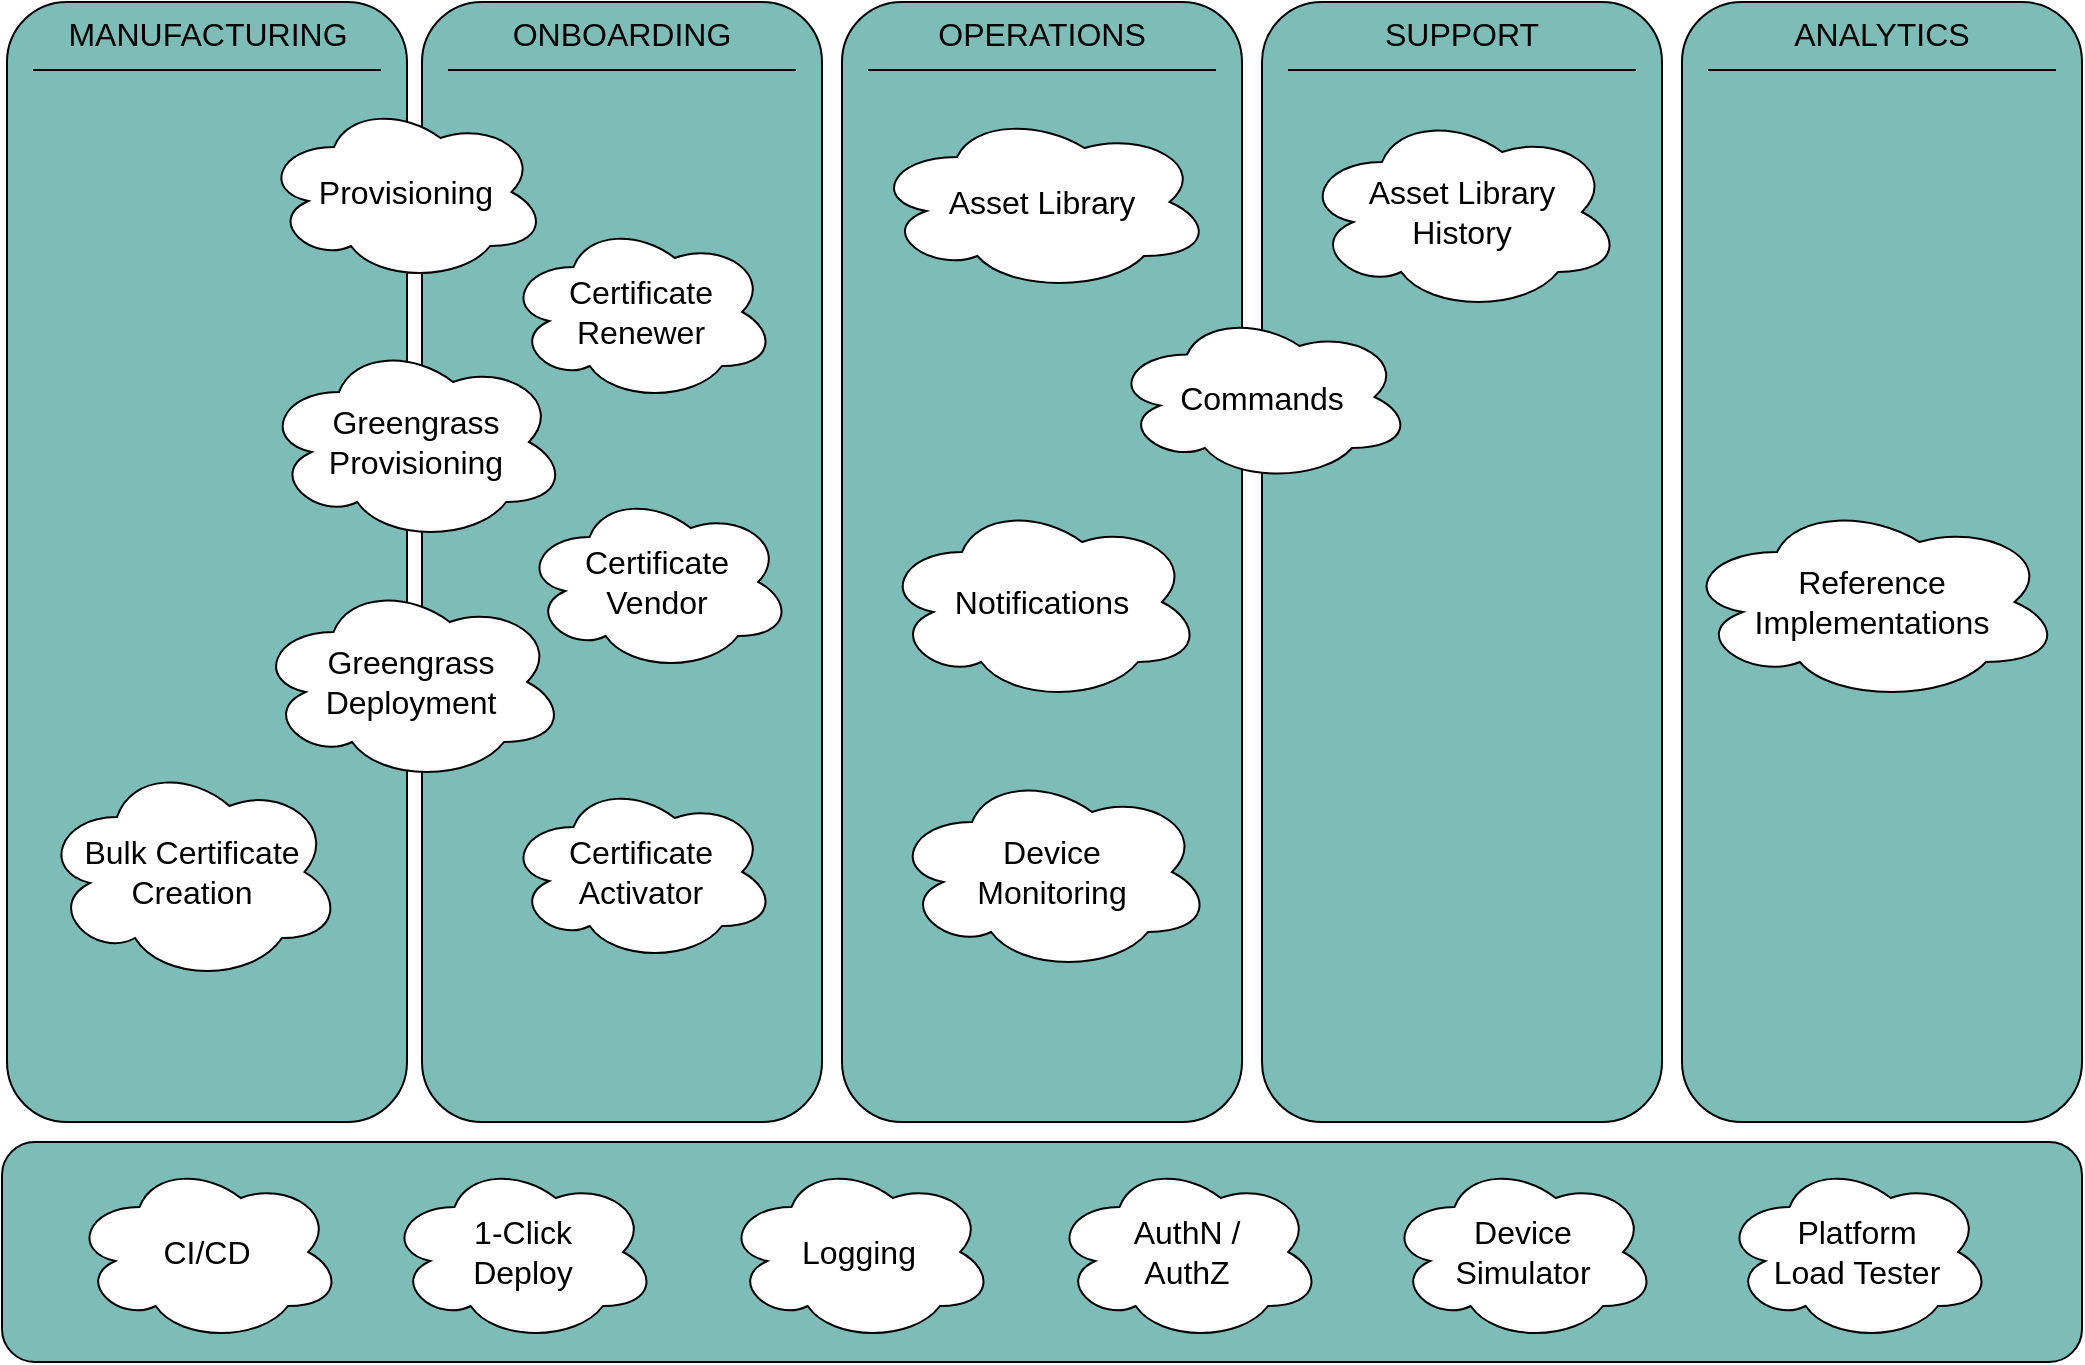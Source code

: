 <mxfile version="13.7.3" type="device" pages="13"><diagram id="r03LtyYbjxYeA8qtqXvc" name="lifecycle"><mxGraphModel dx="1106" dy="783" grid="1" gridSize="10" guides="1" tooltips="1" connect="1" arrows="1" fold="1" page="1" pageScale="1" pageWidth="1100" pageHeight="850" math="0" shadow="0"><root><mxCell id="YxATDWu33hs5aTqOjcZa-0"/><mxCell id="YxATDWu33hs5aTqOjcZa-1" parent="YxATDWu33hs5aTqOjcZa-0"/><mxCell id="YxATDWu33hs5aTqOjcZa-2" value="" style="group;fillColor=#ffffff;" vertex="1" connectable="0" parent="YxATDWu33hs5aTqOjcZa-1"><mxGeometry x="250" y="80" width="218.5" height="560" as="geometry"/></mxCell><mxCell id="YxATDWu33hs5aTqOjcZa-3" value="ONBOARDING" style="rounded=1;whiteSpace=wrap;html=1;horizontal=1;verticalAlign=top;fontSize=16;fillColor=#7EBDB7;" vertex="1" parent="YxATDWu33hs5aTqOjcZa-2"><mxGeometry width="200" height="560" as="geometry"/></mxCell><mxCell id="YxATDWu33hs5aTqOjcZa-4" value="" style="endArrow=none;html=1;fontSize=16;" edge="1" parent="YxATDWu33hs5aTqOjcZa-2"><mxGeometry width="50" height="50" relative="1" as="geometry"><mxPoint x="187" y="34" as="sourcePoint"/><mxPoint x="13" y="34" as="targetPoint"/></mxGeometry></mxCell><mxCell id="YxATDWu33hs5aTqOjcZa-5" value="Certificate&lt;br&gt;Renewer" style="ellipse;shape=cloud;whiteSpace=wrap;html=1;rounded=1;fontSize=16;" vertex="1" parent="YxATDWu33hs5aTqOjcZa-2"><mxGeometry x="42" y="110" width="135" height="90" as="geometry"/></mxCell><mxCell id="YxATDWu33hs5aTqOjcZa-6" value="Certificate&lt;br&gt;Vendor" style="ellipse;shape=cloud;whiteSpace=wrap;html=1;rounded=1;fontSize=16;" vertex="1" parent="YxATDWu33hs5aTqOjcZa-2"><mxGeometry x="50" y="245" width="135" height="90" as="geometry"/></mxCell><mxCell id="YxATDWu33hs5aTqOjcZa-7" value="Certificate&lt;br&gt;Activator" style="ellipse;shape=cloud;whiteSpace=wrap;html=1;rounded=1;fontSize=16;" vertex="1" parent="YxATDWu33hs5aTqOjcZa-2"><mxGeometry x="42" y="390" width="135" height="90" as="geometry"/></mxCell><mxCell id="YxATDWu33hs5aTqOjcZa-8" value="" style="rounded=1;whiteSpace=wrap;html=1;fillColor=#7EBDB7;" vertex="1" parent="YxATDWu33hs5aTqOjcZa-1"><mxGeometry x="40" y="650" width="1040" height="110" as="geometry"/></mxCell><mxCell id="YxATDWu33hs5aTqOjcZa-9" value="" style="group" vertex="1" connectable="0" parent="YxATDWu33hs5aTqOjcZa-1"><mxGeometry x="42.5" y="80" width="291" height="560" as="geometry"/></mxCell><mxCell id="YxATDWu33hs5aTqOjcZa-10" value="MANUFACTURING" style="rounded=1;whiteSpace=wrap;html=1;horizontal=1;verticalAlign=top;fontSize=16;fillColor=#7ebdb7;" vertex="1" parent="YxATDWu33hs5aTqOjcZa-9"><mxGeometry width="200" height="560" as="geometry"/></mxCell><mxCell id="YxATDWu33hs5aTqOjcZa-11" value="" style="endArrow=none;html=1;fontSize=16;" edge="1" parent="YxATDWu33hs5aTqOjcZa-9"><mxGeometry width="50" height="50" relative="1" as="geometry"><mxPoint x="187" y="34" as="sourcePoint"/><mxPoint x="13" y="34" as="targetPoint"/></mxGeometry></mxCell><mxCell id="YxATDWu33hs5aTqOjcZa-12" value="Bulk Certificate Creation" style="ellipse;shape=cloud;whiteSpace=wrap;html=1;rounded=1;fontSize=16;" vertex="1" parent="YxATDWu33hs5aTqOjcZa-9"><mxGeometry x="17.5" y="380" width="150" height="110" as="geometry"/></mxCell><mxCell id="YxATDWu33hs5aTqOjcZa-13" value="Greengrass&lt;br&gt;Provisioning" style="ellipse;shape=cloud;whiteSpace=wrap;html=1;rounded=1;fontSize=16;" vertex="1" parent="YxATDWu33hs5aTqOjcZa-9"><mxGeometry x="128" y="170" width="152" height="100" as="geometry"/></mxCell><mxCell id="YxATDWu33hs5aTqOjcZa-14" value="Provisioning" style="ellipse;shape=cloud;whiteSpace=wrap;html=1;rounded=1;fontSize=16;" vertex="1" parent="YxATDWu33hs5aTqOjcZa-9"><mxGeometry x="128" y="50" width="142" height="90" as="geometry"/></mxCell><mxCell id="YxATDWu33hs5aTqOjcZa-15" value="Greengrass&lt;br&gt;Deployment" style="ellipse;shape=cloud;whiteSpace=wrap;html=1;rounded=1;fontSize=16;" vertex="1" parent="YxATDWu33hs5aTqOjcZa-9"><mxGeometry x="124.5" y="290" width="155" height="100" as="geometry"/></mxCell><mxCell id="YxATDWu33hs5aTqOjcZa-16" value="" style="group" vertex="1" connectable="0" parent="YxATDWu33hs5aTqOjcZa-1"><mxGeometry x="460" y="80" width="200" height="560" as="geometry"/></mxCell><mxCell id="YxATDWu33hs5aTqOjcZa-17" value="OPERATIONS" style="rounded=1;whiteSpace=wrap;html=1;horizontal=1;verticalAlign=top;fontSize=16;fillColor=#7EBDB7;" vertex="1" parent="YxATDWu33hs5aTqOjcZa-16"><mxGeometry width="200" height="560" as="geometry"/></mxCell><mxCell id="YxATDWu33hs5aTqOjcZa-18" value="" style="endArrow=none;html=1;fontSize=16;" edge="1" parent="YxATDWu33hs5aTqOjcZa-16"><mxGeometry width="50" height="50" relative="1" as="geometry"><mxPoint x="187" y="34" as="sourcePoint"/><mxPoint x="13" y="34" as="targetPoint"/></mxGeometry></mxCell><mxCell id="YxATDWu33hs5aTqOjcZa-19" value="Asset Library" style="ellipse;shape=cloud;whiteSpace=wrap;html=1;rounded=1;fontSize=16;" vertex="1" parent="YxATDWu33hs5aTqOjcZa-16"><mxGeometry x="15" y="55" width="170" height="90" as="geometry"/></mxCell><mxCell id="YxATDWu33hs5aTqOjcZa-20" value="Notifications" style="ellipse;shape=cloud;whiteSpace=wrap;html=1;rounded=1;fontSize=16;" vertex="1" parent="YxATDWu33hs5aTqOjcZa-16"><mxGeometry x="20" y="250" width="160" height="100" as="geometry"/></mxCell><mxCell id="YxATDWu33hs5aTqOjcZa-21" value="Device&lt;br&gt;Monitoring" style="ellipse;shape=cloud;whiteSpace=wrap;html=1;rounded=1;fontSize=16;" vertex="1" parent="YxATDWu33hs5aTqOjcZa-16"><mxGeometry x="25" y="385" width="160" height="100" as="geometry"/></mxCell><mxCell id="YxATDWu33hs5aTqOjcZa-22" value="" style="group" vertex="1" connectable="0" parent="YxATDWu33hs5aTqOjcZa-1"><mxGeometry x="670" y="80" width="200" height="560" as="geometry"/></mxCell><mxCell id="YxATDWu33hs5aTqOjcZa-23" value="SUPPORT" style="rounded=1;whiteSpace=wrap;html=1;horizontal=1;verticalAlign=top;fontSize=16;fillColor=#7EBDB7;" vertex="1" parent="YxATDWu33hs5aTqOjcZa-22"><mxGeometry width="200" height="560" as="geometry"/></mxCell><mxCell id="YxATDWu33hs5aTqOjcZa-24" value="" style="endArrow=none;html=1;fontSize=16;" edge="1" parent="YxATDWu33hs5aTqOjcZa-22"><mxGeometry width="50" height="50" relative="1" as="geometry"><mxPoint x="187" y="34" as="sourcePoint"/><mxPoint x="13" y="34" as="targetPoint"/></mxGeometry></mxCell><mxCell id="YxATDWu33hs5aTqOjcZa-25" value="Asset Library&lt;br&gt;History" style="ellipse;shape=cloud;whiteSpace=wrap;html=1;rounded=1;fontSize=16;" vertex="1" parent="YxATDWu33hs5aTqOjcZa-22"><mxGeometry x="20" y="55" width="160" height="100" as="geometry"/></mxCell><mxCell id="YxATDWu33hs5aTqOjcZa-26" value="Commands" style="ellipse;shape=cloud;whiteSpace=wrap;html=1;rounded=1;fontSize=16;" vertex="1" parent="YxATDWu33hs5aTqOjcZa-22"><mxGeometry x="-75" y="155" width="150" height="85" as="geometry"/></mxCell><mxCell id="YxATDWu33hs5aTqOjcZa-27" value="" style="group" vertex="1" connectable="0" parent="YxATDWu33hs5aTqOjcZa-1"><mxGeometry x="880" y="80" width="200" height="560" as="geometry"/></mxCell><mxCell id="YxATDWu33hs5aTqOjcZa-28" value="ANALYTICS" style="rounded=1;whiteSpace=wrap;html=1;horizontal=1;verticalAlign=top;fontSize=16;fillColor=#7EBDB7;" vertex="1" parent="YxATDWu33hs5aTqOjcZa-27"><mxGeometry width="200" height="560" as="geometry"/></mxCell><mxCell id="YxATDWu33hs5aTqOjcZa-29" value="" style="endArrow=none;html=1;fontSize=16;" edge="1" parent="YxATDWu33hs5aTqOjcZa-27"><mxGeometry width="50" height="50" relative="1" as="geometry"><mxPoint x="187" y="34" as="sourcePoint"/><mxPoint x="13" y="34" as="targetPoint"/></mxGeometry></mxCell><mxCell id="YxATDWu33hs5aTqOjcZa-30" value="Reference&lt;br&gt;Implementations" style="ellipse;shape=cloud;whiteSpace=wrap;html=1;rounded=1;fontSize=16;" vertex="1" parent="YxATDWu33hs5aTqOjcZa-27"><mxGeometry y="250" width="190" height="100" as="geometry"/></mxCell><mxCell id="YxATDWu33hs5aTqOjcZa-31" value="CI/CD" style="ellipse;shape=cloud;whiteSpace=wrap;html=1;rounded=1;fontSize=16;" vertex="1" parent="YxATDWu33hs5aTqOjcZa-1"><mxGeometry x="75" y="660" width="135" height="90" as="geometry"/></mxCell><mxCell id="YxATDWu33hs5aTqOjcZa-32" value="1-Click&lt;br&gt;Deploy" style="ellipse;shape=cloud;whiteSpace=wrap;html=1;rounded=1;fontSize=16;" vertex="1" parent="YxATDWu33hs5aTqOjcZa-1"><mxGeometry x="232.5" y="660" width="135" height="90" as="geometry"/></mxCell><mxCell id="YxATDWu33hs5aTqOjcZa-33" value="Logging" style="ellipse;shape=cloud;whiteSpace=wrap;html=1;rounded=1;fontSize=16;" vertex="1" parent="YxATDWu33hs5aTqOjcZa-1"><mxGeometry x="401" y="660" width="135" height="90" as="geometry"/></mxCell><mxCell id="YxATDWu33hs5aTqOjcZa-34" value="AuthN /&lt;br&gt;AuthZ" style="ellipse;shape=cloud;whiteSpace=wrap;html=1;rounded=1;fontSize=16;" vertex="1" parent="YxATDWu33hs5aTqOjcZa-1"><mxGeometry x="565" y="660" width="135" height="90" as="geometry"/></mxCell><mxCell id="YxATDWu33hs5aTqOjcZa-35" value="Device&lt;br&gt;Simulator" style="ellipse;shape=cloud;whiteSpace=wrap;html=1;rounded=1;fontSize=16;" vertex="1" parent="YxATDWu33hs5aTqOjcZa-1"><mxGeometry x="732.5" y="660" width="135" height="90" as="geometry"/></mxCell><mxCell id="YxATDWu33hs5aTqOjcZa-36" value="Platform&lt;br&gt;Load Tester" style="ellipse;shape=cloud;whiteSpace=wrap;html=1;rounded=1;fontSize=16;" vertex="1" parent="YxATDWu33hs5aTqOjcZa-1"><mxGeometry x="900" y="660" width="135" height="90" as="geometry"/></mxCell></root></mxGraphModel></diagram><diagram id="x7R78KiVL8NJdQsRT57Y" name="HLA"><mxGraphModel dx="1106" dy="783" grid="1" gridSize="10" guides="1" tooltips="1" connect="1" arrows="1" fold="1" page="1" pageScale="1" pageWidth="1100" pageHeight="850" math="0" shadow="0"><root><mxCell id="IogGKvDdcdF93hYRI_7b-0"/><mxCell id="IogGKvDdcdF93hYRI_7b-1" parent="IogGKvDdcdF93hYRI_7b-0"/><mxCell id="AttZUmdQzFgmFcKHYdcw-0" value="AWS Cloud" style="points=[[0,0],[0.25,0],[0.5,0],[0.75,0],[1,0],[1,0.25],[1,0.5],[1,0.75],[1,1],[0.75,1],[0.5,1],[0.25,1],[0,1],[0,0.75],[0,0.5],[0,0.25]];outlineConnect=0;gradientColor=none;html=1;whiteSpace=wrap;fontSize=12;fontStyle=0;shape=mxgraph.aws4.group;grIcon=mxgraph.aws4.group_aws_cloud_alt;strokeColor=#232F3E;fillColor=none;verticalAlign=top;align=left;spacingLeft=30;fontColor=#232F3E;dashed=0;" parent="IogGKvDdcdF93hYRI_7b-1" vertex="1"><mxGeometry x="130" y="120" width="820" height="700" as="geometry"/></mxCell><mxCell id="AttZUmdQzFgmFcKHYdcw-1" value="CDF Core" style="fillColor=none;strokeColor=#5A6C86;dashed=1;verticalAlign=top;fontStyle=0;fontColor=#5A6C86;" parent="IogGKvDdcdF93hYRI_7b-1" vertex="1"><mxGeometry x="300" y="160" width="610" height="620" as="geometry"/></mxCell><mxCell id="J_9dz3xVZVdSbPiZ2S9M-2" style="edgeStyle=orthogonalEdgeStyle;rounded=0;orthogonalLoop=1;jettySize=auto;html=1;dashed=1;startArrow=classic;startFill=1;endArrow=none;endFill=0;" parent="IogGKvDdcdF93hYRI_7b-1" source="CNVQj6Lj5IXoanbOe0sJ-0" target="J_9dz3xVZVdSbPiZ2S9M-1" edge="1"><mxGeometry relative="1" as="geometry"/></mxCell><mxCell id="CNVQj6Lj5IXoanbOe0sJ-0" value="Asset Library" style="outlineConnect=0;fontColor=#232F3E;gradientColor=#945DF2;gradientDirection=north;fillColor=#5A30B5;strokeColor=#ffffff;dashed=0;verticalLabelPosition=bottom;verticalAlign=top;align=center;html=1;fontSize=12;fontStyle=0;aspect=fixed;shape=mxgraph.aws4.resourceIcon;resIcon=mxgraph.aws4.api_gateway;" parent="IogGKvDdcdF93hYRI_7b-1" vertex="1"><mxGeometry x="490" y="350" width="78" height="78" as="geometry"/></mxCell><mxCell id="G7Lq30tBNIWPwau_OVQt-8" style="edgeStyle=none;rounded=0;orthogonalLoop=1;jettySize=auto;html=1;" parent="IogGKvDdcdF93hYRI_7b-1" source="J_9dz3xVZVdSbPiZ2S9M-0" target="AttZUmdQzFgmFcKHYdcw-1" edge="1"><mxGeometry relative="1" as="geometry"/></mxCell><mxCell id="J_9dz3xVZVdSbPiZ2S9M-0" value="Facade" style="outlineConnect=0;fontColor=#232F3E;gradientColor=#945DF2;gradientDirection=north;fillColor=#5A30B5;strokeColor=#ffffff;dashed=0;verticalLabelPosition=bottom;verticalAlign=top;align=center;html=1;fontSize=12;fontStyle=0;aspect=fixed;shape=mxgraph.aws4.resourceIcon;resIcon=mxgraph.aws4.api_gateway;" parent="IogGKvDdcdF93hYRI_7b-1" vertex="1"><mxGeometry x="170" y="431" width="78" height="78" as="geometry"/></mxCell><mxCell id="J_9dz3xVZVdSbPiZ2S9M-1" value="Asset Library&lt;br&gt;History" style="outlineConnect=0;fontColor=#232F3E;gradientColor=#945DF2;gradientDirection=north;fillColor=#5A30B5;strokeColor=#ffffff;dashed=0;verticalLabelPosition=bottom;verticalAlign=top;align=center;html=1;fontSize=12;fontStyle=0;aspect=fixed;shape=mxgraph.aws4.resourceIcon;resIcon=mxgraph.aws4.api_gateway;" parent="IogGKvDdcdF93hYRI_7b-1" vertex="1"><mxGeometry x="490" y="192" width="78" height="78" as="geometry"/></mxCell><mxCell id="J_9dz3xVZVdSbPiZ2S9M-3" value="Bulk Certs" style="outlineConnect=0;fontColor=#232F3E;gradientColor=#945DF2;gradientDirection=north;fillColor=#5A30B5;strokeColor=#ffffff;dashed=0;verticalLabelPosition=bottom;verticalAlign=top;align=center;html=1;fontSize=12;fontStyle=0;aspect=fixed;shape=mxgraph.aws4.resourceIcon;resIcon=mxgraph.aws4.api_gateway;" parent="IogGKvDdcdF93hYRI_7b-1" vertex="1"><mxGeometry x="490" y="670" width="78" height="78" as="geometry"/></mxCell><mxCell id="G7Lq30tBNIWPwau_OVQt-5" style="rounded=0;orthogonalLoop=1;jettySize=auto;html=1;entryX=0.949;entryY=0.487;entryDx=0;entryDy=0;entryPerimeter=0;" parent="IogGKvDdcdF93hYRI_7b-1" source="UfprUeqWDjq7FHHbQbwk-0" target="CNVQj6Lj5IXoanbOe0sJ-0" edge="1"><mxGeometry relative="1" as="geometry"/></mxCell><mxCell id="UfprUeqWDjq7FHHbQbwk-0" value="Certificate&lt;br&gt;Vendor" style="outlineConnect=0;fontColor=#232F3E;gradientColor=#F78E04;gradientDirection=north;fillColor=#D05C17;strokeColor=#ffffff;dashed=0;verticalLabelPosition=bottom;verticalAlign=top;align=center;html=1;fontSize=12;fontStyle=0;aspect=fixed;shape=mxgraph.aws4.resourceIcon;resIcon=mxgraph.aws4.lambda;" parent="IogGKvDdcdF93hYRI_7b-1" vertex="1"><mxGeometry x="650" y="192" width="78" height="78" as="geometry"/></mxCell><mxCell id="G7Lq30tBNIWPwau_OVQt-2" style="rounded=0;orthogonalLoop=1;jettySize=auto;html=1;" parent="IogGKvDdcdF93hYRI_7b-1" source="UfprUeqWDjq7FHHbQbwk-1" target="UfprUeqWDjq7FHHbQbwk-7" edge="1"><mxGeometry relative="1" as="geometry"/></mxCell><mxCell id="G7Lq30tBNIWPwau_OVQt-4" style="edgeStyle=orthogonalEdgeStyle;rounded=0;orthogonalLoop=1;jettySize=auto;html=1;" parent="IogGKvDdcdF93hYRI_7b-1" source="UfprUeqWDjq7FHHbQbwk-1" target="CNVQj6Lj5IXoanbOe0sJ-0" edge="1"><mxGeometry relative="1" as="geometry"/></mxCell><mxCell id="UfprUeqWDjq7FHHbQbwk-1" value="Certificate&lt;br&gt;Activator" style="outlineConnect=0;fontColor=#232F3E;gradientColor=#F78E04;gradientDirection=north;fillColor=#D05C17;strokeColor=#ffffff;dashed=0;verticalLabelPosition=bottom;verticalAlign=top;align=center;html=1;fontSize=12;fontStyle=0;aspect=fixed;shape=mxgraph.aws4.resourceIcon;resIcon=mxgraph.aws4.lambda;" parent="IogGKvDdcdF93hYRI_7b-1" vertex="1"><mxGeometry x="650" y="350" width="78" height="78" as="geometry"/></mxCell><mxCell id="G7Lq30tBNIWPwau_OVQt-1" style="edgeStyle=orthogonalEdgeStyle;rounded=0;orthogonalLoop=1;jettySize=auto;html=1;dashed=1;" parent="IogGKvDdcdF93hYRI_7b-1" source="UfprUeqWDjq7FHHbQbwk-2" target="CNVQj6Lj5IXoanbOe0sJ-0" edge="1"><mxGeometry relative="1" as="geometry"/></mxCell><mxCell id="G7Lq30tBNIWPwau_OVQt-6" style="edgeStyle=none;rounded=0;orthogonalLoop=1;jettySize=auto;html=1;" parent="IogGKvDdcdF93hYRI_7b-1" source="UfprUeqWDjq7FHHbQbwk-2" target="UfprUeqWDjq7FHHbQbwk-7" edge="1"><mxGeometry relative="1" as="geometry"/></mxCell><mxCell id="UfprUeqWDjq7FHHbQbwk-2" value="Commands" style="outlineConnect=0;fontColor=#232F3E;gradientColor=#945DF2;gradientDirection=north;fillColor=#5A30B5;strokeColor=#ffffff;dashed=0;verticalLabelPosition=bottom;verticalAlign=top;align=center;html=1;fontSize=12;fontStyle=0;aspect=fixed;shape=mxgraph.aws4.resourceIcon;resIcon=mxgraph.aws4.api_gateway;" parent="IogGKvDdcdF93hYRI_7b-1" vertex="1"><mxGeometry x="490" y="510" width="78" height="78" as="geometry"/></mxCell><mxCell id="G7Lq30tBNIWPwau_OVQt-7" style="edgeStyle=none;rounded=0;orthogonalLoop=1;jettySize=auto;html=1;" parent="IogGKvDdcdF93hYRI_7b-1" source="UfprUeqWDjq7FHHbQbwk-3" target="CNVQj6Lj5IXoanbOe0sJ-0" edge="1"><mxGeometry relative="1" as="geometry"/></mxCell><mxCell id="UfprUeqWDjq7FHHbQbwk-3" value="Device&lt;br&gt;Monitoring" style="outlineConnect=0;fontColor=#232F3E;gradientColor=#F78E04;gradientDirection=north;fillColor=#D05C17;strokeColor=#ffffff;dashed=0;verticalLabelPosition=bottom;verticalAlign=top;align=center;html=1;fontSize=12;fontStyle=0;aspect=fixed;shape=mxgraph.aws4.resourceIcon;resIcon=mxgraph.aws4.lambda;" parent="IogGKvDdcdF93hYRI_7b-1" vertex="1"><mxGeometry x="330" y="350" width="78" height="78" as="geometry"/></mxCell><mxCell id="UfprUeqWDjq7FHHbQbwk-4" value="Notifications" style="outlineConnect=0;fontColor=#232F3E;gradientColor=#945DF2;gradientDirection=north;fillColor=#5A30B5;strokeColor=#ffffff;dashed=0;verticalLabelPosition=bottom;verticalAlign=top;align=center;html=1;fontSize=12;fontStyle=0;aspect=fixed;shape=mxgraph.aws4.resourceIcon;resIcon=mxgraph.aws4.api_gateway;" parent="IogGKvDdcdF93hYRI_7b-1" vertex="1"><mxGeometry x="650" y="670" width="78" height="78" as="geometry"/></mxCell><mxCell id="G7Lq30tBNIWPwau_OVQt-3" style="edgeStyle=orthogonalEdgeStyle;rounded=0;orthogonalLoop=1;jettySize=auto;html=1;" parent="IogGKvDdcdF93hYRI_7b-1" source="UfprUeqWDjq7FHHbQbwk-5" target="UfprUeqWDjq7FHHbQbwk-6" edge="1"><mxGeometry relative="1" as="geometry"/></mxCell><mxCell id="UfprUeqWDjq7FHHbQbwk-5" value="Greengrass&lt;br&gt;Deployment" style="outlineConnect=0;fontColor=#232F3E;gradientColor=#945DF2;gradientDirection=north;fillColor=#5A30B5;strokeColor=#ffffff;dashed=0;verticalLabelPosition=bottom;verticalAlign=top;align=center;html=1;fontSize=12;fontStyle=0;aspect=fixed;shape=mxgraph.aws4.resourceIcon;resIcon=mxgraph.aws4.api_gateway;" parent="IogGKvDdcdF93hYRI_7b-1" vertex="1"><mxGeometry x="810" y="350" width="78" height="78" as="geometry"/></mxCell><mxCell id="G7Lq30tBNIWPwau_OVQt-0" style="edgeStyle=orthogonalEdgeStyle;rounded=0;orthogonalLoop=1;jettySize=auto;html=1;" parent="IogGKvDdcdF93hYRI_7b-1" source="UfprUeqWDjq7FHHbQbwk-6" target="UfprUeqWDjq7FHHbQbwk-7" edge="1"><mxGeometry relative="1" as="geometry"/></mxCell><mxCell id="UfprUeqWDjq7FHHbQbwk-6" value="Greengrass&lt;br&gt;Provisioning" style="outlineConnect=0;fontColor=#232F3E;gradientColor=#945DF2;gradientDirection=north;fillColor=#5A30B5;strokeColor=#ffffff;dashed=0;verticalLabelPosition=bottom;verticalAlign=top;align=center;html=1;fontSize=12;fontStyle=0;aspect=fixed;shape=mxgraph.aws4.resourceIcon;resIcon=mxgraph.aws4.api_gateway;" parent="IogGKvDdcdF93hYRI_7b-1" vertex="1"><mxGeometry x="810" y="510" width="78" height="78" as="geometry"/></mxCell><mxCell id="UfprUeqWDjq7FHHbQbwk-7" value="Provisioning" style="outlineConnect=0;fontColor=#232F3E;gradientColor=#945DF2;gradientDirection=north;fillColor=#5A30B5;strokeColor=#ffffff;dashed=0;verticalLabelPosition=bottom;verticalAlign=top;align=center;html=1;fontSize=12;fontStyle=0;aspect=fixed;shape=mxgraph.aws4.resourceIcon;resIcon=mxgraph.aws4.api_gateway;" parent="IogGKvDdcdF93hYRI_7b-1" vertex="1"><mxGeometry x="650" y="510" width="78" height="78" as="geometry"/></mxCell><mxCell id="JYRC-r4c5oRwWn5XWXaZ-1" style="edgeStyle=orthogonalEdgeStyle;rounded=0;orthogonalLoop=1;jettySize=auto;html=1;" parent="IogGKvDdcdF93hYRI_7b-1" source="JYRC-r4c5oRwWn5XWXaZ-0" target="J_9dz3xVZVdSbPiZ2S9M-0" edge="1"><mxGeometry relative="1" as="geometry"/></mxCell><mxCell id="JYRC-r4c5oRwWn5XWXaZ-0" value="User" style="outlineConnect=0;fontColor=#232F3E;gradientColor=none;fillColor=#232F3E;strokeColor=none;dashed=0;verticalLabelPosition=bottom;verticalAlign=top;align=center;html=1;fontSize=12;fontStyle=0;aspect=fixed;pointerEvents=1;shape=mxgraph.aws4.user;" parent="IogGKvDdcdF93hYRI_7b-1" vertex="1"><mxGeometry x="40" y="449" width="42" height="42" as="geometry"/></mxCell><mxCell id="AttZUmdQzFgmFcKHYdcw-4" style="edgeStyle=orthogonalEdgeStyle;rounded=0;orthogonalLoop=1;jettySize=auto;html=1;" parent="IogGKvDdcdF93hYRI_7b-1" source="AttZUmdQzFgmFcKHYdcw-3" target="AttZUmdQzFgmFcKHYdcw-1" edge="1"><mxGeometry relative="1" as="geometry"/></mxCell><mxCell id="AttZUmdQzFgmFcKHYdcw-3" value="Device" style="outlineConnect=0;fontColor=#232F3E;gradientColor=none;fillColor=#277116;strokeColor=none;dashed=0;verticalLabelPosition=bottom;verticalAlign=top;align=center;html=1;fontSize=12;fontStyle=0;aspect=fixed;pointerEvents=1;shape=mxgraph.aws4.generic;" parent="IogGKvDdcdF93hYRI_7b-1" vertex="1"><mxGeometry x="1030" y="431" width="78" height="78" as="geometry"/></mxCell><mxCell id="G7Lq30tBNIWPwau_OVQt-10" value="&lt;h1&gt;CDF Conceptual Architecture Diagram&lt;/h1&gt;&lt;p&gt;Outlines the CDF core services and the relationships between them.&lt;/p&gt;" style="text;html=1;strokeColor=none;fillColor=none;spacing=5;spacingTop=-20;whiteSpace=wrap;overflow=hidden;rounded=0;" parent="IogGKvDdcdF93hYRI_7b-1" vertex="1"><mxGeometry x="40" y="20" width="730" height="78" as="geometry"/></mxCell><mxCell id="ANLzFczVk0c2LNXJufSd-1" style="edgeStyle=orthogonalEdgeStyle;rounded=0;orthogonalLoop=1;jettySize=auto;html=1;" parent="IogGKvDdcdF93hYRI_7b-1" source="ANLzFczVk0c2LNXJufSd-0" target="UfprUeqWDjq7FHHbQbwk-0" edge="1"><mxGeometry relative="1" as="geometry"/></mxCell><mxCell id="ANLzFczVk0c2LNXJufSd-0" value="Certificate&lt;br&gt;Renewer" style="outlineConnect=0;fontColor=#232F3E;gradientColor=#F78E04;gradientDirection=north;fillColor=#D05C17;strokeColor=#ffffff;dashed=0;verticalLabelPosition=bottom;verticalAlign=top;align=center;html=1;fontSize=12;fontStyle=0;aspect=fixed;shape=mxgraph.aws4.resourceIcon;resIcon=mxgraph.aws4.lambda;" parent="IogGKvDdcdF93hYRI_7b-1" vertex="1"><mxGeometry x="810" y="192" width="78" height="78" as="geometry"/></mxCell><mxCell id="ANLzFczVk0c2LNXJufSd-2" value="Simulator" style="outlineConnect=0;fontColor=#232F3E;gradientColor=#945DF2;gradientDirection=north;fillColor=#5A30B5;strokeColor=#ffffff;dashed=0;verticalLabelPosition=bottom;verticalAlign=top;align=center;html=1;fontSize=12;fontStyle=0;aspect=fixed;shape=mxgraph.aws4.resourceIcon;resIcon=mxgraph.aws4.api_gateway;" parent="IogGKvDdcdF93hYRI_7b-1" vertex="1"><mxGeometry x="810" y="670" width="78" height="78" as="geometry"/></mxCell></root></mxGraphModel></diagram><diagram id="MqBg3vIUg3a-xKyP7JBD" name="hla-aws"><mxGraphModel dx="1106" dy="1633" grid="1" gridSize="10" guides="1" tooltips="1" connect="1" arrows="1" fold="1" page="1" pageScale="1" pageWidth="1100" pageHeight="850" math="0" shadow="0"><root><mxCell id="JMJ0XQnwkxP-YsobLq2x-0"/><mxCell id="JMJ0XQnwkxP-YsobLq2x-1" parent="JMJ0XQnwkxP-YsobLq2x-0"/><mxCell id="JMJ0XQnwkxP-YsobLq2x-2" value="Customer Application Layer" style="points=[[0,0],[0.25,0],[0.5,0],[0.75,0],[1,0],[1,0.25],[1,0.5],[1,0.75],[1,1],[0.75,1],[0.5,1],[0.25,1],[0,1],[0,0.75],[0,0.5],[0,0.25]];outlineConnect=0;gradientColor=none;html=1;whiteSpace=wrap;fontSize=12;fontStyle=0;shape=mxgraph.aws4.group;grIcon=mxgraph.aws4.group_aws_cloud;strokeColor=#232F3E;fillColor=none;verticalAlign=top;align=left;spacingLeft=30;fontColor=#616869;dashed=0;" vertex="1" parent="JMJ0XQnwkxP-YsobLq2x-1"><mxGeometry x="60" y="-120" width="1260" height="209" as="geometry"/></mxCell><mxCell id="JMJ0XQnwkxP-YsobLq2x-3" value="AWS" style="points=[[0,0],[0.25,0],[0.5,0],[0.75,0],[1,0],[1,0.25],[1,0.5],[1,0.75],[1,1],[0.75,1],[0.5,1],[0.25,1],[0,1],[0,0.75],[0,0.5],[0,0.25]];outlineConnect=0;gradientColor=none;html=1;whiteSpace=wrap;fontSize=12;fontStyle=0;shape=mxgraph.aws4.group;grIcon=mxgraph.aws4.group_aws_cloud;strokeColor=#232F3E;fillColor=none;verticalAlign=top;align=left;spacingLeft=30;fontColor=#717A7A;dashed=0;" vertex="1" parent="JMJ0XQnwkxP-YsobLq2x-1"><mxGeometry x="60" y="290" width="1260" height="550" as="geometry"/></mxCell><mxCell id="JMJ0XQnwkxP-YsobLq2x-4" value="CDF Core Services" style="points=[[0,0],[0.25,0],[0.5,0],[0.75,0],[1,0],[1,0.25],[1,0.5],[1,0.75],[1,1],[0.75,1],[0.5,1],[0.25,1],[0,1],[0,0.75],[0,0.5],[0,0.25]];outlineConnect=0;gradientColor=none;html=1;whiteSpace=wrap;fontSize=12;fontStyle=0;shape=mxgraph.aws4.group;grIcon=mxgraph.aws4.group_aws_cloud;strokeColor=#232F3E;fillColor=none;verticalAlign=top;align=left;spacingLeft=30;fontColor=#616869;dashed=0;" vertex="1" parent="JMJ0XQnwkxP-YsobLq2x-1"><mxGeometry x="60" y="100" width="1260" height="179" as="geometry"/></mxCell><mxCell id="JMJ0XQnwkxP-YsobLq2x-5" value="" style="group" vertex="1" connectable="0" parent="JMJ0XQnwkxP-YsobLq2x-1"><mxGeometry x="1178.5" y="330" width="100" height="495" as="geometry"/></mxCell><mxCell id="JMJ0XQnwkxP-YsobLq2x-6" value="" style="rounded=0;whiteSpace=wrap;html=1;fontSize=14;align=center;fillColor=#f5f5f5;strokeColor=#666666;fontColor=#333333;" vertex="1" parent="JMJ0XQnwkxP-YsobLq2x-5"><mxGeometry width="100" height="495" as="geometry"/></mxCell><mxCell id="JMJ0XQnwkxP-YsobLq2x-7" value="" style="rounded=0;whiteSpace=wrap;html=1;fontSize=14;align=center;fillColor=#808080;" vertex="1" parent="JMJ0XQnwkxP-YsobLq2x-5"><mxGeometry width="100" height="33" as="geometry"/></mxCell><mxCell id="JMJ0XQnwkxP-YsobLq2x-8" value="" style="group" vertex="1" connectable="0" parent="JMJ0XQnwkxP-YsobLq2x-1"><mxGeometry x="1067.5" y="330" width="100" height="495" as="geometry"/></mxCell><mxCell id="JMJ0XQnwkxP-YsobLq2x-9" value="" style="rounded=0;whiteSpace=wrap;html=1;fontSize=14;align=center;fillColor=#f5f5f5;strokeColor=#666666;fontColor=#333333;" vertex="1" parent="JMJ0XQnwkxP-YsobLq2x-8"><mxGeometry width="100" height="495" as="geometry"/></mxCell><mxCell id="JMJ0XQnwkxP-YsobLq2x-10" value="" style="rounded=0;whiteSpace=wrap;html=1;fontSize=14;align=center;fillColor=#808080;" vertex="1" parent="JMJ0XQnwkxP-YsobLq2x-8"><mxGeometry width="100" height="33" as="geometry"/></mxCell><mxCell id="JMJ0XQnwkxP-YsobLq2x-11" value="" style="group" vertex="1" connectable="0" parent="JMJ0XQnwkxP-YsobLq2x-1"><mxGeometry x="958.5" y="330" width="100" height="495" as="geometry"/></mxCell><mxCell id="JMJ0XQnwkxP-YsobLq2x-12" value="" style="rounded=0;whiteSpace=wrap;html=1;fontSize=14;align=center;fillColor=#f5f5f5;strokeColor=#666666;fontColor=#333333;" vertex="1" parent="JMJ0XQnwkxP-YsobLq2x-11"><mxGeometry width="100" height="495" as="geometry"/></mxCell><mxCell id="JMJ0XQnwkxP-YsobLq2x-13" value="" style="rounded=0;whiteSpace=wrap;html=1;fontSize=14;align=center;fillColor=#808080;" vertex="1" parent="JMJ0XQnwkxP-YsobLq2x-11"><mxGeometry width="100" height="33" as="geometry"/></mxCell><mxCell id="JMJ0XQnwkxP-YsobLq2x-14" value="Route 53" style="outlineConnect=0;fontColor=#232F3E;gradientColor=#945DF2;gradientDirection=north;fillColor=#5A30B5;strokeColor=#ffffff;dashed=0;verticalLabelPosition=bottom;verticalAlign=top;align=center;html=1;fontSize=12;fontStyle=0;aspect=fixed;shape=mxgraph.aws4.resourceIcon;resIcon=mxgraph.aws4.route_53;" vertex="1" parent="JMJ0XQnwkxP-YsobLq2x-11"><mxGeometry x="11" y="270" width="78" height="78" as="geometry"/></mxCell><mxCell id="JMJ0XQnwkxP-YsobLq2x-15" value="" style="group" vertex="1" connectable="0" parent="JMJ0XQnwkxP-YsobLq2x-1"><mxGeometry x="849.5" y="330" width="100" height="495" as="geometry"/></mxCell><mxCell id="JMJ0XQnwkxP-YsobLq2x-16" value="" style="rounded=0;whiteSpace=wrap;html=1;fontSize=14;align=center;fillColor=#f5f5f5;strokeColor=#666666;fontColor=#333333;" vertex="1" parent="JMJ0XQnwkxP-YsobLq2x-15"><mxGeometry width="100" height="495" as="geometry"/></mxCell><mxCell id="JMJ0XQnwkxP-YsobLq2x-17" value="" style="rounded=0;whiteSpace=wrap;html=1;fontSize=14;align=center;fillColor=#808080;" vertex="1" parent="JMJ0XQnwkxP-YsobLq2x-15"><mxGeometry width="100" height="40" as="geometry"/></mxCell><mxCell id="JMJ0XQnwkxP-YsobLq2x-18" value="Systems &lt;br&gt;Manager" style="outlineConnect=0;fontColor=#232F3E;gradientColor=#F34482;gradientDirection=north;fillColor=#BC1356;strokeColor=#ffffff;dashed=0;verticalLabelPosition=bottom;verticalAlign=top;align=center;html=1;fontSize=12;fontStyle=0;aspect=fixed;shape=mxgraph.aws4.resourceIcon;resIcon=mxgraph.aws4.systems_manager;rounded=1;" vertex="1" parent="JMJ0XQnwkxP-YsobLq2x-15"><mxGeometry x="9" y="270" width="78" height="78" as="geometry"/></mxCell><mxCell id="JMJ0XQnwkxP-YsobLq2x-19" value="" style="group" vertex="1" connectable="0" parent="JMJ0XQnwkxP-YsobLq2x-1"><mxGeometry x="741.5" y="330" width="99" height="495" as="geometry"/></mxCell><mxCell id="JMJ0XQnwkxP-YsobLq2x-20" value="" style="rounded=0;whiteSpace=wrap;html=1;fontSize=14;align=center;fillColor=#f5f5f5;strokeColor=#666666;fontColor=#333333;" vertex="1" parent="JMJ0XQnwkxP-YsobLq2x-19"><mxGeometry width="99" height="495" as="geometry"/></mxCell><mxCell id="JMJ0XQnwkxP-YsobLq2x-21" value="" style="rounded=0;whiteSpace=wrap;html=1;fontSize=14;align=center;fillColor=#808080;" vertex="1" parent="JMJ0XQnwkxP-YsobLq2x-19"><mxGeometry width="99" height="40" as="geometry"/></mxCell><mxCell id="JMJ0XQnwkxP-YsobLq2x-22" value="IoT" style="text;html=1;resizable=0;points=[];autosize=1;align=center;verticalAlign=top;spacingTop=-4;fontSize=14;fontStyle=1;fontColor=#FFFFFF;" vertex="1" parent="JMJ0XQnwkxP-YsobLq2x-19"><mxGeometry x="40.071" y="8.5" width="30" height="20" as="geometry"/></mxCell><mxCell id="JMJ0XQnwkxP-YsobLq2x-23" value="Greengrass" style="outlineConnect=0;fontColor=#232F3E;gradientColor=#60A337;gradientDirection=north;fillColor=#277116;strokeColor=#ffffff;dashed=0;verticalLabelPosition=bottom;verticalAlign=top;align=center;html=1;fontSize=12;fontStyle=0;aspect=fixed;shape=mxgraph.aws4.resourceIcon;resIcon=mxgraph.aws4.greengrass;rounded=1;" vertex="1" parent="JMJ0XQnwkxP-YsobLq2x-19"><mxGeometry x="11" y="386" width="78" height="78" as="geometry"/></mxCell><mxCell id="JMJ0XQnwkxP-YsobLq2x-24" value="" style="group" vertex="1" connectable="0" parent="JMJ0XQnwkxP-YsobLq2x-1"><mxGeometry x="540.5" y="330" width="201" height="495" as="geometry"/></mxCell><mxCell id="JMJ0XQnwkxP-YsobLq2x-25" value="" style="rounded=0;whiteSpace=wrap;html=1;fontSize=14;align=center;fillColor=#f5f5f5;strokeColor=#666666;fontColor=#333333;" vertex="1" parent="JMJ0XQnwkxP-YsobLq2x-24"><mxGeometry width="190" height="495" as="geometry"/></mxCell><mxCell id="JMJ0XQnwkxP-YsobLq2x-26" value="" style="rounded=0;whiteSpace=wrap;html=1;fontSize=14;align=center;fillColor=#808080;" vertex="1" parent="JMJ0XQnwkxP-YsobLq2x-24"><mxGeometry width="190" height="40" as="geometry"/></mxCell><mxCell id="JMJ0XQnwkxP-YsobLq2x-27" value="X-Ray" style="outlineConnect=0;fontColor=#232F3E;gradientColor=#4D72F3;gradientDirection=north;fillColor=#3334B9;strokeColor=#ffffff;dashed=0;verticalLabelPosition=bottom;verticalAlign=top;align=center;html=1;fontSize=12;fontStyle=0;aspect=fixed;shape=mxgraph.aws4.resourceIcon;resIcon=mxgraph.aws4.xray;" vertex="1" parent="JMJ0XQnwkxP-YsobLq2x-24"><mxGeometry x="100.5" y="50" width="78" height="78" as="geometry"/></mxCell><mxCell id="JMJ0XQnwkxP-YsobLq2x-28" value="" style="group" vertex="1" connectable="0" parent="JMJ0XQnwkxP-YsobLq2x-1"><mxGeometry x="429.5" y="330" width="100" height="495" as="geometry"/></mxCell><mxCell id="JMJ0XQnwkxP-YsobLq2x-29" value="" style="rounded=0;whiteSpace=wrap;html=1;fontSize=14;align=center;fillColor=#f5f5f5;strokeColor=#666666;fontColor=#333333;" vertex="1" parent="JMJ0XQnwkxP-YsobLq2x-28"><mxGeometry width="100" height="495" as="geometry"/></mxCell><mxCell id="JMJ0XQnwkxP-YsobLq2x-30" value="" style="rounded=0;whiteSpace=wrap;html=1;fontSize=14;align=center;fillColor=#808080;" vertex="1" parent="JMJ0XQnwkxP-YsobLq2x-28"><mxGeometry width="100" height="40" as="geometry"/></mxCell><mxCell id="JMJ0XQnwkxP-YsobLq2x-31" value="DAX" style="outlineConnect=0;fontColor=#232F3E;gradientColor=none;fillColor=#3334B9;strokeColor=none;dashed=0;verticalLabelPosition=bottom;verticalAlign=top;align=center;html=1;fontSize=12;fontStyle=0;aspect=fixed;pointerEvents=1;shape=mxgraph.aws4.dynamodb_dax;" vertex="1" parent="JMJ0XQnwkxP-YsobLq2x-28"><mxGeometry x="11" y="274" width="78" height="72" as="geometry"/></mxCell><mxCell id="JMJ0XQnwkxP-YsobLq2x-32" value="" style="group" vertex="1" connectable="0" parent="JMJ0XQnwkxP-YsobLq2x-1"><mxGeometry x="319.5" y="330" width="100" height="495" as="geometry"/></mxCell><mxCell id="JMJ0XQnwkxP-YsobLq2x-33" value="" style="rounded=0;whiteSpace=wrap;html=1;fontSize=14;align=center;fillColor=#f5f5f5;strokeColor=#666666;fontColor=#333333;" vertex="1" parent="JMJ0XQnwkxP-YsobLq2x-32"><mxGeometry width="100" height="495" as="geometry"/></mxCell><mxCell id="JMJ0XQnwkxP-YsobLq2x-34" value="" style="rounded=0;whiteSpace=wrap;html=1;fontSize=14;align=center;fillColor=#808080;" vertex="1" parent="JMJ0XQnwkxP-YsobLq2x-32"><mxGeometry width="100" height="40" as="geometry"/></mxCell><mxCell id="JMJ0XQnwkxP-YsobLq2x-35" value="Lambda" style="outlineConnect=0;fontColor=#232F3E;gradientColor=#F78E04;gradientDirection=north;fillColor=#D05C17;strokeColor=#ffffff;dashed=0;verticalLabelPosition=bottom;verticalAlign=top;align=center;html=1;fontSize=12;fontStyle=0;aspect=fixed;shape=mxgraph.aws4.resourceIcon;resIcon=mxgraph.aws4.lambda;" vertex="1" parent="JMJ0XQnwkxP-YsobLq2x-32"><mxGeometry x="11" y="50" width="78" height="78" as="geometry"/></mxCell><mxCell id="JMJ0XQnwkxP-YsobLq2x-36" value="ECR" style="outlineConnect=0;fontColor=#232F3E;gradientColor=#F78E04;gradientDirection=north;fillColor=#D05C17;strokeColor=#ffffff;dashed=0;verticalLabelPosition=bottom;verticalAlign=top;align=center;html=1;fontSize=12;fontStyle=0;aspect=fixed;shape=mxgraph.aws4.resourceIcon;resIcon=mxgraph.aws4.ecr;rounded=1;" vertex="1" parent="JMJ0XQnwkxP-YsobLq2x-32"><mxGeometry x="11" y="162" width="78" height="78" as="geometry"/></mxCell><mxCell id="JMJ0XQnwkxP-YsobLq2x-37" value="ECS" style="outlineConnect=0;fontColor=#232F3E;gradientColor=#F78E04;gradientDirection=north;fillColor=#D05C17;strokeColor=#ffffff;dashed=0;verticalLabelPosition=bottom;verticalAlign=top;align=center;html=1;fontSize=12;fontStyle=0;aspect=fixed;shape=mxgraph.aws4.resourceIcon;resIcon=mxgraph.aws4.ecs;rounded=1;" vertex="1" parent="JMJ0XQnwkxP-YsobLq2x-32"><mxGeometry x="11" y="274" width="78" height="78" as="geometry"/></mxCell><mxCell id="JMJ0XQnwkxP-YsobLq2x-38" value="Fargate" style="outlineConnect=0;fontColor=#232F3E;gradientColor=#F78E04;gradientDirection=north;fillColor=#D05C17;strokeColor=#ffffff;dashed=0;verticalLabelPosition=bottom;verticalAlign=top;align=center;html=1;fontSize=12;fontStyle=0;aspect=fixed;shape=mxgraph.aws4.resourceIcon;resIcon=mxgraph.aws4.fargate;rounded=1;" vertex="1" parent="JMJ0XQnwkxP-YsobLq2x-32"><mxGeometry x="11" y="386" width="78" height="78" as="geometry"/></mxCell><mxCell id="JMJ0XQnwkxP-YsobLq2x-39" value="" style="group" vertex="1" connectable="0" parent="JMJ0XQnwkxP-YsobLq2x-1"><mxGeometry x="210.5" y="330" width="100" height="495" as="geometry"/></mxCell><mxCell id="JMJ0XQnwkxP-YsobLq2x-40" value="" style="rounded=0;whiteSpace=wrap;html=1;fontSize=14;align=center;fillColor=#f5f5f5;strokeColor=#666666;fontColor=#333333;" vertex="1" parent="JMJ0XQnwkxP-YsobLq2x-39"><mxGeometry width="100" height="495" as="geometry"/></mxCell><mxCell id="JMJ0XQnwkxP-YsobLq2x-41" value="" style="rounded=0;whiteSpace=wrap;html=1;fontSize=14;align=center;fillColor=#808080;" vertex="1" parent="JMJ0XQnwkxP-YsobLq2x-39"><mxGeometry width="100" height="40" as="geometry"/></mxCell><mxCell id="JMJ0XQnwkxP-YsobLq2x-42" value="Event Bridge" style="outlineConnect=0;fontColor=#232F3E;gradientColor=#F34482;gradientDirection=north;fillColor=#BC1356;strokeColor=#ffffff;dashed=0;verticalLabelPosition=bottom;verticalAlign=top;align=center;html=1;fontSize=12;fontStyle=0;aspect=fixed;shape=mxgraph.aws4.resourceIcon;resIcon=mxgraph.aws4.eventbridge;rounded=1;" vertex="1" parent="JMJ0XQnwkxP-YsobLq2x-39"><mxGeometry x="11" y="270" width="78" height="78" as="geometry"/></mxCell><mxCell id="JMJ0XQnwkxP-YsobLq2x-43" value="SNS" style="outlineConnect=0;fontColor=#232F3E;gradientColor=#F34482;gradientDirection=north;fillColor=#BC1356;strokeColor=#ffffff;dashed=0;verticalLabelPosition=bottom;verticalAlign=top;align=center;html=1;fontSize=12;fontStyle=0;aspect=fixed;shape=mxgraph.aws4.resourceIcon;resIcon=mxgraph.aws4.sns;" vertex="1" parent="JMJ0XQnwkxP-YsobLq2x-1"><mxGeometry x="220.5" y="380" width="78" height="78" as="geometry"/></mxCell><mxCell id="JMJ0XQnwkxP-YsobLq2x-44" value="SQS" style="outlineConnect=0;fontColor=#232F3E;gradientColor=#F34482;gradientDirection=north;fillColor=#BC1356;strokeColor=#ffffff;dashed=0;verticalLabelPosition=bottom;verticalAlign=top;align=center;html=1;fontSize=12;fontStyle=0;aspect=fixed;shape=mxgraph.aws4.resourceIcon;resIcon=mxgraph.aws4.sqs;" vertex="1" parent="JMJ0XQnwkxP-YsobLq2x-1"><mxGeometry x="220.5" y="490" width="78" height="78" as="geometry"/></mxCell><mxCell id="JMJ0XQnwkxP-YsobLq2x-45" value="Application&lt;br&gt;Integration" style="text;html=1;resizable=0;points=[];autosize=1;align=center;verticalAlign=top;spacingTop=-4;fontSize=14;fontStyle=1;fontColor=#FCFCFC;" vertex="1" parent="JMJ0XQnwkxP-YsobLq2x-1"><mxGeometry x="220.5" y="330" width="80" height="40" as="geometry"/></mxCell><mxCell id="JMJ0XQnwkxP-YsobLq2x-46" value="Compute" style="text;html=1;resizable=0;points=[];autosize=1;align=center;verticalAlign=top;spacingTop=-4;fontSize=14;fontStyle=1;fontColor=#FFFFFF;" vertex="1" parent="JMJ0XQnwkxP-YsobLq2x-1"><mxGeometry x="339.5" y="340" width="60" height="20" as="geometry"/></mxCell><mxCell id="JMJ0XQnwkxP-YsobLq2x-47" value="DynamoDB" style="outlineConnect=0;fontColor=#232F3E;gradientColor=#4D72F3;gradientDirection=north;fillColor=#3334B9;strokeColor=#ffffff;dashed=0;verticalLabelPosition=bottom;verticalAlign=top;align=center;html=1;fontSize=12;fontStyle=0;aspect=fixed;shape=mxgraph.aws4.resourceIcon;resIcon=mxgraph.aws4.dynamodb;" vertex="1" parent="JMJ0XQnwkxP-YsobLq2x-1"><mxGeometry x="440.5" y="380" width="78" height="78" as="geometry"/></mxCell><mxCell id="JMJ0XQnwkxP-YsobLq2x-48" value="Database" style="text;html=1;resizable=0;points=[];autosize=1;align=center;verticalAlign=top;spacingTop=-4;fontSize=14;fontStyle=1;fontColor=#FFFFFF;" vertex="1" parent="JMJ0XQnwkxP-YsobLq2x-1"><mxGeometry x="444.5" y="340" width="70" height="20" as="geometry"/></mxCell><mxCell id="JMJ0XQnwkxP-YsobLq2x-49" value="Neptune" style="outlineConnect=0;fontColor=#232F3E;gradientColor=#4D72F3;gradientDirection=north;fillColor=#3334B9;strokeColor=#ffffff;dashed=0;verticalLabelPosition=bottom;verticalAlign=top;align=center;html=1;fontSize=12;fontStyle=0;aspect=fixed;shape=mxgraph.aws4.resourceIcon;resIcon=mxgraph.aws4.neptune;" vertex="1" parent="JMJ0XQnwkxP-YsobLq2x-1"><mxGeometry x="440.5" y="490" width="78" height="78" as="geometry"/></mxCell><mxCell id="JMJ0XQnwkxP-YsobLq2x-50" value="CodeBuild" style="outlineConnect=0;fontColor=#232F3E;gradientColor=#4D72F3;gradientDirection=north;fillColor=#3334B9;strokeColor=#ffffff;dashed=0;verticalLabelPosition=bottom;verticalAlign=top;align=center;html=1;fontSize=12;fontStyle=0;aspect=fixed;shape=mxgraph.aws4.resourceIcon;resIcon=mxgraph.aws4.codebuild;" vertex="1" parent="JMJ0XQnwkxP-YsobLq2x-1"><mxGeometry x="550" y="380" width="78" height="78" as="geometry"/></mxCell><mxCell id="JMJ0XQnwkxP-YsobLq2x-51" value="CodeCommit" style="outlineConnect=0;fontColor=#232F3E;gradientColor=#4D72F3;gradientDirection=north;fillColor=#3334B9;strokeColor=#ffffff;dashed=0;verticalLabelPosition=bottom;verticalAlign=top;align=center;html=1;fontSize=12;fontStyle=0;aspect=fixed;shape=mxgraph.aws4.resourceIcon;resIcon=mxgraph.aws4.codecommit;" vertex="1" parent="JMJ0XQnwkxP-YsobLq2x-1"><mxGeometry x="552" y="490" width="78" height="78" as="geometry"/></mxCell><mxCell id="JMJ0XQnwkxP-YsobLq2x-52" value="CodeDeploy" style="outlineConnect=0;fontColor=#232F3E;gradientColor=#4D72F3;gradientDirection=north;fillColor=#3334B9;strokeColor=#ffffff;dashed=0;verticalLabelPosition=bottom;verticalAlign=top;align=center;html=1;fontSize=12;fontStyle=0;aspect=fixed;shape=mxgraph.aws4.resourceIcon;resIcon=mxgraph.aws4.codedeploy;" vertex="1" parent="JMJ0XQnwkxP-YsobLq2x-1"><mxGeometry x="550" y="600" width="78" height="78" as="geometry"/></mxCell><mxCell id="JMJ0XQnwkxP-YsobLq2x-53" value="CodePipeline" style="outlineConnect=0;fontColor=#232F3E;gradientColor=#4D72F3;gradientDirection=north;fillColor=#3334B9;strokeColor=#ffffff;dashed=0;verticalLabelPosition=bottom;verticalAlign=top;align=center;html=1;fontSize=12;fontStyle=0;aspect=fixed;shape=mxgraph.aws4.resourceIcon;resIcon=mxgraph.aws4.codepipeline;" vertex="1" parent="JMJ0XQnwkxP-YsobLq2x-1"><mxGeometry x="552" y="710" width="78" height="78" as="geometry"/></mxCell><mxCell id="JMJ0XQnwkxP-YsobLq2x-54" value="Developer Tools" style="text;html=1;resizable=0;points=[];autosize=1;align=center;verticalAlign=middle;spacingTop=-4;fontSize=14;fontStyle=1;fontColor=#FFFFFF;" vertex="1" parent="JMJ0XQnwkxP-YsobLq2x-1"><mxGeometry x="575.5" y="340" width="120" height="20" as="geometry"/></mxCell><mxCell id="JMJ0XQnwkxP-YsobLq2x-55" value="Core" style="outlineConnect=0;fontColor=#232F3E;gradientColor=#60A337;gradientDirection=north;fillColor=#277116;strokeColor=#ffffff;dashed=0;verticalLabelPosition=bottom;verticalAlign=top;align=center;html=1;fontSize=12;fontStyle=0;aspect=fixed;shape=mxgraph.aws4.resourceIcon;resIcon=mxgraph.aws4.iot_core;" vertex="1" parent="JMJ0XQnwkxP-YsobLq2x-1"><mxGeometry x="752.5" y="380" width="78" height="78" as="geometry"/></mxCell><mxCell id="JMJ0XQnwkxP-YsobLq2x-56" value="Device Defender" style="outlineConnect=0;fontColor=#232F3E;gradientColor=#60A337;gradientDirection=north;fillColor=#277116;strokeColor=#ffffff;dashed=0;verticalLabelPosition=bottom;verticalAlign=top;align=center;html=1;fontSize=12;fontStyle=0;aspect=fixed;shape=mxgraph.aws4.resourceIcon;resIcon=mxgraph.aws4.iot_device_defender;" vertex="1" parent="JMJ0XQnwkxP-YsobLq2x-1"><mxGeometry x="752.5" y="490" width="78" height="78" as="geometry"/></mxCell><mxCell id="JMJ0XQnwkxP-YsobLq2x-57" value="Device Mgmt." style="outlineConnect=0;fontColor=#232F3E;gradientColor=#60A337;gradientDirection=north;fillColor=#277116;strokeColor=#ffffff;dashed=0;verticalLabelPosition=bottom;verticalAlign=top;align=center;html=1;fontSize=12;fontStyle=0;aspect=fixed;shape=mxgraph.aws4.resourceIcon;resIcon=mxgraph.aws4.iot_device_management;" vertex="1" parent="JMJ0XQnwkxP-YsobLq2x-1"><mxGeometry x="752.5" y="600" width="78" height="78" as="geometry"/></mxCell><mxCell id="JMJ0XQnwkxP-YsobLq2x-58" value="CloudWatch" style="outlineConnect=0;fontColor=#232F3E;gradientColor=#F34482;gradientDirection=north;fillColor=#BC1356;strokeColor=#ffffff;dashed=0;verticalLabelPosition=bottom;verticalAlign=top;align=center;html=1;fontSize=12;fontStyle=0;aspect=fixed;shape=mxgraph.aws4.resourceIcon;resIcon=mxgraph.aws4.cloudwatch;" vertex="1" parent="JMJ0XQnwkxP-YsobLq2x-1"><mxGeometry x="858" y="380" width="78" height="78" as="geometry"/></mxCell><mxCell id="JMJ0XQnwkxP-YsobLq2x-59" value="CloudFormation" style="outlineConnect=0;fontColor=#232F3E;gradientColor=#F34482;gradientDirection=north;fillColor=#BC1356;strokeColor=#ffffff;dashed=0;verticalLabelPosition=bottom;verticalAlign=top;align=center;html=1;fontSize=12;fontStyle=0;aspect=fixed;shape=mxgraph.aws4.resourceIcon;resIcon=mxgraph.aws4.cloudformation;" vertex="1" parent="JMJ0XQnwkxP-YsobLq2x-1"><mxGeometry x="860" y="490" width="78" height="78" as="geometry"/></mxCell><mxCell id="JMJ0XQnwkxP-YsobLq2x-60" value="Management" style="text;html=1;resizable=0;points=[];autosize=1;align=center;verticalAlign=top;spacingTop=-4;fontSize=14;fontStyle=1;fontColor=#FFFFFF;" vertex="1" parent="JMJ0XQnwkxP-YsobLq2x-1"><mxGeometry x="852" y="336.5" width="90" height="20" as="geometry"/></mxCell><mxCell id="JMJ0XQnwkxP-YsobLq2x-61" value="API Gateway" style="outlineConnect=0;fontColor=#232F3E;gradientColor=#945DF2;gradientDirection=north;fillColor=#5A30B5;strokeColor=#ffffff;dashed=0;verticalLabelPosition=bottom;verticalAlign=top;align=center;html=1;fontSize=12;fontStyle=0;aspect=fixed;shape=mxgraph.aws4.resourceIcon;resIcon=mxgraph.aws4.api_gateway;" vertex="1" parent="JMJ0XQnwkxP-YsobLq2x-1"><mxGeometry x="969.5" y="380" width="78" height="78" as="geometry"/></mxCell><mxCell id="JMJ0XQnwkxP-YsobLq2x-62" value="VPC" style="outlineConnect=0;fontColor=#232F3E;gradientColor=#945DF2;gradientDirection=north;fillColor=#5A30B5;strokeColor=#ffffff;dashed=0;verticalLabelPosition=bottom;verticalAlign=top;align=center;html=1;fontSize=12;fontStyle=0;aspect=fixed;shape=mxgraph.aws4.resourceIcon;resIcon=mxgraph.aws4.vpc;" vertex="1" parent="JMJ0XQnwkxP-YsobLq2x-1"><mxGeometry x="970.5" y="490" width="78" height="78" as="geometry"/></mxCell><mxCell id="JMJ0XQnwkxP-YsobLq2x-63" value="Network" style="text;html=1;resizable=0;points=[];autosize=1;align=center;verticalAlign=top;spacingTop=-4;fontSize=14;fontStyle=1;fontColor=#FFFFFF;" vertex="1" parent="JMJ0XQnwkxP-YsobLq2x-1"><mxGeometry x="978.5" y="340" width="60" height="20" as="geometry"/></mxCell><mxCell id="JMJ0XQnwkxP-YsobLq2x-64" value="Cognito" style="outlineConnect=0;fontColor=#232F3E;gradientColor=#F54749;gradientDirection=north;fillColor=#C7131F;strokeColor=#ffffff;dashed=0;verticalLabelPosition=bottom;verticalAlign=top;align=center;html=1;fontSize=12;fontStyle=0;aspect=fixed;shape=mxgraph.aws4.resourceIcon;resIcon=mxgraph.aws4.cognito;" vertex="1" parent="JMJ0XQnwkxP-YsobLq2x-1"><mxGeometry x="1080" y="380" width="78" height="78" as="geometry"/></mxCell><mxCell id="JMJ0XQnwkxP-YsobLq2x-65" value="IAM" style="outlineConnect=0;fontColor=#232F3E;gradientColor=#F54749;gradientDirection=north;fillColor=#C7131F;strokeColor=#ffffff;dashed=0;verticalLabelPosition=bottom;verticalAlign=top;align=center;html=1;fontSize=12;fontStyle=0;aspect=fixed;shape=mxgraph.aws4.resourceIcon;resIcon=mxgraph.aws4.identity_and_access_management;" vertex="1" parent="JMJ0XQnwkxP-YsobLq2x-1"><mxGeometry x="1080" y="490" width="78" height="78" as="geometry"/></mxCell><mxCell id="JMJ0XQnwkxP-YsobLq2x-66" value="KMS" style="outlineConnect=0;fontColor=#232F3E;gradientColor=#F54749;gradientDirection=north;fillColor=#C7131F;strokeColor=#ffffff;dashed=0;verticalLabelPosition=bottom;verticalAlign=top;align=center;html=1;fontSize=12;fontStyle=0;aspect=fixed;shape=mxgraph.aws4.resourceIcon;resIcon=mxgraph.aws4.key_management_service;" vertex="1" parent="JMJ0XQnwkxP-YsobLq2x-1"><mxGeometry x="1080" y="600" width="78" height="78" as="geometry"/></mxCell><mxCell id="JMJ0XQnwkxP-YsobLq2x-67" value="Secrets Manager" style="outlineConnect=0;fontColor=#232F3E;gradientColor=#F54749;gradientDirection=north;fillColor=#C7131F;strokeColor=#ffffff;dashed=0;verticalLabelPosition=bottom;verticalAlign=top;align=center;html=1;fontSize=12;fontStyle=0;aspect=fixed;shape=mxgraph.aws4.resourceIcon;resIcon=mxgraph.aws4.secrets_manager;" vertex="1" parent="JMJ0XQnwkxP-YsobLq2x-1"><mxGeometry x="1080" y="710" width="78" height="78" as="geometry"/></mxCell><mxCell id="JMJ0XQnwkxP-YsobLq2x-68" value="S3" style="outlineConnect=0;fontColor=#232F3E;gradientColor=#60A337;gradientDirection=north;fillColor=#277116;strokeColor=#ffffff;dashed=0;verticalLabelPosition=bottom;verticalAlign=top;align=center;html=1;fontSize=12;fontStyle=0;aspect=fixed;shape=mxgraph.aws4.resourceIcon;resIcon=mxgraph.aws4.s3;" vertex="1" parent="JMJ0XQnwkxP-YsobLq2x-1"><mxGeometry x="1189.5" y="380" width="78" height="78" as="geometry"/></mxCell><mxCell id="JMJ0XQnwkxP-YsobLq2x-69" value="Security" style="text;html=1;resizable=0;points=[];autosize=1;align=center;verticalAlign=top;spacingTop=-4;fontSize=14;fontStyle=1;fontColor=#FFFFFF;" vertex="1" parent="JMJ0XQnwkxP-YsobLq2x-1"><mxGeometry x="1094" y="340" width="60" height="20" as="geometry"/></mxCell><mxCell id="JMJ0XQnwkxP-YsobLq2x-70" value="Storage" style="text;html=1;resizable=0;points=[];autosize=1;align=center;verticalAlign=top;spacingTop=-4;fontSize=14;fontStyle=1;fontColor=#FFFFFF;" vertex="1" parent="JMJ0XQnwkxP-YsobLq2x-1"><mxGeometry x="1198.5" y="340" width="60" height="20" as="geometry"/></mxCell><mxCell id="JMJ0XQnwkxP-YsobLq2x-71" value="Users" style="outlineConnect=0;fontColor=#232F3E;gradientColor=none;fillColor=#232F3E;strokeColor=none;dashed=0;verticalLabelPosition=bottom;verticalAlign=top;align=center;html=1;fontSize=12;fontStyle=0;aspect=fixed;shape=mxgraph.aws4.user;opacity=50;" vertex="1" parent="JMJ0XQnwkxP-YsobLq2x-1"><mxGeometry x="362.5" y="-100.5" width="78" height="78" as="geometry"/></mxCell><mxCell id="JMJ0XQnwkxP-YsobLq2x-72" value="Mobile" style="outlineConnect=0;fontColor=#232F3E;gradientColor=none;fillColor=#232F3E;strokeColor=none;dashed=0;verticalLabelPosition=bottom;verticalAlign=top;align=center;html=1;fontSize=12;fontStyle=0;aspect=fixed;shape=mxgraph.aws4.mobile_client;opacity=50;" vertex="1" parent="JMJ0XQnwkxP-YsobLq2x-1"><mxGeometry x="748.5" y="-100.5" width="41" height="78" as="geometry"/></mxCell><mxCell id="JMJ0XQnwkxP-YsobLq2x-73" value="Desktop" style="outlineConnect=0;fontColor=#232F3E;gradientColor=none;fillColor=#232F3E;strokeColor=none;dashed=0;verticalLabelPosition=bottom;verticalAlign=top;align=center;html=1;fontSize=12;fontStyle=0;aspect=fixed;shape=mxgraph.aws4.client;opacity=50;" vertex="1" parent="JMJ0XQnwkxP-YsobLq2x-1"><mxGeometry x="557" y="-100.5" width="78" height="76" as="geometry"/></mxCell><mxCell id="JMJ0XQnwkxP-YsobLq2x-74" value="Devices" style="outlineConnect=0;fontColor=#232F3E;gradientColor=none;fillColor=#277116;strokeColor=none;dashed=0;verticalLabelPosition=bottom;verticalAlign=top;align=center;html=1;fontSize=12;fontStyle=0;aspect=fixed;shape=mxgraph.aws4.generic;opacity=50;" vertex="1" parent="JMJ0XQnwkxP-YsobLq2x-1"><mxGeometry x="903" y="-100.5" width="78" height="78" as="geometry"/></mxCell><mxCell id="JMJ0XQnwkxP-YsobLq2x-75" value="Bulk Certificate&lt;br&gt;Creation&lt;br&gt;" style="outlineConnect=0;fontColor=#232F3E;gradientColor=none;strokeColor=#ffffff;fillColor=#232F3E;dashed=0;verticalLabelPosition=middle;verticalAlign=bottom;align=center;html=1;whiteSpace=wrap;fontSize=10;fontStyle=1;spacing=3;shape=mxgraph.aws4.productIcon;prIcon=mxgraph.aws4.lambda;" vertex="1" parent="JMJ0XQnwkxP-YsobLq2x-1"><mxGeometry x="82" y="140" width="80" height="116" as="geometry"/></mxCell><mxCell id="JMJ0XQnwkxP-YsobLq2x-76" value="Provisioning&lt;br&gt;" style="outlineConnect=0;fontColor=#232F3E;gradientColor=none;strokeColor=#ffffff;fillColor=#232F3E;dashed=0;verticalLabelPosition=middle;verticalAlign=bottom;align=center;html=1;whiteSpace=wrap;fontSize=10;fontStyle=1;spacing=3;shape=mxgraph.aws4.productIcon;prIcon=mxgraph.aws4.lambda;" vertex="1" parent="JMJ0XQnwkxP-YsobLq2x-1"><mxGeometry x="171" y="140.5" width="80" height="105" as="geometry"/></mxCell><mxCell id="JMJ0XQnwkxP-YsobLq2x-77" value="Greengrass&lt;br&gt;Provisioning" style="outlineConnect=0;fontColor=#232F3E;gradientColor=none;strokeColor=#ffffff;fillColor=#232F3E;dashed=0;verticalLabelPosition=middle;verticalAlign=bottom;align=center;html=1;whiteSpace=wrap;fontSize=10;fontStyle=1;spacing=3;shape=mxgraph.aws4.productIcon;prIcon=mxgraph.aws4.lambda;" vertex="1" parent="JMJ0XQnwkxP-YsobLq2x-1"><mxGeometry x="260" y="140.5" width="80" height="116" as="geometry"/></mxCell><mxCell id="JMJ0XQnwkxP-YsobLq2x-78" value="Greengrass&lt;br&gt;Deployment" style="outlineConnect=0;fontColor=#232F3E;gradientColor=none;strokeColor=#ffffff;fillColor=#232F3E;dashed=0;verticalLabelPosition=middle;verticalAlign=bottom;align=center;html=1;whiteSpace=wrap;fontSize=10;fontStyle=1;spacing=3;shape=mxgraph.aws4.productIcon;prIcon=mxgraph.aws4.lambda;" vertex="1" parent="JMJ0XQnwkxP-YsobLq2x-1"><mxGeometry x="346" y="140.5" width="80" height="116" as="geometry"/></mxCell><mxCell id="JMJ0XQnwkxP-YsobLq2x-79" value="Asset Library&lt;br&gt;" style="outlineConnect=0;fontColor=#232F3E;gradientColor=none;strokeColor=#ffffff;fillColor=#232F3E;dashed=0;verticalLabelPosition=middle;verticalAlign=bottom;align=center;html=1;whiteSpace=wrap;fontSize=10;fontStyle=1;spacing=3;shape=mxgraph.aws4.productIcon;prIcon=mxgraph.aws4.lambda;" vertex="1" parent="JMJ0XQnwkxP-YsobLq2x-1"><mxGeometry x="786" y="140.5" width="80" height="105" as="geometry"/></mxCell><mxCell id="JMJ0XQnwkxP-YsobLq2x-80" value="Device Monitoring&lt;br&gt;" style="outlineConnect=0;fontColor=#232F3E;gradientColor=none;strokeColor=#ffffff;fillColor=#232F3E;dashed=0;verticalLabelPosition=middle;verticalAlign=bottom;align=center;html=1;whiteSpace=wrap;fontSize=10;fontStyle=1;spacing=3;shape=mxgraph.aws4.productIcon;prIcon=mxgraph.aws4.lambda;" vertex="1" parent="JMJ0XQnwkxP-YsobLq2x-1"><mxGeometry x="961" y="140.5" width="80" height="115" as="geometry"/></mxCell><mxCell id="JMJ0XQnwkxP-YsobLq2x-81" value="Notifications&lt;br&gt;" style="outlineConnect=0;fontColor=#232F3E;gradientColor=none;strokeColor=#ffffff;fillColor=#232F3E;dashed=0;verticalLabelPosition=middle;verticalAlign=bottom;align=center;html=1;whiteSpace=wrap;fontSize=10;fontStyle=1;spacing=3;shape=mxgraph.aws4.productIcon;prIcon=mxgraph.aws4.lambda;" vertex="1" parent="JMJ0XQnwkxP-YsobLq2x-1"><mxGeometry x="873.5" y="140.5" width="80" height="105" as="geometry"/></mxCell><mxCell id="JMJ0XQnwkxP-YsobLq2x-82" value="Asset Library History&lt;br&gt;" style="outlineConnect=0;fontColor=#232F3E;gradientColor=none;strokeColor=#ffffff;fillColor=#232F3E;dashed=0;verticalLabelPosition=middle;verticalAlign=bottom;align=center;html=1;whiteSpace=wrap;fontSize=10;fontStyle=1;spacing=3;shape=mxgraph.aws4.productIcon;prIcon=mxgraph.aws4.lambda;" vertex="1" parent="JMJ0XQnwkxP-YsobLq2x-1"><mxGeometry x="1048.5" y="140.5" width="80" height="110" as="geometry"/></mxCell><mxCell id="JMJ0XQnwkxP-YsobLq2x-83" value="Facade" style="whiteSpace=wrap;html=1;fillColor=none;gradientColor=none;" vertex="1" parent="JMJ0XQnwkxP-YsobLq2x-1"><mxGeometry x="171" y="9.5" width="1040" height="60" as="geometry"/></mxCell><mxCell id="JMJ0XQnwkxP-YsobLq2x-84" value="" style="group" vertex="1" connectable="0" parent="JMJ0XQnwkxP-YsobLq2x-1"><mxGeometry x="100.5" y="330" width="100" height="495" as="geometry"/></mxCell><mxCell id="JMJ0XQnwkxP-YsobLq2x-85" value="" style="rounded=0;whiteSpace=wrap;html=1;fontSize=14;align=center;fillColor=#f5f5f5;strokeColor=#666666;fontColor=#333333;" vertex="1" parent="JMJ0XQnwkxP-YsobLq2x-84"><mxGeometry width="100" height="495" as="geometry"/></mxCell><mxCell id="JMJ0XQnwkxP-YsobLq2x-86" value="" style="rounded=0;whiteSpace=wrap;html=1;fontSize=14;align=center;fillColor=#808080;" vertex="1" parent="JMJ0XQnwkxP-YsobLq2x-84"><mxGeometry width="100" height="40" as="geometry"/></mxCell><mxCell id="JMJ0XQnwkxP-YsobLq2x-87" value="Elastic Search" style="outlineConnect=0;fontColor=#232F3E;gradientColor=#945DF2;gradientDirection=north;fillColor=#5A30B5;strokeColor=#ffffff;dashed=0;verticalLabelPosition=bottom;verticalAlign=top;align=center;html=1;fontSize=12;fontStyle=0;aspect=fixed;shape=mxgraph.aws4.resourceIcon;resIcon=mxgraph.aws4.elasticsearch_service;rounded=1;" vertex="1" parent="JMJ0XQnwkxP-YsobLq2x-84"><mxGeometry x="11" y="50" width="78" height="78" as="geometry"/></mxCell><mxCell id="JMJ0XQnwkxP-YsobLq2x-88" value="Kinesis" style="outlineConnect=0;fontColor=#232F3E;gradientColor=#945DF2;gradientDirection=north;fillColor=#5A30B5;strokeColor=#ffffff;dashed=0;verticalLabelPosition=bottom;verticalAlign=top;align=center;html=1;fontSize=12;fontStyle=0;aspect=fixed;shape=mxgraph.aws4.resourceIcon;resIcon=mxgraph.aws4.kinesis;rounded=1;" vertex="1" parent="JMJ0XQnwkxP-YsobLq2x-84"><mxGeometry x="11" y="162" width="78" height="78" as="geometry"/></mxCell><mxCell id="JMJ0XQnwkxP-YsobLq2x-89" value="Analytics" style="text;html=1;resizable=0;points=[];autosize=1;align=center;verticalAlign=top;spacingTop=-4;fontSize=14;fontStyle=1;fontColor=#FCFCFC;" vertex="1" parent="JMJ0XQnwkxP-YsobLq2x-1"><mxGeometry x="115.5" y="330" width="70" height="20" as="geometry"/></mxCell><mxCell id="JMJ0XQnwkxP-YsobLq2x-90" value="Certificate Rotation&lt;br&gt;" style="outlineConnect=0;fontColor=#232F3E;gradientColor=none;strokeColor=#ffffff;fillColor=#232F3E;dashed=0;verticalLabelPosition=middle;verticalAlign=bottom;align=center;html=1;whiteSpace=wrap;fontSize=10;fontStyle=1;spacing=3;shape=mxgraph.aws4.productIcon;prIcon=mxgraph.aws4.lambda;" vertex="1" parent="JMJ0XQnwkxP-YsobLq2x-1"><mxGeometry x="434" y="140.5" width="80" height="116" as="geometry"/></mxCell><mxCell id="JMJ0XQnwkxP-YsobLq2x-91" value="Certificate Activator&lt;br&gt;" style="outlineConnect=0;fontColor=#232F3E;gradientColor=none;strokeColor=#ffffff;fillColor=#232F3E;dashed=0;verticalLabelPosition=middle;verticalAlign=bottom;align=center;html=1;whiteSpace=wrap;fontSize=10;fontStyle=1;spacing=3;shape=mxgraph.aws4.productIcon;prIcon=mxgraph.aws4.lambda;" vertex="1" parent="JMJ0XQnwkxP-YsobLq2x-1"><mxGeometry x="521.5" y="140.5" width="80" height="116" as="geometry"/></mxCell><mxCell id="JMJ0XQnwkxP-YsobLq2x-92" value="Certificate Renewer" style="outlineConnect=0;fontColor=#232F3E;gradientColor=none;strokeColor=#ffffff;fillColor=#232F3E;dashed=0;verticalLabelPosition=middle;verticalAlign=bottom;align=center;html=1;whiteSpace=wrap;fontSize=10;fontStyle=1;spacing=3;shape=mxgraph.aws4.productIcon;prIcon=mxgraph.aws4.lambda;" vertex="1" parent="JMJ0XQnwkxP-YsobLq2x-1"><mxGeometry x="609.5" y="140.5" width="80" height="116" as="geometry"/></mxCell><mxCell id="JMJ0XQnwkxP-YsobLq2x-93" value="Commands&lt;br&gt;" style="outlineConnect=0;fontColor=#232F3E;gradientColor=none;strokeColor=#ffffff;fillColor=#232F3E;dashed=0;verticalLabelPosition=middle;verticalAlign=bottom;align=center;html=1;whiteSpace=wrap;fontSize=10;fontStyle=1;spacing=3;shape=mxgraph.aws4.productIcon;prIcon=mxgraph.aws4.lambda;" vertex="1" parent="JMJ0XQnwkxP-YsobLq2x-1"><mxGeometry x="698" y="140.5" width="80" height="116" as="geometry"/></mxCell><mxCell id="JMJ0XQnwkxP-YsobLq2x-94" value="Platform Load Tester" style="outlineConnect=0;fontColor=#232F3E;gradientColor=none;strokeColor=#ffffff;fillColor=#232F3E;dashed=0;verticalLabelPosition=middle;verticalAlign=bottom;align=center;html=1;whiteSpace=wrap;fontSize=10;fontStyle=1;spacing=3;shape=mxgraph.aws4.productIcon;prIcon=mxgraph.aws4.lambda;" vertex="1" parent="JMJ0XQnwkxP-YsobLq2x-1"><mxGeometry x="1136" y="140.5" width="80" height="110" as="geometry"/></mxCell><mxCell id="JMJ0XQnwkxP-YsobLq2x-95" value="" style="group" vertex="1" connectable="0" parent="JMJ0XQnwkxP-YsobLq2x-1"><mxGeometry x="1223.5" y="139.5" width="100" height="100" as="geometry"/></mxCell><mxCell id="JMJ0XQnwkxP-YsobLq2x-96" value="" style="outlineConnect=0;dashed=0;verticalLabelPosition=bottom;verticalAlign=top;align=center;html=1;shape=mxgraph.aws3.android;fillColor=#8CC64F;gradientColor=none;" vertex="1" parent="JMJ0XQnwkxP-YsobLq2x-95"><mxGeometry x="9" width="70" height="80" as="geometry"/></mxCell><mxCell id="JMJ0XQnwkxP-YsobLq2x-97" value="&lt;span style=&quot;color: rgb(35, 47, 62); font-size: 10px; font-weight: 700; white-space: normal;&quot;&gt;Device Simulator&lt;/span&gt;" style="text;html=1;resizable=0;points=[];autosize=1;align=center;verticalAlign=top;spacingTop=-4;" vertex="1" parent="JMJ0XQnwkxP-YsobLq2x-95"><mxGeometry y="80" width="100" height="20" as="geometry"/></mxCell></root></mxGraphModel></diagram><diagram id="LjyMDO3t2obeOMi_FXSx" name="Asset Library"><mxGraphModel dx="1106" dy="1633" grid="1" gridSize="10" guides="1" tooltips="1" connect="1" arrows="1" fold="1" page="1" pageScale="1" pageWidth="1100" pageHeight="850" math="0" shadow="0"><root><mxCell id="gLO6NMLqfuy1yDYZeWlz-0"/><mxCell id="gLO6NMLqfuy1yDYZeWlz-1" parent="gLO6NMLqfuy1yDYZeWlz-0"/><mxCell id="qV8OFJBsZ7dVsSkkOdIB-0" value="AWS Cloud" style="points=[[0,0],[0.25,0],[0.5,0],[0.75,0],[1,0],[1,0.25],[1,0.5],[1,0.75],[1,1],[0.75,1],[0.5,1],[0.25,1],[0,1],[0,0.75],[0,0.5],[0,0.25]];outlineConnect=0;gradientColor=none;html=1;whiteSpace=wrap;fontSize=12;fontStyle=0;shape=mxgraph.aws4.group;grIcon=mxgraph.aws4.group_aws_cloud_alt;strokeColor=#232F3E;fillColor=none;verticalAlign=top;align=left;spacingLeft=30;fontColor=#232F3E;dashed=0;" parent="gLO6NMLqfuy1yDYZeWlz-1" vertex="1"><mxGeometry x="150" y="-720" width="600" height="770" as="geometry"/></mxCell><mxCell id="qV8OFJBsZ7dVsSkkOdIB-3" value="Region" style="points=[[0,0],[0.25,0],[0.5,0],[0.75,0],[1,0],[1,0.25],[1,0.5],[1,0.75],[1,1],[0.75,1],[0.5,1],[0.25,1],[0,1],[0,0.75],[0,0.5],[0,0.25]];outlineConnect=0;gradientColor=none;html=1;whiteSpace=wrap;fontSize=12;fontStyle=0;shape=mxgraph.aws4.group;grIcon=mxgraph.aws4.group_region;strokeColor=#147EBA;fillColor=none;verticalAlign=top;align=left;spacingLeft=30;fontColor=#147EBA;dashed=0;" parent="gLO6NMLqfuy1yDYZeWlz-1" vertex="1"><mxGeometry x="170" y="-680" width="560" height="710" as="geometry"/></mxCell><mxCell id="qV8OFJBsZ7dVsSkkOdIB-1" value="VPC" style="points=[[0,0],[0.25,0],[0.5,0],[0.75,0],[1,0],[1,0.25],[1,0.5],[1,0.75],[1,1],[0.75,1],[0.5,1],[0.25,1],[0,1],[0,0.75],[0,0.5],[0,0.25]];outlineConnect=0;gradientColor=none;html=1;whiteSpace=wrap;fontSize=12;fontStyle=0;shape=mxgraph.aws4.group;grIcon=mxgraph.aws4.group_vpc;strokeColor=#248814;fillColor=none;verticalAlign=top;align=left;spacingLeft=30;fontColor=#AAB7B8;dashed=0;" parent="gLO6NMLqfuy1yDYZeWlz-1" vertex="1"><mxGeometry x="350" y="-344.5" width="330" height="234.5" as="geometry"/></mxCell><mxCell id="qV8OFJBsZ7dVsSkkOdIB-2" value="Security group" style="fillColor=none;strokeColor=#DD3522;verticalAlign=top;fontStyle=0;fontColor=#DD3522;" parent="gLO6NMLqfuy1yDYZeWlz-1" vertex="1"><mxGeometry x="370" y="-310" width="290" height="180" as="geometry"/></mxCell><mxCell id="qV8OFJBsZ7dVsSkkOdIB-4" value="Neptune&lt;br&gt;" style="outlineConnect=0;fontColor=#232F3E;gradientColor=#4D72F3;gradientDirection=north;fillColor=#3334B9;strokeColor=#ffffff;dashed=0;verticalLabelPosition=bottom;verticalAlign=top;align=center;html=1;fontSize=12;fontStyle=0;aspect=fixed;shape=mxgraph.aws4.resourceIcon;resIcon=mxgraph.aws4.neptune;" parent="gLO6NMLqfuy1yDYZeWlz-1" vertex="1"><mxGeometry x="559" y="-260" width="78" height="78" as="geometry"/></mxCell><mxCell id="qV8OFJBsZ7dVsSkkOdIB-5" style="edgeStyle=orthogonalEdgeStyle;rounded=0;orthogonalLoop=1;jettySize=auto;html=1;" parent="gLO6NMLqfuy1yDYZeWlz-1" source="qV8OFJBsZ7dVsSkkOdIB-10" target="qV8OFJBsZ7dVsSkkOdIB-4" edge="1"><mxGeometry relative="1" as="geometry"/></mxCell><mxCell id="qV8OFJBsZ7dVsSkkOdIB-6" value="full&lt;br&gt;mode&lt;br&gt;" style="text;html=1;resizable=0;points=[];align=center;verticalAlign=middle;labelBackgroundColor=#ffffff;" parent="qV8OFJBsZ7dVsSkkOdIB-5" vertex="1" connectable="0"><mxGeometry x="-0.086" y="2" relative="1" as="geometry"><mxPoint y="1" as="offset"/></mxGeometry></mxCell><mxCell id="qV8OFJBsZ7dVsSkkOdIB-7" value="events" style="edgeStyle=orthogonalEdgeStyle;rounded=0;orthogonalLoop=1;jettySize=auto;html=1;" parent="gLO6NMLqfuy1yDYZeWlz-1" source="qV8OFJBsZ7dVsSkkOdIB-10" target="qV8OFJBsZ7dVsSkkOdIB-12" edge="1"><mxGeometry x="-0.661" relative="1" as="geometry"><mxPoint as="offset"/></mxGeometry></mxCell><mxCell id="qV8OFJBsZ7dVsSkkOdIB-9" value="lite&lt;br&gt;mode&lt;br&gt;" style="rounded=0;jumpStyle=arc;orthogonalLoop=1;jettySize=auto;html=1;dashed=1;" parent="gLO6NMLqfuy1yDYZeWlz-1" source="qV8OFJBsZ7dVsSkkOdIB-10" target="qV8OFJBsZ7dVsSkkOdIB-30" edge="1"><mxGeometry relative="1" as="geometry"/></mxCell><mxCell id="qV8OFJBsZ7dVsSkkOdIB-10" value="Asset Library&lt;br&gt;REST Handler" style="outlineConnect=0;fontColor=#232F3E;gradientColor=#F78E04;gradientDirection=north;fillColor=#D05C17;strokeColor=#ffffff;dashed=0;verticalLabelPosition=bottom;verticalAlign=top;align=center;html=1;fontSize=12;fontStyle=0;aspect=fixed;shape=mxgraph.aws4.resourceIcon;resIcon=mxgraph.aws4.lambda;" parent="gLO6NMLqfuy1yDYZeWlz-1" vertex="1"><mxGeometry x="400" y="-260" width="78" height="78" as="geometry"/></mxCell><mxCell id="1aviLxelHgrQegyjW3wV-13" style="edgeStyle=orthogonalEdgeStyle;rounded=0;orthogonalLoop=1;jettySize=auto;html=1;endArrow=classic;endFill=1;" parent="gLO6NMLqfuy1yDYZeWlz-1" source="qV8OFJBsZ7dVsSkkOdIB-12" target="1aviLxelHgrQegyjW3wV-4" edge="1"><mxGeometry relative="1" as="geometry"/></mxCell><mxCell id="qV8OFJBsZ7dVsSkkOdIB-12" value="IoT Core" style="outlineConnect=0;fontColor=#232F3E;gradientColor=#60A337;gradientDirection=north;fillColor=#277116;strokeColor=#ffffff;dashed=0;verticalLabelPosition=bottom;verticalAlign=top;align=center;html=1;fontSize=12;fontStyle=0;aspect=fixed;shape=mxgraph.aws4.resourceIcon;resIcon=mxgraph.aws4.iot_core;" parent="gLO6NMLqfuy1yDYZeWlz-1" vertex="1"><mxGeometry x="400" y="-478.5" width="78" height="78" as="geometry"/></mxCell><mxCell id="qV8OFJBsZ7dVsSkkOdIB-18" style="edgeStyle=orthogonalEdgeStyle;rounded=0;orthogonalLoop=1;jettySize=auto;html=1;jumpStyle=arc;" parent="gLO6NMLqfuy1yDYZeWlz-1" source="qV8OFJBsZ7dVsSkkOdIB-20" target="qV8OFJBsZ7dVsSkkOdIB-21" edge="1"><mxGeometry relative="1" as="geometry"/></mxCell><mxCell id="qV8OFJBsZ7dVsSkkOdIB-20" value="Asset Library&lt;br&gt;History&lt;br&gt;REST Handler" style="outlineConnect=0;fontColor=#232F3E;gradientColor=#F78E04;gradientDirection=north;fillColor=#D05C17;strokeColor=#ffffff;dashed=0;verticalLabelPosition=bottom;verticalAlign=top;align=center;html=1;fontSize=12;fontStyle=0;aspect=fixed;shape=mxgraph.aws4.resourceIcon;resIcon=mxgraph.aws4.lambda;" parent="gLO6NMLqfuy1yDYZeWlz-1" vertex="1"><mxGeometry x="400" y="-640" width="78" height="78" as="geometry"/></mxCell><mxCell id="qV8OFJBsZ7dVsSkkOdIB-21" value="DynamoDB&lt;br&gt;" style="outlineConnect=0;fontColor=#232F3E;gradientColor=#4D72F3;gradientDirection=north;fillColor=#3334B9;strokeColor=#ffffff;dashed=0;verticalLabelPosition=bottom;verticalAlign=top;align=center;html=1;fontSize=12;fontStyle=0;aspect=fixed;shape=mxgraph.aws4.resourceIcon;resIcon=mxgraph.aws4.dynamodb;" parent="gLO6NMLqfuy1yDYZeWlz-1" vertex="1"><mxGeometry x="610" y="-640" width="78" height="78" as="geometry"/></mxCell><mxCell id="qV8OFJBsZ7dVsSkkOdIB-30" value="IoT Device Management&lt;br&gt;" style="outlineConnect=0;fontColor=#232F3E;gradientColor=#60A337;gradientDirection=north;fillColor=#277116;strokeColor=#ffffff;dashed=0;verticalLabelPosition=bottom;verticalAlign=top;align=center;html=1;fontSize=12;fontStyle=0;aspect=fixed;shape=mxgraph.aws4.resourceIcon;resIcon=mxgraph.aws4.iot_device_management;" parent="gLO6NMLqfuy1yDYZeWlz-1" vertex="1"><mxGeometry x="559" y="-90.5" width="78" height="78" as="geometry"/></mxCell><mxCell id="1aviLxelHgrQegyjW3wV-1" style="edgeStyle=orthogonalEdgeStyle;rounded=0;orthogonalLoop=1;jettySize=auto;html=1;endArrow=classic;endFill=1;" parent="gLO6NMLqfuy1yDYZeWlz-1" source="1aviLxelHgrQegyjW3wV-0" target="qV8OFJBsZ7dVsSkkOdIB-10" edge="1"><mxGeometry relative="1" as="geometry"/></mxCell><mxCell id="1aviLxelHgrQegyjW3wV-0" value="API Gateway" style="outlineConnect=0;fontColor=#232F3E;gradientColor=#945DF2;gradientDirection=north;fillColor=#5A30B5;strokeColor=#ffffff;dashed=0;verticalLabelPosition=bottom;verticalAlign=top;align=center;html=1;fontSize=12;fontStyle=0;aspect=fixed;shape=mxgraph.aws4.resourceIcon;resIcon=mxgraph.aws4.api_gateway;" parent="gLO6NMLqfuy1yDYZeWlz-1" vertex="1"><mxGeometry x="230" y="-260" width="78" height="78" as="geometry"/></mxCell><mxCell id="1aviLxelHgrQegyjW3wV-3" style="edgeStyle=orthogonalEdgeStyle;rounded=0;orthogonalLoop=1;jettySize=auto;html=1;endArrow=classic;endFill=1;" parent="gLO6NMLqfuy1yDYZeWlz-1" source="1aviLxelHgrQegyjW3wV-2" target="1aviLxelHgrQegyjW3wV-0" edge="1"><mxGeometry relative="1" as="geometry"><Array as="points"><mxPoint x="64" y="-221"/></Array></mxGeometry></mxCell><mxCell id="1aviLxelHgrQegyjW3wV-7" style="edgeStyle=orthogonalEdgeStyle;rounded=0;orthogonalLoop=1;jettySize=auto;html=1;endArrow=classic;endFill=1;" parent="gLO6NMLqfuy1yDYZeWlz-1" source="1aviLxelHgrQegyjW3wV-2" target="1aviLxelHgrQegyjW3wV-6" edge="1"><mxGeometry relative="1" as="geometry"><Array as="points"><mxPoint x="64" y="-601"/></Array></mxGeometry></mxCell><mxCell id="1aviLxelHgrQegyjW3wV-2" value="" style="outlineConnect=0;fontColor=#232F3E;gradientColor=none;fillColor=#232F3E;strokeColor=none;dashed=0;verticalLabelPosition=bottom;verticalAlign=top;align=center;html=1;fontSize=12;fontStyle=0;aspect=fixed;pointerEvents=1;shape=mxgraph.aws4.users;" parent="gLO6NMLqfuy1yDYZeWlz-1" vertex="1"><mxGeometry x="40" y="-448.5" width="48" height="48" as="geometry"/></mxCell><mxCell id="1aviLxelHgrQegyjW3wV-14" style="edgeStyle=orthogonalEdgeStyle;rounded=0;orthogonalLoop=1;jettySize=auto;html=1;endArrow=classic;endFill=1;" parent="gLO6NMLqfuy1yDYZeWlz-1" source="1aviLxelHgrQegyjW3wV-4" target="1aviLxelHgrQegyjW3wV-9" edge="1"><mxGeometry relative="1" as="geometry"/></mxCell><mxCell id="1aviLxelHgrQegyjW3wV-4" value="" style="outlineConnect=0;fontColor=#232F3E;gradientColor=none;fillColor=#277116;strokeColor=none;dashed=0;verticalLabelPosition=bottom;verticalAlign=top;align=center;html=1;fontSize=12;fontStyle=0;aspect=fixed;pointerEvents=1;shape=mxgraph.aws4.rule;" parent="gLO6NMLqfuy1yDYZeWlz-1" vertex="1"><mxGeometry x="524.79" y="-468.5" width="34.21" height="58" as="geometry"/></mxCell><mxCell id="1aviLxelHgrQegyjW3wV-8" style="edgeStyle=orthogonalEdgeStyle;rounded=0;orthogonalLoop=1;jettySize=auto;html=1;endArrow=classic;endFill=1;" parent="gLO6NMLqfuy1yDYZeWlz-1" source="1aviLxelHgrQegyjW3wV-6" target="qV8OFJBsZ7dVsSkkOdIB-20" edge="1"><mxGeometry relative="1" as="geometry"/></mxCell><mxCell id="1aviLxelHgrQegyjW3wV-6" value="API Gateway" style="outlineConnect=0;fontColor=#232F3E;gradientColor=#945DF2;gradientDirection=north;fillColor=#5A30B5;strokeColor=#ffffff;dashed=0;verticalLabelPosition=bottom;verticalAlign=top;align=center;html=1;fontSize=12;fontStyle=0;aspect=fixed;shape=mxgraph.aws4.resourceIcon;resIcon=mxgraph.aws4.api_gateway;" parent="gLO6NMLqfuy1yDYZeWlz-1" vertex="1"><mxGeometry x="230" y="-640" width="78" height="78" as="geometry"/></mxCell><mxCell id="1aviLxelHgrQegyjW3wV-12" style="edgeStyle=orthogonalEdgeStyle;rounded=0;orthogonalLoop=1;jettySize=auto;html=1;endArrow=classic;endFill=1;" parent="gLO6NMLqfuy1yDYZeWlz-1" source="1aviLxelHgrQegyjW3wV-9" target="qV8OFJBsZ7dVsSkkOdIB-21" edge="1"><mxGeometry relative="1" as="geometry"/></mxCell><mxCell id="1aviLxelHgrQegyjW3wV-9" value="Asset Library&lt;br&gt;History&lt;br&gt;Event Handler" style="outlineConnect=0;fontColor=#232F3E;gradientColor=#F78E04;gradientDirection=north;fillColor=#D05C17;strokeColor=#ffffff;dashed=0;verticalLabelPosition=bottom;verticalAlign=top;align=center;html=1;fontSize=12;fontStyle=0;aspect=fixed;shape=mxgraph.aws4.resourceIcon;resIcon=mxgraph.aws4.lambda;" parent="gLO6NMLqfuy1yDYZeWlz-1" vertex="1"><mxGeometry x="610" y="-478.5" width="78" height="78" as="geometry"/></mxCell><mxCell id="t0EfdX1QhqRcW0SrMYCD-0" value="&lt;h1&gt;CDF Asset Library / Asset Library History Logical Architecture Diagram&lt;/h1&gt;&lt;p&gt;Provides the logical view of the Asset Library, as well as the optional Asset Library History service.&lt;/p&gt;" style="text;html=1;strokeColor=none;fillColor=none;spacing=5;spacingTop=-20;whiteSpace=wrap;overflow=hidden;rounded=0;" parent="gLO6NMLqfuy1yDYZeWlz-1" vertex="1"><mxGeometry x="40" y="-830" width="840" height="78" as="geometry"/></mxCell></root></mxGraphModel></diagram><diagram name="BulkCerts" id="FzpAAl4WADxqjAzVX-N-"><mxGraphModel dx="1106" dy="1633" grid="1" gridSize="10" guides="1" tooltips="1" connect="1" arrows="1" fold="1" page="1" pageScale="1" pageWidth="1100" pageHeight="850" math="0" shadow="0"><root><mxCell id="FX93PeiPwKhl5Eazt8Qw-0"/><mxCell id="FX93PeiPwKhl5Eazt8Qw-1" parent="FX93PeiPwKhl5Eazt8Qw-0"/><mxCell id="FX93PeiPwKhl5Eazt8Qw-2" value="AWS Cloud" style="points=[[0,0],[0.25,0],[0.5,0],[0.75,0],[1,0],[1,0.25],[1,0.5],[1,0.75],[1,1],[0.75,1],[0.5,1],[0.25,1],[0,1],[0,0.75],[0,0.5],[0,0.25]];outlineConnect=0;gradientColor=none;html=1;whiteSpace=wrap;fontSize=12;fontStyle=0;shape=mxgraph.aws4.group;grIcon=mxgraph.aws4.group_aws_cloud_alt;strokeColor=#232F3E;fillColor=none;verticalAlign=top;align=left;spacingLeft=30;fontColor=#232F3E;dashed=0;" parent="FX93PeiPwKhl5Eazt8Qw-1" vertex="1"><mxGeometry x="150" y="-730" width="630" height="590" as="geometry"/></mxCell><mxCell id="FX93PeiPwKhl5Eazt8Qw-3" value="Region" style="points=[[0,0],[0.25,0],[0.5,0],[0.75,0],[1,0],[1,0.25],[1,0.5],[1,0.75],[1,1],[0.75,1],[0.5,1],[0.25,1],[0,1],[0,0.75],[0,0.5],[0,0.25]];outlineConnect=0;gradientColor=none;html=1;whiteSpace=wrap;fontSize=12;fontStyle=0;shape=mxgraph.aws4.group;grIcon=mxgraph.aws4.group_region;strokeColor=#147EBA;fillColor=none;verticalAlign=top;align=left;spacingLeft=30;fontColor=#147EBA;dashed=0;" parent="FX93PeiPwKhl5Eazt8Qw-1" vertex="1"><mxGeometry x="170" y="-690" width="590" height="530" as="geometry"/></mxCell><mxCell id="FX93PeiPwKhl5Eazt8Qw-49" style="edgeStyle=orthogonalEdgeStyle;rounded=0;orthogonalLoop=1;jettySize=auto;html=1;startArrow=none;startFill=0;endArrow=classic;endFill=1;" parent="FX93PeiPwKhl5Eazt8Qw-1" source="FX93PeiPwKhl5Eazt8Qw-10" target="FX93PeiPwKhl5Eazt8Qw-42" edge="1"><mxGeometry relative="1" as="geometry"><Array as="points"><mxPoint x="701" y="-240"/></Array></mxGeometry></mxCell><mxCell id="FX93PeiPwKhl5Eazt8Qw-51" style="edgeStyle=orthogonalEdgeStyle;rounded=0;orthogonalLoop=1;jettySize=auto;html=1;startArrow=none;startFill=0;endArrow=classic;endFill=1;" parent="FX93PeiPwKhl5Eazt8Qw-1" source="FX93PeiPwKhl5Eazt8Qw-10" target="FX93PeiPwKhl5Eazt8Qw-50" edge="1"><mxGeometry relative="1" as="geometry"/></mxCell><mxCell id="FX93PeiPwKhl5Eazt8Qw-10" value="Bulk Certs&lt;br&gt;SNS Handler" style="outlineConnect=0;fontColor=#232F3E;gradientColor=#F78E04;gradientDirection=north;fillColor=#D05C17;strokeColor=#ffffff;dashed=0;verticalLabelPosition=bottom;verticalAlign=top;align=center;html=1;fontSize=12;fontStyle=0;aspect=fixed;shape=mxgraph.aws4.resourceIcon;resIcon=mxgraph.aws4.lambda;" parent="FX93PeiPwKhl5Eazt8Qw-1" vertex="1"><mxGeometry x="342" y="-293" width="78" height="78" as="geometry"/></mxCell><mxCell id="FX93PeiPwKhl5Eazt8Qw-45" style="edgeStyle=orthogonalEdgeStyle;rounded=0;orthogonalLoop=1;jettySize=auto;html=1;startArrow=none;startFill=0;endArrow=classic;endFill=1;" parent="FX93PeiPwKhl5Eazt8Qw-1" source="FX93PeiPwKhl5Eazt8Qw-15" target="FX93PeiPwKhl5Eazt8Qw-41" edge="1"><mxGeometry relative="1" as="geometry"><Array as="points"><mxPoint x="540" y="-440"/></Array></mxGeometry></mxCell><mxCell id="FX93PeiPwKhl5Eazt8Qw-48" style="edgeStyle=orthogonalEdgeStyle;rounded=0;orthogonalLoop=1;jettySize=auto;html=1;startArrow=none;startFill=0;endArrow=classic;endFill=1;" parent="FX93PeiPwKhl5Eazt8Qw-1" source="FX93PeiPwKhl5Eazt8Qw-15" target="FX93PeiPwKhl5Eazt8Qw-42" edge="1"><mxGeometry relative="1" as="geometry"><Array as="points"><mxPoint x="699" y="-470"/></Array></mxGeometry></mxCell><mxCell id="FX93PeiPwKhl5Eazt8Qw-15" value="Bulk Certs&lt;br&gt;REST Handler" style="outlineConnect=0;fontColor=#232F3E;gradientColor=#F78E04;gradientDirection=north;fillColor=#D05C17;strokeColor=#ffffff;dashed=0;verticalLabelPosition=bottom;verticalAlign=top;align=center;html=1;fontSize=12;fontStyle=0;aspect=fixed;shape=mxgraph.aws4.resourceIcon;resIcon=mxgraph.aws4.lambda;" parent="FX93PeiPwKhl5Eazt8Qw-1" vertex="1"><mxGeometry x="342" y="-503" width="78" height="78" as="geometry"/></mxCell><mxCell id="FX93PeiPwKhl5Eazt8Qw-53" style="edgeStyle=orthogonalEdgeStyle;rounded=0;orthogonalLoop=1;jettySize=auto;html=1;startArrow=none;startFill=0;endArrow=classic;endFill=1;" parent="FX93PeiPwKhl5Eazt8Qw-1" source="FX93PeiPwKhl5Eazt8Qw-36" target="FX93PeiPwKhl5Eazt8Qw-38" edge="1"><mxGeometry relative="1" as="geometry"/></mxCell><mxCell id="FX93PeiPwKhl5Eazt8Qw-36" value="" style="outlineConnect=0;fontColor=#232F3E;gradientColor=none;fillColor=#232F3E;strokeColor=none;dashed=0;verticalLabelPosition=bottom;verticalAlign=top;align=center;html=1;fontSize=12;fontStyle=0;aspect=fixed;pointerEvents=1;shape=mxgraph.aws4.users;" parent="FX93PeiPwKhl5Eazt8Qw-1" vertex="1"><mxGeometry x="40" y="-660" width="58" height="58" as="geometry"/></mxCell><mxCell id="FX93PeiPwKhl5Eazt8Qw-37" style="edgeStyle=orthogonalEdgeStyle;rounded=0;orthogonalLoop=1;jettySize=auto;html=1;endArrow=classic;endFill=1;" parent="FX93PeiPwKhl5Eazt8Qw-1" source="FX93PeiPwKhl5Eazt8Qw-38" target="FX93PeiPwKhl5Eazt8Qw-15" edge="1"><mxGeometry relative="1" as="geometry"><mxPoint x="350" y="-561" as="targetPoint"/></mxGeometry></mxCell><mxCell id="FX93PeiPwKhl5Eazt8Qw-38" value="API Gateway" style="outlineConnect=0;fontColor=#232F3E;gradientColor=#945DF2;gradientDirection=north;fillColor=#5A30B5;strokeColor=#ffffff;dashed=0;verticalLabelPosition=bottom;verticalAlign=top;align=center;html=1;fontSize=12;fontStyle=0;aspect=fixed;shape=mxgraph.aws4.resourceIcon;resIcon=mxgraph.aws4.api_gateway;" parent="FX93PeiPwKhl5Eazt8Qw-1" vertex="1"><mxGeometry x="342" y="-670" width="78" height="78" as="geometry"/></mxCell><mxCell id="FX93PeiPwKhl5Eazt8Qw-44" style="edgeStyle=orthogonalEdgeStyle;rounded=0;orthogonalLoop=1;jettySize=auto;html=1;startArrow=none;startFill=0;endArrow=classic;endFill=1;" parent="FX93PeiPwKhl5Eazt8Qw-1" source="FX93PeiPwKhl5Eazt8Qw-41" target="FX93PeiPwKhl5Eazt8Qw-10" edge="1"><mxGeometry relative="1" as="geometry"><Array as="points"><mxPoint x="540" y="-270"/></Array></mxGeometry></mxCell><mxCell id="FX93PeiPwKhl5Eazt8Qw-41" value="Certificates&lt;br&gt;Request Topic" style="outlineConnect=0;fontColor=#232F3E;gradientColor=none;fillColor=#BC1356;strokeColor=none;dashed=0;verticalLabelPosition=bottom;verticalAlign=top;align=center;html=1;fontSize=12;fontStyle=0;aspect=fixed;pointerEvents=1;shape=mxgraph.aws4.topic;" parent="FX93PeiPwKhl5Eazt8Qw-1" vertex="1"><mxGeometry x="500" y="-403.5" width="78" height="67" as="geometry"/></mxCell><mxCell id="FX93PeiPwKhl5Eazt8Qw-42" value="Task Data" style="outlineConnect=0;fontColor=#232F3E;gradientColor=#4D72F3;gradientDirection=north;fillColor=#3334B9;strokeColor=#ffffff;dashed=0;verticalLabelPosition=bottom;verticalAlign=top;align=center;html=1;fontSize=12;fontStyle=0;aspect=fixed;shape=mxgraph.aws4.resourceIcon;resIcon=mxgraph.aws4.dynamodb;" parent="FX93PeiPwKhl5Eazt8Qw-1" vertex="1"><mxGeometry x="660" y="-409" width="78" height="78" as="geometry"/></mxCell><mxCell id="FX93PeiPwKhl5Eazt8Qw-52" style="edgeStyle=orthogonalEdgeStyle;rounded=0;orthogonalLoop=1;jettySize=auto;html=1;startArrow=none;startFill=0;endArrow=classic;endFill=1;" parent="FX93PeiPwKhl5Eazt8Qw-1" source="FX93PeiPwKhl5Eazt8Qw-50" target="FX93PeiPwKhl5Eazt8Qw-15" edge="1"><mxGeometry relative="1" as="geometry"><Array as="points"><mxPoint x="238" y="-464"/></Array></mxGeometry></mxCell><mxCell id="FX93PeiPwKhl5Eazt8Qw-50" value="Certificates" style="outlineConnect=0;fontColor=#232F3E;gradientColor=none;fillColor=#277116;strokeColor=none;dashed=0;verticalLabelPosition=bottom;verticalAlign=top;align=center;html=1;fontSize=12;fontStyle=0;aspect=fixed;pointerEvents=1;shape=mxgraph.aws4.bucket_with_objects;" parent="FX93PeiPwKhl5Eazt8Qw-1" vertex="1"><mxGeometry x="200" y="-403.5" width="75" height="78" as="geometry"/></mxCell><mxCell id="Rv4tauhpmOLa1uRbJGTU-0" value="&lt;h1&gt;CDF Bulk Certs Logical Architecture Diagram&lt;/h1&gt;&lt;p&gt;Provides the logical view of the Bulk Certs service.&lt;/p&gt;" style="text;html=1;strokeColor=none;fillColor=none;spacing=5;spacingTop=-20;whiteSpace=wrap;overflow=hidden;rounded=0;" parent="FX93PeiPwKhl5Eazt8Qw-1" vertex="1"><mxGeometry x="40" y="-830" width="840" height="78" as="geometry"/></mxCell></root></mxGraphModel></diagram><diagram id="4_EKhYLpEiUW7iRcuTqs" name="Commands"><mxGraphModel dx="1106" dy="1633" grid="1" gridSize="10" guides="1" tooltips="1" connect="1" arrows="1" fold="1" page="1" pageScale="1" pageWidth="1100" pageHeight="850" math="0" shadow="0"><root><mxCell id="EPyyw2OKhtW-CQDmd1Vb-0"/><mxCell id="EPyyw2OKhtW-CQDmd1Vb-1" parent="EPyyw2OKhtW-CQDmd1Vb-0"/><mxCell id="EPyyw2OKhtW-CQDmd1Vb-2" value="AWS Cloud" style="points=[[0,0],[0.25,0],[0.5,0],[0.75,0],[1,0],[1,0.25],[1,0.5],[1,0.75],[1,1],[0.75,1],[0.5,1],[0.25,1],[0,1],[0,0.75],[0,0.5],[0,0.25]];outlineConnect=0;gradientColor=none;html=1;whiteSpace=wrap;fontSize=12;fontStyle=0;shape=mxgraph.aws4.group;grIcon=mxgraph.aws4.group_aws_cloud_alt;strokeColor=#232F3E;fillColor=none;verticalAlign=top;align=left;spacingLeft=30;fontColor=#232F3E;dashed=0;" parent="EPyyw2OKhtW-CQDmd1Vb-1" vertex="1"><mxGeometry x="190" y="-740" width="890" height="730" as="geometry"/></mxCell><mxCell id="EPyyw2OKhtW-CQDmd1Vb-3" value="Region" style="points=[[0,0],[0.25,0],[0.5,0],[0.75,0],[1,0],[1,0.25],[1,0.5],[1,0.75],[1,1],[0.75,1],[0.5,1],[0.25,1],[0,1],[0,0.75],[0,0.5],[0,0.25]];outlineConnect=0;gradientColor=none;html=1;whiteSpace=wrap;fontSize=12;fontStyle=0;shape=mxgraph.aws4.group;grIcon=mxgraph.aws4.group_region;strokeColor=#147EBA;fillColor=none;verticalAlign=top;align=left;spacingLeft=30;fontColor=#147EBA;dashed=0;" parent="EPyyw2OKhtW-CQDmd1Vb-1" vertex="1"><mxGeometry x="210" y="-700" width="850" height="670" as="geometry"/></mxCell><mxCell id="EPyyw2OKhtW-CQDmd1Vb-4" style="edgeStyle=orthogonalEdgeStyle;rounded=0;jumpStyle=arc;orthogonalLoop=1;jettySize=auto;html=1;startArrow=none;startFill=0;" parent="EPyyw2OKhtW-CQDmd1Vb-1" source="EPyyw2OKhtW-CQDmd1Vb-7" target="EPyyw2OKhtW-CQDmd1Vb-35" edge="1"><mxGeometry relative="1" as="geometry"/></mxCell><mxCell id="EPyyw2OKhtW-CQDmd1Vb-5" style="edgeStyle=orthogonalEdgeStyle;rounded=0;jumpStyle=arc;orthogonalLoop=1;jettySize=auto;html=1;startArrow=none;startFill=0;" parent="EPyyw2OKhtW-CQDmd1Vb-1" source="EPyyw2OKhtW-CQDmd1Vb-7" target="EPyyw2OKhtW-CQDmd1Vb-36" edge="1"><mxGeometry relative="1" as="geometry"/></mxCell><mxCell id="EPyyw2OKhtW-CQDmd1Vb-6" style="edgeStyle=orthogonalEdgeStyle;rounded=0;jumpStyle=arc;orthogonalLoop=1;jettySize=auto;html=1;startArrow=none;startFill=0;" parent="EPyyw2OKhtW-CQDmd1Vb-1" source="EPyyw2OKhtW-CQDmd1Vb-7" target="EPyyw2OKhtW-CQDmd1Vb-41" edge="1"><mxGeometry relative="1" as="geometry"/></mxCell><mxCell id="EPyyw2OKhtW-CQDmd1Vb-7" value="CDF Commands Service" style="fillColor=none;strokeColor=#5A6C86;dashed=1;verticalAlign=top;fontStyle=0;fontColor=#5A6C86;" parent="EPyyw2OKhtW-CQDmd1Vb-1" vertex="1"><mxGeometry x="630" y="-520" width="180" height="460" as="geometry"/></mxCell><mxCell id="EPyyw2OKhtW-CQDmd1Vb-10" style="edgeStyle=orthogonalEdgeStyle;rounded=0;jumpStyle=arc;orthogonalLoop=1;jettySize=auto;html=1;startArrow=none;startFill=0;" parent="EPyyw2OKhtW-CQDmd1Vb-1" source="EPyyw2OKhtW-CQDmd1Vb-12" target="EPyyw2OKhtW-CQDmd1Vb-23" edge="1"><mxGeometry relative="1" as="geometry"><Array as="points"><mxPoint x="721" y="-230"/><mxPoint x="438" y="-230"/></Array></mxGeometry></mxCell><mxCell id="EPyyw2OKhtW-CQDmd1Vb-12" value="Pre-Signed URL&lt;br&gt;Rule Handler" style="outlineConnect=0;fontColor=#232F3E;gradientColor=#F78E04;gradientDirection=north;fillColor=#D05C17;strokeColor=#ffffff;dashed=0;verticalLabelPosition=bottom;verticalAlign=top;align=center;html=1;fontSize=12;fontStyle=0;aspect=fixed;shape=mxgraph.aws4.resourceIcon;resIcon=mxgraph.aws4.lambda;" parent="EPyyw2OKhtW-CQDmd1Vb-1" vertex="1"><mxGeometry x="682" y="-350" width="78" height="78" as="geometry"/></mxCell><mxCell id="EPyyw2OKhtW-CQDmd1Vb-14" value="Job Lifecycle&lt;br&gt;Rule Handler" style="outlineConnect=0;fontColor=#232F3E;gradientColor=#F78E04;gradientDirection=north;fillColor=#D05C17;strokeColor=#ffffff;dashed=0;verticalLabelPosition=bottom;verticalAlign=top;align=center;html=1;fontSize=12;fontStyle=0;aspect=fixed;shape=mxgraph.aws4.resourceIcon;resIcon=mxgraph.aws4.lambda;" parent="EPyyw2OKhtW-CQDmd1Vb-1" vertex="1"><mxGeometry x="682" y="-200" width="78" height="78" as="geometry"/></mxCell><mxCell id="EPyyw2OKhtW-CQDmd1Vb-16" value="IoT jobs" style="edgeStyle=orthogonalEdgeStyle;rounded=0;jumpStyle=arc;orthogonalLoop=1;jettySize=auto;html=1;startArrow=none;startFill=0;" parent="EPyyw2OKhtW-CQDmd1Vb-1" source="EPyyw2OKhtW-CQDmd1Vb-17" target="EPyyw2OKhtW-CQDmd1Vb-21" edge="1"><mxGeometry x="0.826" relative="1" as="geometry"><mxPoint as="offset"/></mxGeometry></mxCell><mxCell id="EPyyw2OKhtW-CQDmd1Vb-17" value="Commands &lt;br&gt;REST Handler" style="outlineConnect=0;fontColor=#232F3E;gradientColor=#F78E04;gradientDirection=north;fillColor=#D05C17;strokeColor=#ffffff;dashed=0;verticalLabelPosition=bottom;verticalAlign=top;align=center;html=1;fontSize=12;fontStyle=0;aspect=fixed;shape=mxgraph.aws4.resourceIcon;resIcon=mxgraph.aws4.lambda;" parent="EPyyw2OKhtW-CQDmd1Vb-1" vertex="1"><mxGeometry x="682" y="-480" width="78" height="78" as="geometry"/></mxCell><mxCell id="EPyyw2OKhtW-CQDmd1Vb-18" value="presigned&lt;br&gt;url&lt;br&gt;requests" style="edgeStyle=orthogonalEdgeStyle;rounded=0;jumpStyle=arc;orthogonalLoop=1;jettySize=auto;html=1;startArrow=classic;startFill=1;" parent="EPyyw2OKhtW-CQDmd1Vb-1" source="EPyyw2OKhtW-CQDmd1Vb-21" target="EPyyw2OKhtW-CQDmd1Vb-23" edge="1"><mxGeometry relative="1" as="geometry"><Array as="points"><mxPoint x="340" y="-311"/><mxPoint x="340" y="-311"/></Array></mxGeometry></mxCell><mxCell id="EPyyw2OKhtW-CQDmd1Vb-19" style="edgeStyle=orthogonalEdgeStyle;rounded=0;jumpStyle=arc;orthogonalLoop=1;jettySize=auto;html=1;startArrow=none;startFill=0;" parent="EPyyw2OKhtW-CQDmd1Vb-1" source="EPyyw2OKhtW-CQDmd1Vb-21" target="EPyyw2OKhtW-CQDmd1Vb-25" edge="1"><mxGeometry relative="1" as="geometry"><Array as="points"><mxPoint x="280" y="-160"/></Array></mxGeometry></mxCell><mxCell id="EPyyw2OKhtW-CQDmd1Vb-20" value="job&lt;br&gt;lifecycle&lt;br&gt;events&lt;br&gt;" style="text;html=1;resizable=0;points=[];align=center;verticalAlign=middle;labelBackgroundColor=#ffffff;" parent="EPyyw2OKhtW-CQDmd1Vb-19" vertex="1" connectable="0"><mxGeometry x="0.11" y="-1" relative="1" as="geometry"><mxPoint x="44" y="-2" as="offset"/></mxGeometry></mxCell><mxCell id="EPyyw2OKhtW-CQDmd1Vb-21" value="IoT Core" style="outlineConnect=0;fontColor=#232F3E;gradientColor=#60A337;gradientDirection=north;fillColor=#277116;strokeColor=#ffffff;dashed=0;verticalLabelPosition=bottom;verticalAlign=top;align=center;html=1;fontSize=12;fontStyle=0;aspect=fixed;shape=mxgraph.aws4.resourceIcon;resIcon=mxgraph.aws4.iot_core;" parent="EPyyw2OKhtW-CQDmd1Vb-1" vertex="1"><mxGeometry x="238" y="-350" width="78" height="78" as="geometry"/></mxCell><mxCell id="EPyyw2OKhtW-CQDmd1Vb-22" style="edgeStyle=orthogonalEdgeStyle;rounded=0;jumpStyle=arc;orthogonalLoop=1;jettySize=auto;html=1;" parent="EPyyw2OKhtW-CQDmd1Vb-1" source="EPyyw2OKhtW-CQDmd1Vb-23" target="EPyyw2OKhtW-CQDmd1Vb-27" edge="1"><mxGeometry relative="1" as="geometry"/></mxCell><mxCell id="EPyyw2OKhtW-CQDmd1Vb-23" value="" style="outlineConnect=0;fontColor=#232F3E;gradientColor=none;fillColor=#277116;strokeColor=none;dashed=0;verticalLabelPosition=bottom;verticalAlign=top;align=center;html=1;fontSize=12;fontStyle=0;aspect=fixed;pointerEvents=1;shape=mxgraph.aws4.topic_2;" parent="EPyyw2OKhtW-CQDmd1Vb-1" vertex="1"><mxGeometry x="418.5" y="-340" width="39" height="58" as="geometry"/></mxCell><mxCell id="EPyyw2OKhtW-CQDmd1Vb-24" style="edgeStyle=orthogonalEdgeStyle;rounded=0;jumpStyle=arc;orthogonalLoop=1;jettySize=auto;html=1;" parent="EPyyw2OKhtW-CQDmd1Vb-1" source="EPyyw2OKhtW-CQDmd1Vb-25" target="EPyyw2OKhtW-CQDmd1Vb-29" edge="1"><mxGeometry relative="1" as="geometry"/></mxCell><mxCell id="EPyyw2OKhtW-CQDmd1Vb-25" value="" style="outlineConnect=0;fontColor=#232F3E;gradientColor=none;fillColor=#277116;strokeColor=none;dashed=0;verticalLabelPosition=bottom;verticalAlign=top;align=center;html=1;fontSize=12;fontStyle=0;aspect=fixed;pointerEvents=1;shape=mxgraph.aws4.topic_2;" parent="EPyyw2OKhtW-CQDmd1Vb-1" vertex="1"><mxGeometry x="418.5" y="-190" width="39" height="58" as="geometry"/></mxCell><mxCell id="EPyyw2OKhtW-CQDmd1Vb-26" style="edgeStyle=orthogonalEdgeStyle;rounded=0;jumpStyle=arc;orthogonalLoop=1;jettySize=auto;html=1;" parent="EPyyw2OKhtW-CQDmd1Vb-1" source="EPyyw2OKhtW-CQDmd1Vb-27" target="EPyyw2OKhtW-CQDmd1Vb-12" edge="1"><mxGeometry relative="1" as="geometry"/></mxCell><mxCell id="EPyyw2OKhtW-CQDmd1Vb-27" value="" style="outlineConnect=0;fontColor=#232F3E;gradientColor=none;fillColor=#277116;strokeColor=none;dashed=0;verticalLabelPosition=bottom;verticalAlign=top;align=center;html=1;fontSize=12;fontStyle=0;aspect=fixed;pointerEvents=1;shape=mxgraph.aws4.rule;" parent="EPyyw2OKhtW-CQDmd1Vb-1" vertex="1"><mxGeometry x="550" y="-350" width="46" height="78" as="geometry"/></mxCell><mxCell id="EPyyw2OKhtW-CQDmd1Vb-28" style="edgeStyle=orthogonalEdgeStyle;rounded=0;jumpStyle=arc;orthogonalLoop=1;jettySize=auto;html=1;" parent="EPyyw2OKhtW-CQDmd1Vb-1" source="EPyyw2OKhtW-CQDmd1Vb-29" target="EPyyw2OKhtW-CQDmd1Vb-14" edge="1"><mxGeometry relative="1" as="geometry"/></mxCell><mxCell id="EPyyw2OKhtW-CQDmd1Vb-29" value="" style="outlineConnect=0;fontColor=#232F3E;gradientColor=none;fillColor=#277116;strokeColor=none;dashed=0;verticalLabelPosition=bottom;verticalAlign=top;align=center;html=1;fontSize=12;fontStyle=0;aspect=fixed;pointerEvents=1;shape=mxgraph.aws4.rule;" parent="EPyyw2OKhtW-CQDmd1Vb-1" vertex="1"><mxGeometry x="552" y="-200" width="46" height="78" as="geometry"/></mxCell><mxCell id="EPyyw2OKhtW-CQDmd1Vb-35" value="Job/Template&lt;br&gt;Data&lt;br&gt;" style="outlineConnect=0;fontColor=#232F3E;gradientColor=#4D72F3;gradientDirection=north;fillColor=#3334B9;strokeColor=#ffffff;dashed=0;verticalLabelPosition=bottom;verticalAlign=top;align=center;html=1;fontSize=12;fontStyle=0;aspect=fixed;shape=mxgraph.aws4.resourceIcon;resIcon=mxgraph.aws4.dynamodb;" parent="EPyyw2OKhtW-CQDmd1Vb-1" vertex="1"><mxGeometry x="950" y="-329" width="78" height="78" as="geometry"/></mxCell><mxCell id="EPyyw2OKhtW-CQDmd1Vb-36" value="Job Files" style="outlineConnect=0;fontColor=#232F3E;gradientColor=#60A337;gradientDirection=north;fillColor=#277116;strokeColor=#ffffff;dashed=0;verticalLabelPosition=bottom;verticalAlign=top;align=center;html=1;fontSize=12;fontStyle=0;aspect=fixed;shape=mxgraph.aws4.resourceIcon;resIcon=mxgraph.aws4.s3;" parent="EPyyw2OKhtW-CQDmd1Vb-1" vertex="1"><mxGeometry x="950" y="-470" width="78" height="78" as="geometry"/></mxCell><mxCell id="EPyyw2OKhtW-CQDmd1Vb-39" value="mqtt" style="edgeStyle=orthogonalEdgeStyle;rounded=0;jumpStyle=arc;orthogonalLoop=1;jettySize=auto;html=1;startArrow=classic;startFill=1;" parent="EPyyw2OKhtW-CQDmd1Vb-1" source="EPyyw2OKhtW-CQDmd1Vb-40" target="EPyyw2OKhtW-CQDmd1Vb-21" edge="1"><mxGeometry x="0.008" y="-39" relative="1" as="geometry"><mxPoint x="-39" y="-39" as="offset"/></mxGeometry></mxCell><mxCell id="EPyyw2OKhtW-CQDmd1Vb-40" value="" style="outlineConnect=0;fontColor=#232F3E;gradientColor=none;fillColor=#277116;strokeColor=none;dashed=0;verticalLabelPosition=bottom;verticalAlign=top;align=center;html=1;fontSize=12;fontStyle=0;aspect=fixed;pointerEvents=1;shape=mxgraph.aws4.generic;" parent="EPyyw2OKhtW-CQDmd1Vb-1" vertex="1"><mxGeometry x="40" y="-342" width="60" height="60" as="geometry"/></mxCell><mxCell id="EPyyw2OKhtW-CQDmd1Vb-41" value="Thing Group&lt;br&gt;Management&lt;br&gt;" style="outlineConnect=0;fontColor=#232F3E;gradientColor=#60A337;gradientDirection=north;fillColor=#277116;strokeColor=#ffffff;dashed=0;verticalLabelPosition=bottom;verticalAlign=top;align=center;html=1;fontSize=12;fontStyle=0;aspect=fixed;shape=mxgraph.aws4.resourceIcon;resIcon=mxgraph.aws4.iot_device_management;" parent="EPyyw2OKhtW-CQDmd1Vb-1" vertex="1"><mxGeometry x="950" y="-190" width="78" height="78" as="geometry"/></mxCell><mxCell id="F4pYlZXjBAb7I0AOlAij-0" style="edgeStyle=orthogonalEdgeStyle;rounded=0;orthogonalLoop=1;jettySize=auto;html=1;endArrow=classic;endFill=1;" parent="EPyyw2OKhtW-CQDmd1Vb-1" source="F4pYlZXjBAb7I0AOlAij-1" target="F4pYlZXjBAb7I0AOlAij-3" edge="1"><mxGeometry relative="1" as="geometry"><Array as="points"><mxPoint x="190" y="-631"/><mxPoint x="190" y="-631"/></Array></mxGeometry></mxCell><mxCell id="F4pYlZXjBAb7I0AOlAij-4" value="http" style="edgeLabel;html=1;align=center;verticalAlign=middle;resizable=0;points=[];" parent="F4pYlZXjBAb7I0AOlAij-0" vertex="1" connectable="0"><mxGeometry x="-0.456" relative="1" as="geometry"><mxPoint x="-126.89" as="offset"/></mxGeometry></mxCell><mxCell id="F4pYlZXjBAb7I0AOlAij-1" value="" style="outlineConnect=0;fontColor=#232F3E;gradientColor=none;fillColor=#232F3E;strokeColor=none;dashed=0;verticalLabelPosition=bottom;verticalAlign=top;align=center;html=1;fontSize=12;fontStyle=0;aspect=fixed;pointerEvents=1;shape=mxgraph.aws4.users;" parent="EPyyw2OKhtW-CQDmd1Vb-1" vertex="1"><mxGeometry x="40" y="-660" width="58" height="58" as="geometry"/></mxCell><mxCell id="F4pYlZXjBAb7I0AOlAij-2" style="edgeStyle=orthogonalEdgeStyle;rounded=0;orthogonalLoop=1;jettySize=auto;html=1;endArrow=classic;endFill=1;" parent="EPyyw2OKhtW-CQDmd1Vb-1" source="F4pYlZXjBAb7I0AOlAij-3" target="EPyyw2OKhtW-CQDmd1Vb-17" edge="1"><mxGeometry relative="1" as="geometry"><mxPoint x="690" y="-561" as="targetPoint"/></mxGeometry></mxCell><mxCell id="F4pYlZXjBAb7I0AOlAij-3" value="API Gateway" style="outlineConnect=0;fontColor=#232F3E;gradientColor=#945DF2;gradientDirection=north;fillColor=#5A30B5;strokeColor=#ffffff;dashed=0;verticalLabelPosition=bottom;verticalAlign=top;align=center;html=1;fontSize=12;fontStyle=0;aspect=fixed;shape=mxgraph.aws4.resourceIcon;resIcon=mxgraph.aws4.api_gateway;" parent="EPyyw2OKhtW-CQDmd1Vb-1" vertex="1"><mxGeometry x="682" y="-670" width="78" height="78" as="geometry"/></mxCell><mxCell id="oeeEIs9fE1wjdrJceSLd-0" value="&lt;h1&gt;CDF Commands Logical Architecture Diagram&lt;/h1&gt;&lt;p&gt;Provides the logical view of the Commands service.&lt;/p&gt;" style="text;html=1;strokeColor=none;fillColor=none;spacing=5;spacingTop=-20;whiteSpace=wrap;overflow=hidden;rounded=0;" parent="EPyyw2OKhtW-CQDmd1Vb-1" vertex="1"><mxGeometry x="40" y="-830" width="840" height="78" as="geometry"/></mxCell></root></mxGraphModel></diagram><diagram name="Greengrass Deployment" id="vfQh90SuvhAV5xZS0-I8"><mxGraphModel dx="1106" dy="783" grid="1" gridSize="10" guides="1" tooltips="1" connect="1" arrows="1" fold="1" page="1" pageScale="1" pageWidth="1100" pageHeight="850" math="0" shadow="0"><root><mxCell id="E9J-JOC_4l7HXO9zfPkH-0"/><mxCell id="E9J-JOC_4l7HXO9zfPkH-1" parent="E9J-JOC_4l7HXO9zfPkH-0"/><mxCell id="E9J-JOC_4l7HXO9zfPkH-2" value="AWS Cloud" style="points=[[0,0],[0.25,0],[0.5,0],[0.75,0],[1,0],[1,0.25],[1,0.5],[1,0.75],[1,1],[0.75,1],[0.5,1],[0.25,1],[0,1],[0,0.75],[0,0.5],[0,0.25]];outlineConnect=0;gradientColor=none;html=1;whiteSpace=wrap;fontSize=12;fontStyle=0;shape=mxgraph.aws4.group;grIcon=mxgraph.aws4.group_aws_cloud_alt;strokeColor=#232F3E;fillColor=none;verticalAlign=top;align=left;spacingLeft=30;fontColor=#232F3E;dashed=0;" parent="E9J-JOC_4l7HXO9zfPkH-1" vertex="1"><mxGeometry x="120" y="90" width="960" height="742" as="geometry"/></mxCell><mxCell id="E9J-JOC_4l7HXO9zfPkH-3" value="Region" style="points=[[0,0],[0.25,0],[0.5,0],[0.75,0],[1,0],[1,0.25],[1,0.5],[1,0.75],[1,1],[0.75,1],[0.5,1],[0.25,1],[0,1],[0,0.75],[0,0.5],[0,0.25]];outlineConnect=0;gradientColor=none;html=1;whiteSpace=wrap;fontSize=12;fontStyle=0;shape=mxgraph.aws4.group;grIcon=mxgraph.aws4.group_region;strokeColor=#147EBA;fillColor=none;verticalAlign=top;align=left;spacingLeft=30;fontColor=#147EBA;dashed=0;" parent="E9J-JOC_4l7HXO9zfPkH-1" vertex="1"><mxGeometry x="140" y="120" width="920" height="692" as="geometry"/></mxCell><mxCell id="E9J-JOC_4l7HXO9zfPkH-28" style="edgeStyle=orthogonalEdgeStyle;rounded=0;orthogonalLoop=1;jettySize=auto;html=1;startArrow=none;startFill=0;endArrow=classic;endFill=1;" parent="E9J-JOC_4l7HXO9zfPkH-1" source="E9J-JOC_4l7HXO9zfPkH-10" target="E9J-JOC_4l7HXO9zfPkH-26" edge="1"><mxGeometry relative="1" as="geometry"/></mxCell><mxCell id="cGN-e5wXtOwesymS6x4J-5" style="edgeStyle=orthogonalEdgeStyle;rounded=0;orthogonalLoop=1;jettySize=auto;html=1;" parent="E9J-JOC_4l7HXO9zfPkH-1" source="E9J-JOC_4l7HXO9zfPkH-10" target="w1HKsMVfiRj0z25XT9Wj-1" edge="1"><mxGeometry relative="1" as="geometry"><Array as="points"><mxPoint x="360" y="596"/></Array></mxGeometry></mxCell><mxCell id="cGN-e5wXtOwesymS6x4J-6" style="edgeStyle=orthogonalEdgeStyle;rounded=0;orthogonalLoop=1;jettySize=auto;html=1;" parent="E9J-JOC_4l7HXO9zfPkH-1" source="E9J-JOC_4l7HXO9zfPkH-10" target="w1HKsMVfiRj0z25XT9Wj-0" edge="1"><mxGeometry relative="1" as="geometry"><Array as="points"><mxPoint x="340" y="726"/></Array></mxGeometry></mxCell><mxCell id="cGN-e5wXtOwesymS6x4J-11" style="edgeStyle=orthogonalEdgeStyle;rounded=0;orthogonalLoop=1;jettySize=auto;html=1;" parent="E9J-JOC_4l7HXO9zfPkH-1" source="E9J-JOC_4l7HXO9zfPkH-10" target="E9J-JOC_4l7HXO9zfPkH-18" edge="1"><mxGeometry relative="1" as="geometry"><Array as="points"><mxPoint x="351" y="241"/></Array></mxGeometry></mxCell><mxCell id="E9J-JOC_4l7HXO9zfPkH-10" value="Greengrass&lt;br&gt;Deployment&lt;br&gt;REST Handler" style="outlineConnect=0;fontColor=#232F3E;gradientColor=#F78E04;gradientDirection=north;fillColor=#D05C17;strokeColor=#ffffff;dashed=0;verticalLabelPosition=bottom;verticalAlign=top;align=center;html=1;fontSize=12;fontStyle=0;aspect=fixed;shape=mxgraph.aws4.resourceIcon;resIcon=mxgraph.aws4.lambda;" parent="E9J-JOC_4l7HXO9zfPkH-1" vertex="1"><mxGeometry x="320" y="362" width="78" height="78" as="geometry"/></mxCell><mxCell id="cGN-e5wXtOwesymS6x4J-10" style="edgeStyle=orthogonalEdgeStyle;rounded=0;orthogonalLoop=1;jettySize=auto;html=1;" parent="E9J-JOC_4l7HXO9zfPkH-1" source="E9J-JOC_4l7HXO9zfPkH-13" target="E9J-JOC_4l7HXO9zfPkH-15" edge="1"><mxGeometry relative="1" as="geometry"/></mxCell><mxCell id="E9J-JOC_4l7HXO9zfPkH-13" value="" style="outlineConnect=0;fontColor=#232F3E;gradientColor=none;fillColor=#232F3E;strokeColor=none;dashed=0;verticalLabelPosition=bottom;verticalAlign=top;align=center;html=1;fontSize=12;fontStyle=0;aspect=fixed;pointerEvents=1;shape=mxgraph.aws4.users;" parent="E9J-JOC_4l7HXO9zfPkH-1" vertex="1"><mxGeometry x="20" y="372" width="58" height="58" as="geometry"/></mxCell><mxCell id="E9J-JOC_4l7HXO9zfPkH-14" style="edgeStyle=orthogonalEdgeStyle;rounded=0;orthogonalLoop=1;jettySize=auto;html=1;endArrow=classic;endFill=1;" parent="E9J-JOC_4l7HXO9zfPkH-1" source="E9J-JOC_4l7HXO9zfPkH-15" target="E9J-JOC_4l7HXO9zfPkH-10" edge="1"><mxGeometry relative="1" as="geometry"><mxPoint x="320" y="311" as="targetPoint"/></mxGeometry></mxCell><mxCell id="E9J-JOC_4l7HXO9zfPkH-15" value="API Gateway" style="outlineConnect=0;fontColor=#232F3E;gradientColor=#945DF2;gradientDirection=north;fillColor=#5A30B5;strokeColor=#ffffff;dashed=0;verticalLabelPosition=bottom;verticalAlign=top;align=center;html=1;fontSize=12;fontStyle=0;aspect=fixed;shape=mxgraph.aws4.resourceIcon;resIcon=mxgraph.aws4.api_gateway;" parent="E9J-JOC_4l7HXO9zfPkH-1" vertex="1"><mxGeometry x="160" y="362" width="78" height="78" as="geometry"/></mxCell><mxCell id="E9J-JOC_4l7HXO9zfPkH-18" value="Greengrass Group&lt;br&gt;Provisioning Data" style="outlineConnect=0;fontColor=#232F3E;gradientColor=#4D72F3;gradientDirection=north;fillColor=#3334B9;strokeColor=#ffffff;dashed=0;verticalLabelPosition=bottom;verticalAlign=top;align=center;html=1;fontSize=12;fontStyle=0;aspect=fixed;shape=mxgraph.aws4.resourceIcon;resIcon=mxgraph.aws4.dynamodb;" parent="E9J-JOC_4l7HXO9zfPkH-1" vertex="1"><mxGeometry x="490" y="202" width="78" height="78" as="geometry"/></mxCell><mxCell id="E9J-JOC_4l7HXO9zfPkH-36" style="rounded=0;orthogonalLoop=1;jettySize=auto;html=1;startArrow=classic;startFill=1;endArrow=none;endFill=0;edgeStyle=orthogonalEdgeStyle;" parent="E9J-JOC_4l7HXO9zfPkH-1" source="E9J-JOC_4l7HXO9zfPkH-22" target="E9J-JOC_4l7HXO9zfPkH-23" edge="1"><mxGeometry relative="1" as="geometry"><Array as="points"><mxPoint x="1010" y="252"/><mxPoint x="1010" y="252"/></Array></mxGeometry></mxCell><mxCell id="E9J-JOC_4l7HXO9zfPkH-22" value="Device&lt;br&gt;Artifacts" style="outlineConnect=0;fontColor=#232F3E;gradientColor=none;fillColor=#277116;strokeColor=none;dashed=0;verticalLabelPosition=bottom;verticalAlign=top;align=center;html=1;fontSize=12;fontStyle=0;aspect=fixed;pointerEvents=1;shape=mxgraph.aws4.bucket_with_objects;" parent="E9J-JOC_4l7HXO9zfPkH-1" vertex="1"><mxGeometry x="980" y="130" width="55.77" height="58" as="geometry"/></mxCell><mxCell id="cGN-e5wXtOwesymS6x4J-7" style="edgeStyle=orthogonalEdgeStyle;rounded=0;orthogonalLoop=1;jettySize=auto;html=1;startArrow=classic;startFill=1;endArrow=none;endFill=0;" parent="E9J-JOC_4l7HXO9zfPkH-1" source="E9J-JOC_4l7HXO9zfPkH-23" target="w1HKsMVfiRj0z25XT9Wj-1" edge="1"><mxGeometry relative="1" as="geometry"><Array as="points"><mxPoint x="1000" y="596"/></Array></mxGeometry></mxCell><mxCell id="cGN-e5wXtOwesymS6x4J-9" style="edgeStyle=orthogonalEdgeStyle;rounded=0;orthogonalLoop=1;jettySize=auto;html=1;startArrow=classic;startFill=1;endArrow=none;endFill=0;" parent="E9J-JOC_4l7HXO9zfPkH-1" source="E9J-JOC_4l7HXO9zfPkH-23" target="w1HKsMVfiRj0z25XT9Wj-0" edge="1"><mxGeometry relative="1" as="geometry"><Array as="points"><mxPoint x="1020" y="726"/></Array></mxGeometry></mxCell><mxCell id="lW9h6GBYWOiiFbYndvqF-1" style="edgeStyle=orthogonalEdgeStyle;rounded=0;jumpStyle=arc;orthogonalLoop=1;jettySize=auto;html=1;startArrow=none;startFill=0;endArrow=classic;endFill=1;" parent="E9J-JOC_4l7HXO9zfPkH-1" source="E9J-JOC_4l7HXO9zfPkH-23" target="E9J-JOC_4l7HXO9zfPkH-26" edge="1"><mxGeometry relative="1" as="geometry"><Array as="points"><mxPoint x="980" y="522"/><mxPoint x="519" y="522"/></Array></mxGeometry></mxCell><mxCell id="E9J-JOC_4l7HXO9zfPkH-23" value="Greengrass&lt;br&gt;Deployment&lt;br&gt;SSM Handler" style="outlineConnect=0;fontColor=#232F3E;gradientColor=#F78E04;gradientDirection=north;fillColor=#D05C17;strokeColor=#ffffff;dashed=0;verticalLabelPosition=bottom;verticalAlign=top;align=center;html=1;fontSize=12;fontStyle=0;aspect=fixed;shape=mxgraph.aws4.resourceIcon;resIcon=mxgraph.aws4.lambda;" parent="E9J-JOC_4l7HXO9zfPkH-1" vertex="1"><mxGeometry x="950" y="362" width="78" height="78" as="geometry"/></mxCell><mxCell id="cGN-e5wXtOwesymS6x4J-0" style="edgeStyle=orthogonalEdgeStyle;rounded=0;orthogonalLoop=1;jettySize=auto;html=1;" parent="E9J-JOC_4l7HXO9zfPkH-1" source="E9J-JOC_4l7HXO9zfPkH-26" target="Dr51EN6FFRwABKMPFiXi-0" edge="1"><mxGeometry relative="1" as="geometry"/></mxCell><mxCell id="cGN-e5wXtOwesymS6x4J-16" style="edgeStyle=orthogonalEdgeStyle;rounded=0;orthogonalLoop=1;jettySize=auto;html=1;startArrow=none;startFill=0;endArrow=classic;endFill=1;jumpStyle=arc;" parent="E9J-JOC_4l7HXO9zfPkH-1" source="E9J-JOC_4l7HXO9zfPkH-26" target="Kiym77Bl3yvPmV9jkZ4v-0" edge="1"><mxGeometry relative="1" as="geometry"><Array as="points"><mxPoint x="519" y="332"/></Array></mxGeometry></mxCell><mxCell id="E9J-JOC_4l7HXO9zfPkH-26" value="Systems&lt;br&gt;Manager" style="outlineConnect=0;fontColor=#232F3E;gradientColor=#F34482;gradientDirection=north;fillColor=#BC1356;strokeColor=#ffffff;dashed=0;verticalLabelPosition=bottom;verticalAlign=top;align=center;html=1;fontSize=12;fontStyle=0;aspect=fixed;shape=mxgraph.aws4.resourceIcon;resIcon=mxgraph.aws4.systems_manager;" parent="E9J-JOC_4l7HXO9zfPkH-1" vertex="1"><mxGeometry x="480" y="362" width="78" height="78" as="geometry"/></mxCell><mxCell id="Kiym77Bl3yvPmV9jkZ4v-0" value="" style="outlineConnect=0;fontColor=#232F3E;gradientColor=none;fillColor=#277116;strokeColor=none;dashed=0;verticalLabelPosition=bottom;verticalAlign=top;align=center;html=1;fontSize=12;fontStyle=0;aspect=fixed;pointerEvents=1;shape=mxgraph.aws4.generic;" parent="E9J-JOC_4l7HXO9zfPkH-1" vertex="1"><mxGeometry x="1130" y="302" width="60" height="60" as="geometry"/></mxCell><mxCell id="w1HKsMVfiRj0z25XT9Wj-0" value="Agent Based&amp;nbsp;&lt;br&gt;Deployment&lt;br&gt;Queue" style="outlineConnect=0;fontColor=#232F3E;gradientColor=none;fillColor=#BC1356;strokeColor=none;dashed=0;verticalLabelPosition=bottom;verticalAlign=top;align=center;html=1;fontSize=12;fontStyle=0;aspect=fixed;pointerEvents=1;shape=mxgraph.aws4.queue;" parent="E9J-JOC_4l7HXO9zfPkH-1" vertex="1"><mxGeometry x="640" y="702" width="78" height="47" as="geometry"/></mxCell><mxCell id="w1HKsMVfiRj0z25XT9Wj-1" value="Agentless&lt;br&gt;Deployment&lt;br&gt;Queue **" style="outlineConnect=0;fontColor=#232F3E;gradientColor=none;fillColor=#BC1356;strokeColor=none;dashed=0;verticalLabelPosition=bottom;verticalAlign=top;align=center;html=1;fontSize=12;fontStyle=0;aspect=fixed;pointerEvents=1;shape=mxgraph.aws4.queue;" parent="E9J-JOC_4l7HXO9zfPkH-1" vertex="1"><mxGeometry x="640" y="572" width="78" height="47" as="geometry"/></mxCell><mxCell id="kOA4uc8MhjUE8tDmFgzq-0" value="&lt;h1&gt;CDF Greengrass Deployment Logical Architecture Diagram&lt;/h1&gt;&lt;p&gt;Provides the logical view of the Greengrass Deployment service.&lt;/p&gt;" style="text;html=1;strokeColor=none;fillColor=none;spacing=5;spacingTop=-20;whiteSpace=wrap;overflow=hidden;rounded=0;" parent="E9J-JOC_4l7HXO9zfPkH-1" vertex="1"><mxGeometry x="40" y="20" width="840" height="78" as="geometry"/></mxCell><mxCell id="cGN-e5wXtOwesymS6x4J-14" style="edgeStyle=none;rounded=0;orthogonalLoop=1;jettySize=auto;html=1;startArrow=none;startFill=0;endArrow=classic;endFill=1;" parent="E9J-JOC_4l7HXO9zfPkH-1" source="Dr51EN6FFRwABKMPFiXi-0" target="cGN-e5wXtOwesymS6x4J-13" edge="1"><mxGeometry relative="1" as="geometry"/></mxCell><mxCell id="cGN-e5wXtOwesymS6x4J-15" style="edgeStyle=orthogonalEdgeStyle;rounded=0;orthogonalLoop=1;jettySize=auto;html=1;startArrow=none;startFill=0;endArrow=classic;endFill=1;" parent="E9J-JOC_4l7HXO9zfPkH-1" source="cGN-e5wXtOwesymS6x4J-13" target="E9J-JOC_4l7HXO9zfPkH-23" edge="1"><mxGeometry relative="1" as="geometry"><Array as="points"><mxPoint x="890" y="401"/><mxPoint x="890" y="401"/></Array></mxGeometry></mxCell><mxCell id="cGN-e5wXtOwesymS6x4J-13" value="SSM Events Queue" style="outlineConnect=0;fontColor=#232F3E;gradientColor=none;fillColor=#BC1356;strokeColor=none;dashed=0;verticalLabelPosition=bottom;verticalAlign=top;align=center;html=1;fontSize=12;fontStyle=0;aspect=fixed;pointerEvents=1;shape=mxgraph.aws4.queue;" parent="E9J-JOC_4l7HXO9zfPkH-1" vertex="1"><mxGeometry x="800" y="377.5" width="78" height="47" as="geometry"/></mxCell><mxCell id="Dr51EN6FFRwABKMPFiXi-0" value="EventBridge" style="outlineConnect=0;fontColor=#232F3E;gradientColor=#F34482;gradientDirection=north;fillColor=#BC1356;strokeColor=#ffffff;dashed=0;verticalLabelPosition=bottom;verticalAlign=top;align=center;html=1;fontSize=12;fontStyle=0;aspect=fixed;shape=mxgraph.aws4.resourceIcon;resIcon=mxgraph.aws4.eventbridge;" parent="E9J-JOC_4l7HXO9zfPkH-1" vertex="1"><mxGeometry x="640" y="362" width="78" height="78" as="geometry"/></mxCell><mxCell id="lW9h6GBYWOiiFbYndvqF-0" style="edgeStyle=orthogonalEdgeStyle;rounded=0;orthogonalLoop=1;jettySize=auto;html=1;startArrow=classic;startFill=1;endArrow=none;endFill=0;jumpStyle=arc;" parent="E9J-JOC_4l7HXO9zfPkH-1" source="E9J-JOC_4l7HXO9zfPkH-18" target="E9J-JOC_4l7HXO9zfPkH-23" edge="1"><mxGeometry relative="1" as="geometry"><mxPoint x="568" y="241" as="sourcePoint"/><mxPoint x="1160" y="411" as="targetPoint"/><Array as="points"><mxPoint x="970" y="241"/></Array></mxGeometry></mxCell><mxCell id="lW9h6GBYWOiiFbYndvqF-3" value="** flow not yet implemented" style="text;html=1;strokeColor=none;fillColor=none;align=left;verticalAlign=middle;whiteSpace=wrap;rounded=0;" parent="E9J-JOC_4l7HXO9zfPkH-1" vertex="1"><mxGeometry x="120" y="842" width="230" height="20" as="geometry"/></mxCell></root></mxGraphModel></diagram><diagram name="Greengrass Provisioning" id="nN3PJihGk7hjgGh8b_6G"><mxGraphModel dx="1106" dy="783" grid="1" gridSize="10" guides="1" tooltips="1" connect="1" arrows="1" fold="1" page="1" pageScale="1" pageWidth="1100" pageHeight="850" math="0" shadow="0"><root><mxCell id="7xNtNMfogz047_heOooe-0"/><mxCell id="7xNtNMfogz047_heOooe-1" parent="7xNtNMfogz047_heOooe-0"/><mxCell id="7xNtNMfogz047_heOooe-2" value="AWS Cloud" style="points=[[0,0],[0.25,0],[0.5,0],[0.75,0],[1,0],[1,0.25],[1,0.5],[1,0.75],[1,1],[0.75,1],[0.5,1],[0.25,1],[0,1],[0,0.75],[0,0.5],[0,0.25]];outlineConnect=0;gradientColor=none;html=1;whiteSpace=wrap;fontSize=12;fontStyle=0;shape=mxgraph.aws4.group;grIcon=mxgraph.aws4.group_aws_cloud_alt;strokeColor=#232F3E;fillColor=none;verticalAlign=top;align=left;spacingLeft=30;fontColor=#232F3E;dashed=0;" parent="7xNtNMfogz047_heOooe-1" vertex="1"><mxGeometry x="170" y="110" width="730" height="810" as="geometry"/></mxCell><mxCell id="7xNtNMfogz047_heOooe-3" value="Region" style="points=[[0,0],[0.25,0],[0.5,0],[0.75,0],[1,0],[1,0.25],[1,0.5],[1,0.75],[1,1],[0.75,1],[0.5,1],[0.25,1],[0,1],[0,0.75],[0,0.5],[0,0.25]];outlineConnect=0;gradientColor=none;html=1;whiteSpace=wrap;fontSize=12;fontStyle=0;shape=mxgraph.aws4.group;grIcon=mxgraph.aws4.group_region;strokeColor=#147EBA;fillColor=none;verticalAlign=top;align=left;spacingLeft=30;fontColor=#147EBA;dashed=0;" parent="7xNtNMfogz047_heOooe-1" vertex="1"><mxGeometry x="190" y="150" width="690" height="750" as="geometry"/></mxCell><mxCell id="7xNtNMfogz047_heOooe-38" style="edgeStyle=none;rounded=0;orthogonalLoop=1;jettySize=auto;html=1;startArrow=none;startFill=0;endArrow=classic;endFill=1;" parent="7xNtNMfogz047_heOooe-1" source="7xNtNMfogz047_heOooe-5" target="7xNtNMfogz047_heOooe-36" edge="1"><mxGeometry relative="1" as="geometry"/></mxCell><mxCell id="7xNtNMfogz047_heOooe-51" style="edgeStyle=orthogonalEdgeStyle;rounded=0;orthogonalLoop=1;jettySize=auto;html=1;startArrow=classic;startFill=1;endArrow=classic;endFill=1;" parent="7xNtNMfogz047_heOooe-1" source="7xNtNMfogz047_heOooe-5" target="7xNtNMfogz047_heOooe-49" edge="1"><mxGeometry relative="1" as="geometry"/></mxCell><mxCell id="7xNtNMfogz047_heOooe-52" style="edgeStyle=orthogonalEdgeStyle;rounded=0;orthogonalLoop=1;jettySize=auto;html=1;startArrow=classic;startFill=1;endArrow=classic;endFill=1;" parent="7xNtNMfogz047_heOooe-1" source="7xNtNMfogz047_heOooe-5" target="7xNtNMfogz047_heOooe-50" edge="1"><mxGeometry relative="1" as="geometry"/></mxCell><mxCell id="7xNtNMfogz047_heOooe-54" style="rounded=0;orthogonalLoop=1;jettySize=auto;html=1;startArrow=none;startFill=0;endArrow=classic;endFill=1;" parent="7xNtNMfogz047_heOooe-1" source="7xNtNMfogz047_heOooe-5" target="7xNtNMfogz047_heOooe-53" edge="1"><mxGeometry relative="1" as="geometry"/></mxCell><mxCell id="7xNtNMfogz047_heOooe-55" style="edgeStyle=none;rounded=0;orthogonalLoop=1;jettySize=auto;html=1;startArrow=none;startFill=0;endArrow=classic;endFill=1;" parent="7xNtNMfogz047_heOooe-1" source="7xNtNMfogz047_heOooe-5" target="7xNtNMfogz047_heOooe-48" edge="1"><mxGeometry relative="1" as="geometry"/></mxCell><mxCell id="7xNtNMfogz047_heOooe-57" style="edgeStyle=orthogonalEdgeStyle;rounded=0;orthogonalLoop=1;jettySize=auto;html=1;startArrow=none;startFill=0;endArrow=classic;endFill=1;" parent="7xNtNMfogz047_heOooe-1" source="7xNtNMfogz047_heOooe-5" target="7xNtNMfogz047_heOooe-21" edge="1"><mxGeometry relative="1" as="geometry"><Array as="points"><mxPoint x="650" y="616"/></Array></mxGeometry></mxCell><mxCell id="7xNtNMfogz047_heOooe-58" style="edgeStyle=orthogonalEdgeStyle;rounded=0;orthogonalLoop=1;jettySize=auto;html=1;startArrow=none;startFill=0;endArrow=classic;endFill=1;" parent="7xNtNMfogz047_heOooe-1" source="7xNtNMfogz047_heOooe-5" target="7xNtNMfogz047_heOooe-56" edge="1"><mxGeometry relative="1" as="geometry"><Array as="points"><mxPoint x="640" y="749"/></Array></mxGeometry></mxCell><mxCell id="7xNtNMfogz047_heOooe-5" value="Greengrass&lt;br&gt;Provisioning&lt;br&gt;SNS Handler" style="outlineConnect=0;fontColor=#232F3E;gradientColor=#F78E04;gradientDirection=north;fillColor=#D05C17;strokeColor=#ffffff;dashed=0;verticalLabelPosition=bottom;verticalAlign=top;align=center;html=1;fontSize=12;fontStyle=0;aspect=fixed;shape=mxgraph.aws4.resourceIcon;resIcon=mxgraph.aws4.lambda;" parent="7xNtNMfogz047_heOooe-1" vertex="1"><mxGeometry x="590" y="380" width="78" height="78" as="geometry"/></mxCell><mxCell id="7xNtNMfogz047_heOooe-7" style="rounded=0;orthogonalLoop=1;jettySize=auto;html=1;startArrow=none;startFill=0;endArrow=classic;endFill=1;" parent="7xNtNMfogz047_heOooe-1" source="7xNtNMfogz047_heOooe-10" target="7xNtNMfogz047_heOooe-19" edge="1"><mxGeometry relative="1" as="geometry"><mxPoint x="420" y="419" as="targetPoint"/></mxGeometry></mxCell><mxCell id="7xNtNMfogz047_heOooe-37" style="edgeStyle=none;rounded=0;orthogonalLoop=1;jettySize=auto;html=1;startArrow=none;startFill=0;endArrow=classic;endFill=1;" parent="7xNtNMfogz047_heOooe-1" source="7xNtNMfogz047_heOooe-10" target="7xNtNMfogz047_heOooe-36" edge="1"><mxGeometry relative="1" as="geometry"/></mxCell><mxCell id="7xNtNMfogz047_heOooe-44" style="edgeStyle=orthogonalEdgeStyle;rounded=0;orthogonalLoop=1;jettySize=auto;html=1;startArrow=none;startFill=0;endArrow=classic;endFill=1;" parent="7xNtNMfogz047_heOooe-1" source="7xNtNMfogz047_heOooe-10" target="7xNtNMfogz047_heOooe-42" edge="1"><mxGeometry relative="1" as="geometry"><Array as="points"><mxPoint x="270" y="704"/></Array></mxGeometry></mxCell><mxCell id="7xNtNMfogz047_heOooe-45" style="edgeStyle=orthogonalEdgeStyle;rounded=0;orthogonalLoop=1;jettySize=auto;html=1;startArrow=none;startFill=0;endArrow=classic;endFill=1;" parent="7xNtNMfogz047_heOooe-1" source="7xNtNMfogz047_heOooe-10" target="7xNtNMfogz047_heOooe-43" edge="1"><mxGeometry relative="1" as="geometry"><Array as="points"><mxPoint x="250" y="817"/></Array></mxGeometry></mxCell><mxCell id="7xNtNMfogz047_heOooe-10" value="Greengrass&lt;br&gt;Provisioning&lt;br&gt;REST Handler" style="outlineConnect=0;fontColor=#232F3E;gradientColor=#F78E04;gradientDirection=north;fillColor=#D05C17;strokeColor=#ffffff;dashed=0;verticalLabelPosition=bottom;verticalAlign=top;align=center;html=1;fontSize=12;fontStyle=0;aspect=fixed;shape=mxgraph.aws4.resourceIcon;resIcon=mxgraph.aws4.lambda;" parent="7xNtNMfogz047_heOooe-1" vertex="1"><mxGeometry x="222" y="380" width="78" height="78" as="geometry"/></mxCell><mxCell id="7xNtNMfogz047_heOooe-12" style="edgeStyle=orthogonalEdgeStyle;rounded=0;orthogonalLoop=1;jettySize=auto;html=1;startArrow=none;startFill=0;endArrow=classic;endFill=1;" parent="7xNtNMfogz047_heOooe-1" source="7xNtNMfogz047_heOooe-13" target="7xNtNMfogz047_heOooe-15" edge="1"><mxGeometry relative="1" as="geometry"/></mxCell><mxCell id="7xNtNMfogz047_heOooe-13" value="" style="outlineConnect=0;fontColor=#232F3E;gradientColor=none;fillColor=#232F3E;strokeColor=none;dashed=0;verticalLabelPosition=bottom;verticalAlign=top;align=center;html=1;fontSize=12;fontStyle=0;aspect=fixed;pointerEvents=1;shape=mxgraph.aws4.users;" parent="7xNtNMfogz047_heOooe-1" vertex="1"><mxGeometry x="40" y="200" width="58" height="58" as="geometry"/></mxCell><mxCell id="7xNtNMfogz047_heOooe-14" style="edgeStyle=orthogonalEdgeStyle;rounded=0;orthogonalLoop=1;jettySize=auto;html=1;endArrow=classic;endFill=1;" parent="7xNtNMfogz047_heOooe-1" source="7xNtNMfogz047_heOooe-15" target="7xNtNMfogz047_heOooe-10" edge="1"><mxGeometry relative="1" as="geometry"><mxPoint x="230" y="299" as="targetPoint"/></mxGeometry></mxCell><mxCell id="7xNtNMfogz047_heOooe-15" value="API Gateway" style="outlineConnect=0;fontColor=#232F3E;gradientColor=#945DF2;gradientDirection=north;fillColor=#5A30B5;strokeColor=#ffffff;dashed=0;verticalLabelPosition=bottom;verticalAlign=top;align=center;html=1;fontSize=12;fontStyle=0;aspect=fixed;shape=mxgraph.aws4.resourceIcon;resIcon=mxgraph.aws4.api_gateway;" parent="7xNtNMfogz047_heOooe-1" vertex="1"><mxGeometry x="222" y="190" width="78" height="78" as="geometry"/></mxCell><mxCell id="7xNtNMfogz047_heOooe-19" value="Greengrass Group&lt;br&gt;Provisioning&lt;br&gt;Data" style="outlineConnect=0;fontColor=#232F3E;gradientColor=#4D72F3;gradientDirection=north;fillColor=#3334B9;strokeColor=#ffffff;dashed=0;verticalLabelPosition=bottom;verticalAlign=top;align=center;html=1;fontSize=12;fontStyle=0;aspect=fixed;shape=mxgraph.aws4.resourceIcon;resIcon=mxgraph.aws4.dynamodb;" parent="7xNtNMfogz047_heOooe-1" vertex="1"><mxGeometry x="400" y="192" width="78" height="78" as="geometry"/></mxCell><mxCell id="7xNtNMfogz047_heOooe-21" value="Device&lt;br&gt;Artifacts" style="outlineConnect=0;fontColor=#232F3E;gradientColor=none;fillColor=#277116;strokeColor=none;dashed=0;verticalLabelPosition=bottom;verticalAlign=top;align=center;html=1;fontSize=12;fontStyle=0;aspect=fixed;pointerEvents=1;shape=mxgraph.aws4.bucket_with_objects;" parent="7xNtNMfogz047_heOooe-1" vertex="1"><mxGeometry x="784" y="587" width="55.77" height="58" as="geometry"/></mxCell><mxCell id="7xNtNMfogz047_heOooe-40" style="edgeStyle=none;rounded=0;orthogonalLoop=1;jettySize=auto;html=1;startArrow=none;startFill=0;endArrow=classic;endFill=1;" parent="7xNtNMfogz047_heOooe-1" source="7xNtNMfogz047_heOooe-36" target="7xNtNMfogz047_heOooe-39" edge="1"><mxGeometry relative="1" as="geometry"/></mxCell><mxCell id="7xNtNMfogz047_heOooe-36" value="Greengrass" style="outlineConnect=0;fontColor=#232F3E;gradientColor=#60A337;gradientDirection=north;fillColor=#277116;strokeColor=#ffffff;dashed=0;verticalLabelPosition=bottom;verticalAlign=top;align=center;html=1;fontSize=12;fontStyle=0;aspect=fixed;shape=mxgraph.aws4.resourceIcon;resIcon=mxgraph.aws4.greengrass;" parent="7xNtNMfogz047_heOooe-1" vertex="1"><mxGeometry x="400" y="380" width="78" height="78" as="geometry"/></mxCell><mxCell id="7xNtNMfogz047_heOooe-41" style="edgeStyle=none;rounded=0;orthogonalLoop=1;jettySize=auto;html=1;startArrow=none;startFill=0;endArrow=classic;endFill=1;" parent="7xNtNMfogz047_heOooe-1" source="7xNtNMfogz047_heOooe-39" target="7xNtNMfogz047_heOooe-5" edge="1"><mxGeometry relative="1" as="geometry"/></mxCell><mxCell id="7xNtNMfogz047_heOooe-39" value="Event Bridge" style="outlineConnect=0;fontColor=#232F3E;gradientColor=#F34482;gradientDirection=north;fillColor=#BC1356;strokeColor=#ffffff;dashed=0;verticalLabelPosition=bottom;verticalAlign=top;align=center;html=1;fontSize=12;fontStyle=0;aspect=fixed;shape=mxgraph.aws4.resourceIcon;resIcon=mxgraph.aws4.eventbridge;" parent="7xNtNMfogz047_heOooe-1" vertex="1"><mxGeometry x="400" y="540" width="78" height="78" as="geometry"/></mxCell><mxCell id="7xNtNMfogz047_heOooe-46" style="edgeStyle=orthogonalEdgeStyle;rounded=0;orthogonalLoop=1;jettySize=auto;html=1;startArrow=none;startFill=0;endArrow=classic;endFill=1;" parent="7xNtNMfogz047_heOooe-1" source="7xNtNMfogz047_heOooe-42" target="7xNtNMfogz047_heOooe-5" edge="1"><mxGeometry relative="1" as="geometry"><Array as="points"><mxPoint x="610" y="704"/></Array></mxGeometry></mxCell><mxCell id="7xNtNMfogz047_heOooe-42" value="Device Tasks&lt;br&gt;Queue" style="outlineConnect=0;fontColor=#232F3E;gradientColor=none;fillColor=#BC1356;strokeColor=none;dashed=0;verticalLabelPosition=bottom;verticalAlign=top;align=center;html=1;fontSize=12;fontStyle=0;aspect=fixed;pointerEvents=1;shape=mxgraph.aws4.queue;" parent="7xNtNMfogz047_heOooe-1" vertex="1"><mxGeometry x="400" y="680" width="78" height="47" as="geometry"/></mxCell><mxCell id="7xNtNMfogz047_heOooe-47" style="edgeStyle=orthogonalEdgeStyle;rounded=0;orthogonalLoop=1;jettySize=auto;html=1;startArrow=none;startFill=0;endArrow=classic;endFill=1;" parent="7xNtNMfogz047_heOooe-1" source="7xNtNMfogz047_heOooe-43" target="7xNtNMfogz047_heOooe-5" edge="1"><mxGeometry relative="1" as="geometry"><Array as="points"><mxPoint x="620" y="817"/></Array></mxGeometry></mxCell><mxCell id="7xNtNMfogz047_heOooe-43" value="Deployment Tasks&lt;br&gt;Queue" style="outlineConnect=0;fontColor=#232F3E;gradientColor=none;fillColor=#BC1356;strokeColor=none;dashed=0;verticalLabelPosition=bottom;verticalAlign=top;align=center;html=1;fontSize=12;fontStyle=0;aspect=fixed;pointerEvents=1;shape=mxgraph.aws4.queue;" parent="7xNtNMfogz047_heOooe-1" vertex="1"><mxGeometry x="400" y="793.5" width="78" height="47" as="geometry"/></mxCell><mxCell id="7xNtNMfogz047_heOooe-48" value="Provisioning&lt;br&gt;REST Handler" style="outlineConnect=0;fontColor=#232F3E;gradientColor=#F78E04;gradientDirection=north;fillColor=#D05C17;strokeColor=#ffffff;dashed=0;verticalLabelPosition=bottom;verticalAlign=top;align=center;html=1;fontSize=12;fontStyle=0;aspect=fixed;shape=mxgraph.aws4.resourceIcon;resIcon=mxgraph.aws4.lambda;" parent="7xNtNMfogz047_heOooe-1" vertex="1"><mxGeometry x="590" y="192" width="78" height="78" as="geometry"/></mxCell><mxCell id="7xNtNMfogz047_heOooe-49" value="Bulk Deployment&lt;br&gt;Status Queue" style="outlineConnect=0;fontColor=#232F3E;gradientColor=none;fillColor=#BC1356;strokeColor=none;dashed=0;verticalLabelPosition=bottom;verticalAlign=top;align=center;html=1;fontSize=12;fontStyle=0;aspect=fixed;pointerEvents=1;shape=mxgraph.aws4.queue;" parent="7xNtNMfogz047_heOooe-1" vertex="1"><mxGeometry x="770" y="333" width="78" height="47" as="geometry"/></mxCell><mxCell id="7xNtNMfogz047_heOooe-50" value="Deployment&lt;br&gt;Status Queue" style="outlineConnect=0;fontColor=#232F3E;gradientColor=none;fillColor=#BC1356;strokeColor=none;dashed=0;verticalLabelPosition=bottom;verticalAlign=top;align=center;html=1;fontSize=12;fontStyle=0;aspect=fixed;pointerEvents=1;shape=mxgraph.aws4.queue;" parent="7xNtNMfogz047_heOooe-1" vertex="1"><mxGeometry x="770" y="458" width="78" height="47" as="geometry"/></mxCell><mxCell id="7xNtNMfogz047_heOooe-53" value="IoT Device&lt;br&gt;Management" style="outlineConnect=0;fontColor=#232F3E;gradientColor=#60A337;gradientDirection=north;fillColor=#277116;strokeColor=#ffffff;dashed=0;verticalLabelPosition=bottom;verticalAlign=top;align=center;html=1;fontSize=12;fontStyle=0;aspect=fixed;shape=mxgraph.aws4.resourceIcon;resIcon=mxgraph.aws4.iot_device_management;" parent="7xNtNMfogz047_heOooe-1" vertex="1"><mxGeometry x="770" y="192" width="78" height="78" as="geometry"/></mxCell><mxCell id="7xNtNMfogz047_heOooe-56" value="Provisioning&lt;br&gt;Artifacts" style="outlineConnect=0;fontColor=#232F3E;gradientColor=none;fillColor=#277116;strokeColor=none;dashed=0;verticalLabelPosition=bottom;verticalAlign=top;align=center;html=1;fontSize=12;fontStyle=0;aspect=fixed;pointerEvents=1;shape=mxgraph.aws4.bucket_with_objects;" parent="7xNtNMfogz047_heOooe-1" vertex="1"><mxGeometry x="781.11" y="720" width="55.77" height="58" as="geometry"/></mxCell><mxCell id="N2MmiwNLFWGkycUkikMS-0" value="&lt;h1&gt;CDF Greengrass Provisioning Logical Architecture Diagram&lt;/h1&gt;&lt;p&gt;Provides the logical view of the Greengrass Provisioning service.&lt;/p&gt;" style="text;html=1;strokeColor=none;fillColor=none;spacing=5;spacingTop=-20;whiteSpace=wrap;overflow=hidden;rounded=0;" parent="7xNtNMfogz047_heOooe-1" vertex="1"><mxGeometry x="40" y="20" width="840" height="78" as="geometry"/></mxCell></root></mxGraphModel></diagram><diagram name="Notifications" id="_k7izl-AqwqZGSnaEws1"><mxGraphModel dx="1106" dy="783" grid="1" gridSize="10" guides="1" tooltips="1" connect="1" arrows="1" fold="1" page="1" pageScale="1" pageWidth="1100" pageHeight="850" math="0" shadow="0"><root><mxCell id="bjz8uPd8M7L81Lh7MvHh-0"/><mxCell id="bjz8uPd8M7L81Lh7MvHh-1" parent="bjz8uPd8M7L81Lh7MvHh-0"/><mxCell id="bjz8uPd8M7L81Lh7MvHh-2" value="AWS Cloud" style="points=[[0,0],[0.25,0],[0.5,0],[0.75,0],[1,0],[1,0.25],[1,0.5],[1,0.75],[1,1],[0.75,1],[0.5,1],[0.25,1],[0,1],[0,0.75],[0,0.5],[0,0.25]];outlineConnect=0;gradientColor=none;html=1;whiteSpace=wrap;fontSize=12;fontStyle=0;shape=mxgraph.aws4.group;grIcon=mxgraph.aws4.group_aws_cloud_alt;strokeColor=#232F3E;fillColor=none;verticalAlign=top;align=left;spacingLeft=30;fontColor=#232F3E;dashed=0;" parent="bjz8uPd8M7L81Lh7MvHh-1" vertex="1"><mxGeometry x="160" y="110" width="820" height="890" as="geometry"/></mxCell><mxCell id="bjz8uPd8M7L81Lh7MvHh-3" value="Region" style="points=[[0,0],[0.25,0],[0.5,0],[0.75,0],[1,0],[1,0.25],[1,0.5],[1,0.75],[1,1],[0.75,1],[0.5,1],[0.25,1],[0,1],[0,0.75],[0,0.5],[0,0.25]];outlineConnect=0;gradientColor=none;html=1;whiteSpace=wrap;fontSize=12;fontStyle=0;shape=mxgraph.aws4.group;grIcon=mxgraph.aws4.group_region;strokeColor=#147EBA;fillColor=none;verticalAlign=top;align=left;spacingLeft=30;fontColor=#147EBA;dashed=0;" parent="bjz8uPd8M7L81Lh7MvHh-1" vertex="1"><mxGeometry x="180" y="160" width="780" height="820" as="geometry"/></mxCell><mxCell id="H7mtg_mJCLkSdQV2oDwY-6" style="edgeStyle=orthogonalEdgeStyle;rounded=0;orthogonalLoop=1;jettySize=auto;html=1;startArrow=none;startFill=0;endArrow=classic;endFill=1;" parent="bjz8uPd8M7L81Lh7MvHh-1" source="bjz8uPd8M7L81Lh7MvHh-11" target="H7mtg_mJCLkSdQV2oDwY-5" edge="1"><mxGeometry relative="1" as="geometry"><Array as="points"><mxPoint x="820" y="299"/><mxPoint x="820" y="220"/></Array></mxGeometry></mxCell><mxCell id="H7mtg_mJCLkSdQV2oDwY-8" style="edgeStyle=orthogonalEdgeStyle;rounded=0;orthogonalLoop=1;jettySize=auto;html=1;startArrow=none;startFill=0;endArrow=classic;endFill=1;" parent="bjz8uPd8M7L81Lh7MvHh-1" source="bjz8uPd8M7L81Lh7MvHh-11" target="H7mtg_mJCLkSdQV2oDwY-7" edge="1"><mxGeometry relative="1" as="geometry"><Array as="points"><mxPoint x="820" y="299"/><mxPoint x="820" y="377"/></Array></mxGeometry></mxCell><mxCell id="bjz8uPd8M7L81Lh7MvHh-11" value="Events Alert&lt;br&gt;Dispatcher" style="outlineConnect=0;fontColor=#232F3E;gradientColor=#F78E04;gradientDirection=north;fillColor=#D05C17;strokeColor=#ffffff;dashed=0;verticalLabelPosition=bottom;verticalAlign=top;align=center;html=1;fontSize=12;fontStyle=0;aspect=fixed;shape=mxgraph.aws4.resourceIcon;resIcon=mxgraph.aws4.lambda;" parent="bjz8uPd8M7L81Lh7MvHh-1" vertex="1"><mxGeometry x="700" y="260" width="78" height="78" as="geometry"/></mxCell><mxCell id="H7mtg_mJCLkSdQV2oDwY-1" style="edgeStyle=none;rounded=0;orthogonalLoop=1;jettySize=auto;html=1;startArrow=none;startFill=0;endArrow=classic;endFill=1;" parent="bjz8uPd8M7L81Lh7MvHh-1" source="bjz8uPd8M7L81Lh7MvHh-17" target="H7mtg_mJCLkSdQV2oDwY-14" edge="1"><mxGeometry relative="1" as="geometry"/></mxCell><mxCell id="H7mtg_mJCLkSdQV2oDwY-3" style="edgeStyle=none;rounded=0;orthogonalLoop=1;jettySize=auto;html=1;startArrow=none;startFill=0;endArrow=classic;endFill=1;" parent="bjz8uPd8M7L81Lh7MvHh-1" source="bjz8uPd8M7L81Lh7MvHh-17" target="H7mtg_mJCLkSdQV2oDwY-2" edge="1"><mxGeometry relative="1" as="geometry"/></mxCell><mxCell id="bjz8uPd8M7L81Lh7MvHh-17" value="Events&lt;br&gt;Processor&lt;br&gt;REST Handler" style="outlineConnect=0;fontColor=#232F3E;gradientColor=#F78E04;gradientDirection=north;fillColor=#D05C17;strokeColor=#ffffff;dashed=0;verticalLabelPosition=bottom;verticalAlign=top;align=center;html=1;fontSize=12;fontStyle=0;aspect=fixed;shape=mxgraph.aws4.resourceIcon;resIcon=mxgraph.aws4.lambda;" parent="bjz8uPd8M7L81Lh7MvHh-1" vertex="1"><mxGeometry x="380" y="260" width="78" height="78" as="geometry"/></mxCell><mxCell id="bjz8uPd8M7L81Lh7MvHh-18" style="edgeStyle=orthogonalEdgeStyle;rounded=0;orthogonalLoop=1;jettySize=auto;html=1;startArrow=none;startFill=0;endArrow=classic;endFill=1;" parent="bjz8uPd8M7L81Lh7MvHh-1" source="bjz8uPd8M7L81Lh7MvHh-19" target="bjz8uPd8M7L81Lh7MvHh-21" edge="1"><mxGeometry relative="1" as="geometry"/></mxCell><mxCell id="bjz8uPd8M7L81Lh7MvHh-19" value="" style="outlineConnect=0;fontColor=#232F3E;gradientColor=none;fillColor=#232F3E;strokeColor=none;dashed=0;verticalLabelPosition=bottom;verticalAlign=top;align=center;html=1;fontSize=12;fontStyle=0;aspect=fixed;pointerEvents=1;shape=mxgraph.aws4.users;" parent="bjz8uPd8M7L81Lh7MvHh-1" vertex="1"><mxGeometry x="40" y="270" width="58" height="58" as="geometry"/></mxCell><mxCell id="bjz8uPd8M7L81Lh7MvHh-20" style="edgeStyle=orthogonalEdgeStyle;rounded=0;orthogonalLoop=1;jettySize=auto;html=1;endArrow=classic;endFill=1;" parent="bjz8uPd8M7L81Lh7MvHh-1" source="bjz8uPd8M7L81Lh7MvHh-21" target="bjz8uPd8M7L81Lh7MvHh-17" edge="1"><mxGeometry relative="1" as="geometry"><mxPoint x="230" y="369" as="targetPoint"/></mxGeometry></mxCell><mxCell id="bjz8uPd8M7L81Lh7MvHh-21" value="API Gateway" style="outlineConnect=0;fontColor=#232F3E;gradientColor=#945DF2;gradientDirection=north;fillColor=#5A30B5;strokeColor=#ffffff;dashed=0;verticalLabelPosition=bottom;verticalAlign=top;align=center;html=1;fontSize=12;fontStyle=0;aspect=fixed;shape=mxgraph.aws4.resourceIcon;resIcon=mxgraph.aws4.api_gateway;" parent="bjz8uPd8M7L81Lh7MvHh-1" vertex="1"><mxGeometry x="222" y="260" width="78" height="78" as="geometry"/></mxCell><mxCell id="H7mtg_mJCLkSdQV2oDwY-0" value="Events Config&lt;br&gt;Data" style="outlineConnect=0;fontColor=#232F3E;gradientColor=#4D72F3;gradientDirection=north;fillColor=#3334B9;strokeColor=#ffffff;dashed=0;verticalLabelPosition=bottom;verticalAlign=top;align=center;html=1;fontSize=12;fontStyle=0;aspect=fixed;shape=mxgraph.aws4.resourceIcon;resIcon=mxgraph.aws4.dynamodb;" parent="bjz8uPd8M7L81Lh7MvHh-1" vertex="1"><mxGeometry x="540" y="450" width="78" height="78" as="geometry"/></mxCell><mxCell id="H7mtg_mJCLkSdQV2oDwY-4" style="edgeStyle=none;rounded=0;orthogonalLoop=1;jettySize=auto;html=1;startArrow=none;startFill=0;endArrow=classic;endFill=1;" parent="bjz8uPd8M7L81Lh7MvHh-1" source="H7mtg_mJCLkSdQV2oDwY-2" target="bjz8uPd8M7L81Lh7MvHh-11" edge="1"><mxGeometry relative="1" as="geometry"/></mxCell><mxCell id="H7mtg_mJCLkSdQV2oDwY-2" value="Events Alerts&lt;br&gt;Data" style="outlineConnect=0;fontColor=#232F3E;gradientColor=#4D72F3;gradientDirection=north;fillColor=#3334B9;strokeColor=#ffffff;dashed=0;verticalLabelPosition=bottom;verticalAlign=top;align=center;html=1;fontSize=12;fontStyle=0;aspect=fixed;shape=mxgraph.aws4.resourceIcon;resIcon=mxgraph.aws4.dynamodb;" parent="bjz8uPd8M7L81Lh7MvHh-1" vertex="1"><mxGeometry x="540" y="260" width="78" height="78" as="geometry"/></mxCell><mxCell id="H7mtg_mJCLkSdQV2oDwY-5" value="Target&lt;br&gt;Table" style="outlineConnect=0;fontColor=#232F3E;gradientColor=#4D72F3;gradientDirection=north;fillColor=#3334B9;strokeColor=#ffffff;dashed=0;verticalLabelPosition=bottom;verticalAlign=top;align=center;html=1;fontSize=12;fontStyle=0;aspect=fixed;shape=mxgraph.aws4.resourceIcon;resIcon=mxgraph.aws4.dynamodb;" parent="bjz8uPd8M7L81Lh7MvHh-1" vertex="1"><mxGeometry x="860" y="180" width="78" height="78" as="geometry"/></mxCell><mxCell id="H7mtg_mJCLkSdQV2oDwY-7" value="SNS" style="outlineConnect=0;fontColor=#232F3E;gradientColor=#F34482;gradientDirection=north;fillColor=#BC1356;strokeColor=#ffffff;dashed=0;verticalLabelPosition=bottom;verticalAlign=top;align=center;html=1;fontSize=12;fontStyle=0;aspect=fixed;shape=mxgraph.aws4.resourceIcon;resIcon=mxgraph.aws4.sns;" parent="bjz8uPd8M7L81Lh7MvHh-1" vertex="1"><mxGeometry x="860" y="338" width="78" height="78" as="geometry"/></mxCell><mxCell id="H7mtg_mJCLkSdQV2oDwY-16" style="edgeStyle=orthogonalEdgeStyle;rounded=0;orthogonalLoop=1;jettySize=auto;html=1;startArrow=none;startFill=0;endArrow=classic;endFill=1;" parent="bjz8uPd8M7L81Lh7MvHh-1" source="H7mtg_mJCLkSdQV2oDwY-12" target="H7mtg_mJCLkSdQV2oDwY-14" edge="1"><mxGeometry relative="1" as="geometry"><Array as="points"><mxPoint x="261" y="500"/></Array></mxGeometry></mxCell><mxCell id="H7mtg_mJCLkSdQV2oDwY-12" value="Events&lt;br&gt;Processor&lt;br&gt;DynamoDB Handler" style="outlineConnect=0;fontColor=#232F3E;gradientColor=#F78E04;gradientDirection=north;fillColor=#D05C17;strokeColor=#ffffff;dashed=0;verticalLabelPosition=bottom;verticalAlign=top;align=center;html=1;fontSize=12;fontStyle=0;aspect=fixed;shape=mxgraph.aws4.resourceIcon;resIcon=mxgraph.aws4.lambda;" parent="bjz8uPd8M7L81Lh7MvHh-1" vertex="1"><mxGeometry x="222" y="610" width="78" height="78" as="geometry"/></mxCell><mxCell id="H7mtg_mJCLkSdQV2oDwY-17" style="edgeStyle=orthogonalEdgeStyle;rounded=0;orthogonalLoop=1;jettySize=auto;html=1;startArrow=none;startFill=0;endArrow=classic;endFill=1;" parent="bjz8uPd8M7L81Lh7MvHh-1" source="H7mtg_mJCLkSdQV2oDwY-13" target="H7mtg_mJCLkSdQV2oDwY-14" edge="1"><mxGeometry relative="1" as="geometry"><Array as="points"><mxPoint x="430" y="649"/></Array></mxGeometry></mxCell><mxCell id="H7mtg_mJCLkSdQV2oDwY-13" value="Events&lt;br&gt;Processor&lt;br&gt;Invoke Handler" style="outlineConnect=0;fontColor=#232F3E;gradientColor=#F78E04;gradientDirection=north;fillColor=#D05C17;strokeColor=#ffffff;dashed=0;verticalLabelPosition=bottom;verticalAlign=top;align=center;html=1;fontSize=12;fontStyle=0;aspect=fixed;shape=mxgraph.aws4.resourceIcon;resIcon=mxgraph.aws4.lambda;" parent="bjz8uPd8M7L81Lh7MvHh-1" vertex="1"><mxGeometry x="380" y="610" width="78" height="78" as="geometry"/></mxCell><mxCell id="H7mtg_mJCLkSdQV2oDwY-15" style="edgeStyle=orthogonalEdgeStyle;rounded=0;orthogonalLoop=1;jettySize=auto;html=1;startArrow=none;startFill=0;endArrow=classic;endFill=1;" parent="bjz8uPd8M7L81Lh7MvHh-1" source="H7mtg_mJCLkSdQV2oDwY-14" target="H7mtg_mJCLkSdQV2oDwY-0" edge="1"><mxGeometry relative="1" as="geometry"/></mxCell><mxCell id="H7mtg_mJCLkSdQV2oDwY-14" value="DAX Cluster" style="outlineConnect=0;fontColor=#232F3E;gradientColor=none;fillColor=#3334B9;strokeColor=none;dashed=0;verticalLabelPosition=bottom;verticalAlign=top;align=center;html=1;fontSize=12;fontStyle=0;aspect=fixed;pointerEvents=1;shape=mxgraph.aws4.dynamodb_dax;" parent="bjz8uPd8M7L81Lh7MvHh-1" vertex="1"><mxGeometry x="380" y="453" width="78" height="72" as="geometry"/></mxCell><mxCell id="H7mtg_mJCLkSdQV2oDwY-21" style="edgeStyle=orthogonalEdgeStyle;rounded=0;orthogonalLoop=1;jettySize=auto;html=1;startArrow=none;startFill=0;endArrow=classic;endFill=1;" parent="bjz8uPd8M7L81Lh7MvHh-1" source="H7mtg_mJCLkSdQV2oDwY-18" target="H7mtg_mJCLkSdQV2oDwY-12" edge="1"><mxGeometry relative="1" as="geometry"/></mxCell><mxCell id="H7mtg_mJCLkSdQV2oDwY-18" value="Telemetry&lt;br&gt;Source" style="outlineConnect=0;fontColor=#232F3E;gradientColor=#4D72F3;gradientDirection=north;fillColor=#3334B9;strokeColor=#ffffff;dashed=0;verticalLabelPosition=bottom;verticalAlign=top;align=center;html=1;fontSize=12;fontStyle=0;aspect=fixed;shape=mxgraph.aws4.resourceIcon;resIcon=mxgraph.aws4.dynamodb;" parent="bjz8uPd8M7L81Lh7MvHh-1" vertex="1"><mxGeometry x="222" y="850" width="78" height="78" as="geometry"/></mxCell><mxCell id="6THdoyELVxkZOpHMZCen-3" style="edgeStyle=orthogonalEdgeStyle;rounded=0;orthogonalLoop=1;jettySize=auto;html=1;startArrow=none;startFill=0;endArrow=classic;endFill=1;" parent="bjz8uPd8M7L81Lh7MvHh-1" source="6THdoyELVxkZOpHMZCen-0" target="6THdoyELVxkZOpHMZCen-1" edge="1"><mxGeometry relative="1" as="geometry"/></mxCell><mxCell id="6THdoyELVxkZOpHMZCen-0" value="Telemetry&lt;br&gt;Source" style="outlineConnect=0;fontColor=#232F3E;gradientColor=#60A337;gradientDirection=north;fillColor=#277116;strokeColor=#ffffff;dashed=0;verticalLabelPosition=bottom;verticalAlign=top;align=center;html=1;fontSize=12;fontStyle=0;aspect=fixed;shape=mxgraph.aws4.resourceIcon;resIcon=mxgraph.aws4.iot_core;" parent="bjz8uPd8M7L81Lh7MvHh-1" vertex="1"><mxGeometry x="380" y="850" width="78" height="78" as="geometry"/></mxCell><mxCell id="6THdoyELVxkZOpHMZCen-2" style="edgeStyle=orthogonalEdgeStyle;rounded=0;orthogonalLoop=1;jettySize=auto;html=1;startArrow=none;startFill=0;endArrow=classic;endFill=1;" parent="bjz8uPd8M7L81Lh7MvHh-1" source="6THdoyELVxkZOpHMZCen-1" target="H7mtg_mJCLkSdQV2oDwY-13" edge="1"><mxGeometry relative="1" as="geometry"/></mxCell><mxCell id="6THdoyELVxkZOpHMZCen-1" value="" style="outlineConnect=0;fontColor=#232F3E;gradientColor=none;fillColor=#277116;strokeColor=none;dashed=0;verticalLabelPosition=bottom;verticalAlign=top;align=center;html=1;fontSize=12;fontStyle=0;aspect=fixed;pointerEvents=1;shape=mxgraph.aws4.rule;" parent="bjz8uPd8M7L81Lh7MvHh-1" vertex="1"><mxGeometry x="401.9" y="760" width="34.2" height="58" as="geometry"/></mxCell><mxCell id="WMIIht5hem3uOlkzDGap-0" value="&lt;h1&gt;CDF Notifications Logical Architecture Diagram&lt;/h1&gt;&lt;p&gt;Provides the logical view of the Notifications service.&lt;/p&gt;" style="text;html=1;strokeColor=none;fillColor=none;spacing=5;spacingTop=-20;whiteSpace=wrap;overflow=hidden;rounded=0;" parent="bjz8uPd8M7L81Lh7MvHh-1" vertex="1"><mxGeometry x="40" y="20" width="840" height="78" as="geometry"/></mxCell></root></mxGraphModel></diagram><diagram name="Provisioning" id="IF7QZcWLuBAVTSXPIcCJ"><mxGraphModel dx="1128" dy="886" grid="1" gridSize="10" guides="1" tooltips="1" connect="1" arrows="1" fold="1" page="1" pageScale="1" pageWidth="1100" pageHeight="850" math="0" shadow="0"><root><mxCell id="aMupzNlCCVQ-zQblrhwl-0"/><mxCell id="aMupzNlCCVQ-zQblrhwl-1" parent="aMupzNlCCVQ-zQblrhwl-0"/><mxCell id="aMupzNlCCVQ-zQblrhwl-2" value="AWS Cloud" style="points=[[0,0],[0.25,0],[0.5,0],[0.75,0],[1,0],[1,0.25],[1,0.5],[1,0.75],[1,1],[0.75,1],[0.5,1],[0.25,1],[0,1],[0,0.75],[0,0.5],[0,0.25]];outlineConnect=0;gradientColor=none;html=1;whiteSpace=wrap;fontSize=12;fontStyle=0;shape=mxgraph.aws4.group;grIcon=mxgraph.aws4.group_aws_cloud_alt;strokeColor=#232F3E;fillColor=none;verticalAlign=top;align=left;spacingLeft=30;fontColor=#232F3E;dashed=0;" parent="aMupzNlCCVQ-zQblrhwl-1" vertex="1"><mxGeometry x="150" y="120" width="520" height="440" as="geometry"/></mxCell><mxCell id="aMupzNlCCVQ-zQblrhwl-3" value="Region" style="points=[[0,0],[0.25,0],[0.5,0],[0.75,0],[1,0],[1,0.25],[1,0.5],[1,0.75],[1,1],[0.75,1],[0.5,1],[0.25,1],[0,1],[0,0.75],[0,0.5],[0,0.25]];outlineConnect=0;gradientColor=none;html=1;whiteSpace=wrap;fontSize=12;fontStyle=0;shape=mxgraph.aws4.group;grIcon=mxgraph.aws4.group_region;strokeColor=#147EBA;fillColor=none;verticalAlign=top;align=left;spacingLeft=30;fontColor=#147EBA;dashed=0;" parent="aMupzNlCCVQ-zQblrhwl-1" vertex="1"><mxGeometry x="180" y="170" width="460" height="360" as="geometry"/></mxCell><mxCell id="0GCR1j-75f37DA69Wcva-1" style="edgeStyle=orthogonalEdgeStyle;rounded=0;orthogonalLoop=1;jettySize=auto;html=1;startArrow=none;startFill=0;endArrow=classic;endFill=1;" parent="aMupzNlCCVQ-zQblrhwl-1" source="aMupzNlCCVQ-zQblrhwl-9" target="0GCR1j-75f37DA69Wcva-0" edge="1"><mxGeometry relative="1" as="geometry"/></mxCell><mxCell id="0GCR1j-75f37DA69Wcva-3" style="edgeStyle=orthogonalEdgeStyle;rounded=0;orthogonalLoop=1;jettySize=auto;html=1;startArrow=none;startFill=0;endArrow=classic;endFill=1;" parent="aMupzNlCCVQ-zQblrhwl-1" source="aMupzNlCCVQ-zQblrhwl-9" target="0GCR1j-75f37DA69Wcva-2" edge="1"><mxGeometry relative="1" as="geometry"/></mxCell><mxCell id="aMupzNlCCVQ-zQblrhwl-9" value="Provisioning&lt;br&gt;REST Handler" style="outlineConnect=0;fontColor=#232F3E;gradientColor=#F78E04;gradientDirection=north;fillColor=#D05C17;strokeColor=#ffffff;dashed=0;verticalLabelPosition=bottom;verticalAlign=top;align=center;html=1;fontSize=12;fontStyle=0;aspect=fixed;shape=mxgraph.aws4.resourceIcon;resIcon=mxgraph.aws4.lambda;" parent="aMupzNlCCVQ-zQblrhwl-1" vertex="1"><mxGeometry x="370" y="220" width="78" height="78" as="geometry"/></mxCell><mxCell id="aMupzNlCCVQ-zQblrhwl-10" style="edgeStyle=orthogonalEdgeStyle;rounded=0;orthogonalLoop=1;jettySize=auto;html=1;startArrow=none;startFill=0;endArrow=classic;endFill=1;" parent="aMupzNlCCVQ-zQblrhwl-1" source="aMupzNlCCVQ-zQblrhwl-11" target="aMupzNlCCVQ-zQblrhwl-13" edge="1"><mxGeometry relative="1" as="geometry"/></mxCell><mxCell id="aMupzNlCCVQ-zQblrhwl-11" value="" style="outlineConnect=0;fontColor=#232F3E;gradientColor=none;fillColor=#232F3E;strokeColor=none;dashed=0;verticalLabelPosition=bottom;verticalAlign=top;align=center;html=1;fontSize=12;fontStyle=0;aspect=fixed;pointerEvents=1;shape=mxgraph.aws4.users;" parent="aMupzNlCCVQ-zQblrhwl-1" vertex="1"><mxGeometry x="30" y="230" width="58" height="58" as="geometry"/></mxCell><mxCell id="aMupzNlCCVQ-zQblrhwl-12" style="edgeStyle=orthogonalEdgeStyle;rounded=0;orthogonalLoop=1;jettySize=auto;html=1;endArrow=classic;endFill=1;" parent="aMupzNlCCVQ-zQblrhwl-1" source="aMupzNlCCVQ-zQblrhwl-13" target="aMupzNlCCVQ-zQblrhwl-9" edge="1"><mxGeometry relative="1" as="geometry"><mxPoint x="220" y="329" as="targetPoint"/></mxGeometry></mxCell><mxCell id="aMupzNlCCVQ-zQblrhwl-13" value="API Gateway" style="outlineConnect=0;fontColor=#232F3E;gradientColor=#945DF2;gradientDirection=north;fillColor=#5A30B5;strokeColor=#ffffff;dashed=0;verticalLabelPosition=bottom;verticalAlign=top;align=center;html=1;fontSize=12;fontStyle=0;aspect=fixed;shape=mxgraph.aws4.resourceIcon;resIcon=mxgraph.aws4.api_gateway;" parent="aMupzNlCCVQ-zQblrhwl-1" vertex="1"><mxGeometry x="212" y="220" width="78" height="78" as="geometry"/></mxCell><mxCell id="0GCR1j-75f37DA69Wcva-0" value="IoT Device&lt;br&gt;Management" style="outlineConnect=0;fontColor=#232F3E;gradientColor=#60A337;gradientDirection=north;fillColor=#277116;strokeColor=#ffffff;dashed=0;verticalLabelPosition=bottom;verticalAlign=top;align=center;html=1;fontSize=12;fontStyle=0;aspect=fixed;shape=mxgraph.aws4.resourceIcon;resIcon=mxgraph.aws4.iot_device_management;" parent="aMupzNlCCVQ-zQblrhwl-1" vertex="1"><mxGeometry x="530" y="220" width="78" height="78" as="geometry"/></mxCell><mxCell id="0GCR1j-75f37DA69Wcva-2" value="Provisioning&lt;br&gt;Templates" style="outlineConnect=0;fontColor=#232F3E;gradientColor=none;fillColor=#277116;strokeColor=none;dashed=0;verticalLabelPosition=bottom;verticalAlign=top;align=center;html=1;fontSize=12;fontStyle=0;aspect=fixed;pointerEvents=1;shape=mxgraph.aws4.bucket_with_objects;" parent="aMupzNlCCVQ-zQblrhwl-1" vertex="1"><mxGeometry x="376.31" y="400" width="65.38" height="68" as="geometry"/></mxCell><mxCell id="ewwLF1EDCq6e3dq67Tg6-0" value="&lt;h1&gt;CDF Provisioning Logical Architecture Diagram&lt;/h1&gt;&lt;p&gt;Provides the logical view of the Provisioning service.&lt;/p&gt;" style="text;html=1;strokeColor=none;fillColor=none;spacing=5;spacingTop=-20;whiteSpace=wrap;overflow=hidden;rounded=0;" parent="aMupzNlCCVQ-zQblrhwl-1" vertex="1"><mxGeometry x="40" y="20" width="840" height="78" as="geometry"/></mxCell></root></mxGraphModel></diagram><diagram name="Certificate Activator" id="su3bOGs3-Tv-CupgribD"><mxGraphModel dx="1106" dy="783" grid="1" gridSize="10" guides="1" tooltips="1" connect="1" arrows="1" fold="1" page="1" pageScale="1" pageWidth="1100" pageHeight="850" math="0" shadow="0"><root><mxCell id="UHvtY7X0zSxLCob-C8PZ-0"/><mxCell id="UHvtY7X0zSxLCob-C8PZ-1" parent="UHvtY7X0zSxLCob-C8PZ-0"/><mxCell id="UHvtY7X0zSxLCob-C8PZ-2" value="AWS Cloud" style="points=[[0,0],[0.25,0],[0.5,0],[0.75,0],[1,0],[1,0.25],[1,0.5],[1,0.75],[1,1],[0.75,1],[0.5,1],[0.25,1],[0,1],[0,0.75],[0,0.5],[0,0.25]];outlineConnect=0;gradientColor=none;html=1;whiteSpace=wrap;fontSize=12;fontStyle=0;shape=mxgraph.aws4.group;grIcon=mxgraph.aws4.group_aws_cloud_alt;strokeColor=#232F3E;fillColor=none;verticalAlign=top;align=left;spacingLeft=30;fontColor=#232F3E;dashed=0;" parent="UHvtY7X0zSxLCob-C8PZ-1" vertex="1"><mxGeometry x="170" y="110" width="650" height="490" as="geometry"/></mxCell><mxCell id="UHvtY7X0zSxLCob-C8PZ-3" value="Region" style="points=[[0,0],[0.25,0],[0.5,0],[0.75,0],[1,0],[1,0.25],[1,0.5],[1,0.75],[1,1],[0.75,1],[0.5,1],[0.25,1],[0,1],[0,0.75],[0,0.5],[0,0.25]];outlineConnect=0;gradientColor=none;html=1;whiteSpace=wrap;fontSize=12;fontStyle=0;shape=mxgraph.aws4.group;grIcon=mxgraph.aws4.group_region;strokeColor=#147EBA;fillColor=none;verticalAlign=top;align=left;spacingLeft=30;fontColor=#147EBA;dashed=0;" parent="UHvtY7X0zSxLCob-C8PZ-1" vertex="1"><mxGeometry x="190" y="160" width="610" height="420" as="geometry"/></mxCell><mxCell id="UHvtY7X0zSxLCob-C8PZ-5" style="edgeStyle=orthogonalEdgeStyle;rounded=0;orthogonalLoop=1;jettySize=auto;html=1;startArrow=none;startFill=0;endArrow=classic;endFill=1;" parent="UHvtY7X0zSxLCob-C8PZ-1" source="UHvtY7X0zSxLCob-C8PZ-6" target="UHvtY7X0zSxLCob-C8PZ-12" edge="1"><mxGeometry relative="1" as="geometry"/></mxCell><mxCell id="oD5HkO6CmD_4M3dfhgxP-5" style="edgeStyle=orthogonalEdgeStyle;rounded=0;orthogonalLoop=1;jettySize=auto;html=1;startArrow=none;startFill=0;endArrow=classic;endFill=1;" parent="UHvtY7X0zSxLCob-C8PZ-1" source="UHvtY7X0zSxLCob-C8PZ-6" target="oD5HkO6CmD_4M3dfhgxP-4" edge="1"><mxGeometry relative="1" as="geometry"><Array as="points"><mxPoint x="620" y="309"/><mxPoint x="620" y="229"/></Array></mxGeometry></mxCell><mxCell id="oD5HkO6CmD_4M3dfhgxP-7" style="edgeStyle=orthogonalEdgeStyle;rounded=0;orthogonalLoop=1;jettySize=auto;html=1;startArrow=none;startFill=0;endArrow=classic;endFill=1;" parent="UHvtY7X0zSxLCob-C8PZ-1" source="UHvtY7X0zSxLCob-C8PZ-6" target="oD5HkO6CmD_4M3dfhgxP-6" edge="1"><mxGeometry relative="1" as="geometry"><Array as="points"><mxPoint x="620" y="309"/><mxPoint x="620" y="387"/></Array></mxGeometry></mxCell><mxCell id="UHvtY7X0zSxLCob-C8PZ-6" value="Certificate&lt;br&gt;Activator&lt;br&gt;Handler" style="outlineConnect=0;fontColor=#232F3E;gradientColor=#F78E04;gradientDirection=north;fillColor=#D05C17;strokeColor=#ffffff;dashed=0;verticalLabelPosition=bottom;verticalAlign=top;align=center;html=1;fontSize=12;fontStyle=0;aspect=fixed;shape=mxgraph.aws4.resourceIcon;resIcon=mxgraph.aws4.lambda;" parent="UHvtY7X0zSxLCob-C8PZ-1" vertex="1"><mxGeometry x="490" y="270" width="78" height="78" as="geometry"/></mxCell><mxCell id="UHvtY7X0zSxLCob-C8PZ-12" value="Certificate&lt;br&gt;Revocation List" style="outlineConnect=0;fontColor=#232F3E;gradientColor=none;fillColor=#277116;strokeColor=none;dashed=0;verticalLabelPosition=bottom;verticalAlign=top;align=center;html=1;fontSize=12;fontStyle=0;aspect=fixed;pointerEvents=1;shape=mxgraph.aws4.bucket_with_objects;" parent="UHvtY7X0zSxLCob-C8PZ-1" vertex="1"><mxGeometry x="496.31" y="450" width="65.38" height="68" as="geometry"/></mxCell><mxCell id="oD5HkO6CmD_4M3dfhgxP-2" style="edgeStyle=orthogonalEdgeStyle;rounded=0;orthogonalLoop=1;jettySize=auto;html=1;startArrow=none;startFill=0;endArrow=classic;endFill=1;" parent="UHvtY7X0zSxLCob-C8PZ-1" source="oD5HkO6CmD_4M3dfhgxP-0" target="oD5HkO6CmD_4M3dfhgxP-1" edge="1"><mxGeometry relative="1" as="geometry"/></mxCell><mxCell id="oD5HkO6CmD_4M3dfhgxP-0" value="IoT Core" style="outlineConnect=0;fontColor=#232F3E;gradientColor=#60A337;gradientDirection=north;fillColor=#277116;strokeColor=#ffffff;dashed=0;verticalLabelPosition=bottom;verticalAlign=top;align=center;html=1;fontSize=12;fontStyle=0;aspect=fixed;shape=mxgraph.aws4.resourceIcon;resIcon=mxgraph.aws4.iot_core;" parent="UHvtY7X0zSxLCob-C8PZ-1" vertex="1"><mxGeometry x="230" y="270" width="78" height="78" as="geometry"/></mxCell><mxCell id="oD5HkO6CmD_4M3dfhgxP-3" style="edgeStyle=orthogonalEdgeStyle;rounded=0;orthogonalLoop=1;jettySize=auto;html=1;startArrow=none;startFill=0;endArrow=classic;endFill=1;" parent="UHvtY7X0zSxLCob-C8PZ-1" source="oD5HkO6CmD_4M3dfhgxP-1" target="UHvtY7X0zSxLCob-C8PZ-6" edge="1"><mxGeometry relative="1" as="geometry"/></mxCell><mxCell id="oD5HkO6CmD_4M3dfhgxP-1" value="" style="outlineConnect=0;fontColor=#232F3E;gradientColor=none;fillColor=#277116;strokeColor=none;dashed=0;verticalLabelPosition=bottom;verticalAlign=top;align=center;html=1;fontSize=12;fontStyle=0;aspect=fixed;pointerEvents=1;shape=mxgraph.aws4.rule;" parent="UHvtY7X0zSxLCob-C8PZ-1" vertex="1"><mxGeometry x="379.36" y="274" width="41.28" height="70" as="geometry"/></mxCell><mxCell id="oD5HkO6CmD_4M3dfhgxP-4" value="Asset Library&lt;br&gt;REST Handler" style="outlineConnect=0;fontColor=#232F3E;gradientColor=#F78E04;gradientDirection=north;fillColor=#D05C17;strokeColor=#ffffff;dashed=0;verticalLabelPosition=bottom;verticalAlign=top;align=center;html=1;fontSize=12;fontStyle=0;aspect=fixed;shape=mxgraph.aws4.resourceIcon;resIcon=mxgraph.aws4.lambda;" parent="UHvtY7X0zSxLCob-C8PZ-1" vertex="1"><mxGeometry x="690" y="190" width="78" height="78" as="geometry"/></mxCell><mxCell id="oD5HkO6CmD_4M3dfhgxP-6" value="Provisioning&lt;br&gt;REST Handler" style="outlineConnect=0;fontColor=#232F3E;gradientColor=#F78E04;gradientDirection=north;fillColor=#D05C17;strokeColor=#ffffff;dashed=0;verticalLabelPosition=bottom;verticalAlign=top;align=center;html=1;fontSize=12;fontStyle=0;aspect=fixed;shape=mxgraph.aws4.resourceIcon;resIcon=mxgraph.aws4.lambda;" parent="UHvtY7X0zSxLCob-C8PZ-1" vertex="1"><mxGeometry x="690" y="348" width="78" height="78" as="geometry"/></mxCell><mxCell id="oD5HkO6CmD_4M3dfhgxP-10" style="edgeStyle=orthogonalEdgeStyle;rounded=0;orthogonalLoop=1;jettySize=auto;html=1;startArrow=none;startFill=0;endArrow=classic;endFill=1;" parent="UHvtY7X0zSxLCob-C8PZ-1" source="oD5HkO6CmD_4M3dfhgxP-9" target="oD5HkO6CmD_4M3dfhgxP-0" edge="1"><mxGeometry relative="1" as="geometry"/></mxCell><mxCell id="oD5HkO6CmD_4M3dfhgxP-9" value="" style="outlineConnect=0;fontColor=#232F3E;gradientColor=none;fillColor=#277116;strokeColor=none;dashed=0;verticalLabelPosition=bottom;verticalAlign=top;align=center;html=1;fontSize=12;fontStyle=0;aspect=fixed;pointerEvents=1;shape=mxgraph.aws4.generic;" parent="UHvtY7X0zSxLCob-C8PZ-1" vertex="1"><mxGeometry x="40" y="270" width="78" height="78" as="geometry"/></mxCell><mxCell id="AbspNcOXwRFswCVZj8km-0" value="&lt;h1&gt;CDF Certificate Activator Logical Architecture Diagram&lt;/h1&gt;&lt;p&gt;Provides the logical view of the Certificate Activator service.&lt;/p&gt;" style="text;html=1;strokeColor=none;fillColor=none;spacing=5;spacingTop=-20;whiteSpace=wrap;overflow=hidden;rounded=0;" parent="UHvtY7X0zSxLCob-C8PZ-1" vertex="1"><mxGeometry x="40" y="20" width="840" height="78" as="geometry"/></mxCell></root></mxGraphModel></diagram><diagram name="Certificate Vendor" id="WnIj08Wofnu4PgBMfhri"><mxGraphModel dx="1106" dy="783" grid="1" gridSize="10" guides="1" tooltips="1" connect="1" arrows="1" fold="1" page="1" pageScale="1" pageWidth="1100" pageHeight="850" math="0" shadow="0"><root><mxCell id="ZCDOfW6ZPg9DvbqZkJY8-0"/><mxCell id="ZCDOfW6ZPg9DvbqZkJY8-1" parent="ZCDOfW6ZPg9DvbqZkJY8-0"/><mxCell id="ZCDOfW6ZPg9DvbqZkJY8-2" value="AWS Cloud" style="points=[[0,0],[0.25,0],[0.5,0],[0.75,0],[1,0],[1,0.25],[1,0.5],[1,0.75],[1,1],[0.75,1],[0.5,1],[0.25,1],[0,1],[0,0.75],[0,0.5],[0,0.25]];outlineConnect=0;gradientColor=none;html=1;whiteSpace=wrap;fontSize=12;fontStyle=0;shape=mxgraph.aws4.group;grIcon=mxgraph.aws4.group_aws_cloud_alt;strokeColor=#232F3E;fillColor=none;verticalAlign=top;align=left;spacingLeft=30;fontColor=#232F3E;dashed=0;" parent="ZCDOfW6ZPg9DvbqZkJY8-1" vertex="1"><mxGeometry x="170" y="120" width="590" height="560" as="geometry"/></mxCell><mxCell id="ZCDOfW6ZPg9DvbqZkJY8-3" value="Region" style="points=[[0,0],[0.25,0],[0.5,0],[0.75,0],[1,0],[1,0.25],[1,0.5],[1,0.75],[1,1],[0.75,1],[0.5,1],[0.25,1],[0,1],[0,0.75],[0,0.5],[0,0.25]];outlineConnect=0;gradientColor=none;html=1;whiteSpace=wrap;fontSize=12;fontStyle=0;shape=mxgraph.aws4.group;grIcon=mxgraph.aws4.group_region;strokeColor=#147EBA;fillColor=none;verticalAlign=top;align=left;spacingLeft=30;fontColor=#147EBA;dashed=0;" parent="ZCDOfW6ZPg9DvbqZkJY8-1" vertex="1"><mxGeometry x="190" y="160" width="550" height="500" as="geometry"/></mxCell><mxCell id="HVwGthD4pvc3rkfxuSIZ-9" style="edgeStyle=orthogonalEdgeStyle;rounded=0;orthogonalLoop=1;jettySize=auto;html=1;startArrow=none;startFill=0;endArrow=classic;endFill=1;" parent="ZCDOfW6ZPg9DvbqZkJY8-1" source="ZCDOfW6ZPg9DvbqZkJY8-7" target="HVwGthD4pvc3rkfxuSIZ-0" edge="1"><mxGeometry relative="1" as="geometry"><Array as="points"><mxPoint x="420" y="379"/></Array></mxGeometry></mxCell><mxCell id="K80YA4HcrJipzALn4Q4K-3" style="edgeStyle=orthogonalEdgeStyle;rounded=0;orthogonalLoop=1;jettySize=auto;html=1;startArrow=classic;startFill=1;endArrow=classic;endFill=1;" parent="ZCDOfW6ZPg9DvbqZkJY8-1" source="ZCDOfW6ZPg9DvbqZkJY8-7" target="K80YA4HcrJipzALn4Q4K-2" edge="1"><mxGeometry relative="1" as="geometry"/></mxCell><mxCell id="ZCDOfW6ZPg9DvbqZkJY8-7" value="Certificate&lt;br&gt;Vendor Handler" style="outlineConnect=0;fontColor=#232F3E;gradientColor=#F78E04;gradientDirection=north;fillColor=#D05C17;strokeColor=#ffffff;dashed=0;verticalLabelPosition=bottom;verticalAlign=top;align=center;html=1;fontSize=12;fontStyle=0;aspect=fixed;shape=mxgraph.aws4.resourceIcon;resIcon=mxgraph.aws4.lambda;" parent="ZCDOfW6ZPg9DvbqZkJY8-1" vertex="1"><mxGeometry x="620" y="340" width="78" height="78" as="geometry"/></mxCell><mxCell id="HVwGthD4pvc3rkfxuSIZ-2" style="edgeStyle=orthogonalEdgeStyle;rounded=0;orthogonalLoop=1;jettySize=auto;html=1;startArrow=classic;startFill=1;endArrow=classic;endFill=1;" parent="ZCDOfW6ZPg9DvbqZkJY8-1" source="ZCDOfW6ZPg9DvbqZkJY8-10" target="HVwGthD4pvc3rkfxuSIZ-0" edge="1"><mxGeometry relative="1" as="geometry"><Array as="points"><mxPoint x="360" y="370"/><mxPoint x="360" y="309"/></Array></mxGeometry></mxCell><mxCell id="HVwGthD4pvc3rkfxuSIZ-3" style="edgeStyle=orthogonalEdgeStyle;rounded=0;orthogonalLoop=1;jettySize=auto;html=1;startArrow=none;startFill=0;endArrow=classic;endFill=1;" parent="ZCDOfW6ZPg9DvbqZkJY8-1" source="ZCDOfW6ZPg9DvbqZkJY8-10" target="HVwGthD4pvc3rkfxuSIZ-1" edge="1"><mxGeometry relative="1" as="geometry"><Array as="points"><mxPoint x="360" y="390"/><mxPoint x="360" y="440"/></Array></mxGeometry></mxCell><mxCell id="ZCDOfW6ZPg9DvbqZkJY8-10" value="IoT Core" style="outlineConnect=0;fontColor=#232F3E;gradientColor=#60A337;gradientDirection=north;fillColor=#277116;strokeColor=#ffffff;dashed=0;verticalLabelPosition=bottom;verticalAlign=top;align=center;html=1;fontSize=12;fontStyle=0;aspect=fixed;shape=mxgraph.aws4.resourceIcon;resIcon=mxgraph.aws4.iot_core;" parent="ZCDOfW6ZPg9DvbqZkJY8-1" vertex="1"><mxGeometry x="230" y="340" width="78" height="78" as="geometry"/></mxCell><mxCell id="HVwGthD4pvc3rkfxuSIZ-7" style="edgeStyle=orthogonalEdgeStyle;rounded=0;orthogonalLoop=1;jettySize=auto;html=1;startArrow=none;startFill=0;endArrow=classic;endFill=1;" parent="ZCDOfW6ZPg9DvbqZkJY8-1" source="ZCDOfW6ZPg9DvbqZkJY8-12" target="ZCDOfW6ZPg9DvbqZkJY8-7" edge="1"><mxGeometry relative="1" as="geometry"><Array as="points"><mxPoint x="576" y="309"/><mxPoint x="576" y="360"/></Array></mxGeometry></mxCell><mxCell id="ZCDOfW6ZPg9DvbqZkJY8-12" value="" style="outlineConnect=0;fontColor=#232F3E;gradientColor=none;fillColor=#277116;strokeColor=none;dashed=0;verticalLabelPosition=bottom;verticalAlign=top;align=center;html=1;fontSize=12;fontStyle=0;aspect=fixed;pointerEvents=1;shape=mxgraph.aws4.rule;" parent="ZCDOfW6ZPg9DvbqZkJY8-1" vertex="1"><mxGeometry x="490" y="274" width="41.28" height="70" as="geometry"/></mxCell><mxCell id="ZCDOfW6ZPg9DvbqZkJY8-15" style="edgeStyle=orthogonalEdgeStyle;rounded=0;orthogonalLoop=1;jettySize=auto;html=1;startArrow=classic;startFill=1;endArrow=classic;endFill=1;" parent="ZCDOfW6ZPg9DvbqZkJY8-1" source="ZCDOfW6ZPg9DvbqZkJY8-16" target="ZCDOfW6ZPg9DvbqZkJY8-10" edge="1"><mxGeometry relative="1" as="geometry"/></mxCell><mxCell id="ZCDOfW6ZPg9DvbqZkJY8-16" value="" style="outlineConnect=0;fontColor=#232F3E;gradientColor=none;fillColor=#277116;strokeColor=none;dashed=0;verticalLabelPosition=bottom;verticalAlign=top;align=center;html=1;fontSize=12;fontStyle=0;aspect=fixed;pointerEvents=1;shape=mxgraph.aws4.generic;" parent="ZCDOfW6ZPg9DvbqZkJY8-1" vertex="1"><mxGeometry x="40" y="340" width="78" height="78" as="geometry"/></mxCell><mxCell id="HVwGthD4pvc3rkfxuSIZ-4" style="edgeStyle=orthogonalEdgeStyle;rounded=0;orthogonalLoop=1;jettySize=auto;html=1;startArrow=none;startFill=0;endArrow=classic;endFill=1;" parent="ZCDOfW6ZPg9DvbqZkJY8-1" source="HVwGthD4pvc3rkfxuSIZ-0" target="ZCDOfW6ZPg9DvbqZkJY8-12" edge="1"><mxGeometry relative="1" as="geometry"/></mxCell><mxCell id="HVwGthD4pvc3rkfxuSIZ-0" value="GET topic" style="outlineConnect=0;fontColor=#232F3E;gradientColor=none;fillColor=#277116;strokeColor=none;dashed=0;verticalLabelPosition=bottom;verticalAlign=top;align=center;html=1;fontSize=12;fontStyle=0;aspect=fixed;pointerEvents=1;shape=mxgraph.aws4.topic_2;" parent="ZCDOfW6ZPg9DvbqZkJY8-1" vertex="1"><mxGeometry x="400" y="280" width="39" height="58" as="geometry"/></mxCell><mxCell id="HVwGthD4pvc3rkfxuSIZ-6" style="edgeStyle=orthogonalEdgeStyle;rounded=0;orthogonalLoop=1;jettySize=auto;html=1;startArrow=none;startFill=0;endArrow=classic;endFill=1;" parent="ZCDOfW6ZPg9DvbqZkJY8-1" source="HVwGthD4pvc3rkfxuSIZ-1" target="HVwGthD4pvc3rkfxuSIZ-5" edge="1"><mxGeometry relative="1" as="geometry"/></mxCell><mxCell id="HVwGthD4pvc3rkfxuSIZ-1" value="ACK topic" style="outlineConnect=0;fontColor=#232F3E;gradientColor=none;fillColor=#277116;strokeColor=none;dashed=0;verticalLabelPosition=bottom;verticalAlign=top;align=center;html=1;fontSize=12;fontStyle=0;aspect=fixed;pointerEvents=1;shape=mxgraph.aws4.topic_2;" parent="ZCDOfW6ZPg9DvbqZkJY8-1" vertex="1"><mxGeometry x="400" y="411" width="39" height="58" as="geometry"/></mxCell><mxCell id="HVwGthD4pvc3rkfxuSIZ-8" style="edgeStyle=orthogonalEdgeStyle;rounded=0;orthogonalLoop=1;jettySize=auto;html=1;startArrow=none;startFill=0;endArrow=classic;endFill=1;" parent="ZCDOfW6ZPg9DvbqZkJY8-1" source="HVwGthD4pvc3rkfxuSIZ-5" target="ZCDOfW6ZPg9DvbqZkJY8-7" edge="1"><mxGeometry relative="1" as="geometry"><Array as="points"><mxPoint x="576" y="440"/><mxPoint x="576" y="400"/></Array></mxGeometry></mxCell><mxCell id="HVwGthD4pvc3rkfxuSIZ-5" value="" style="outlineConnect=0;fontColor=#232F3E;gradientColor=none;fillColor=#277116;strokeColor=none;dashed=0;verticalLabelPosition=bottom;verticalAlign=top;align=center;html=1;fontSize=12;fontStyle=0;aspect=fixed;pointerEvents=1;shape=mxgraph.aws4.rule;" parent="ZCDOfW6ZPg9DvbqZkJY8-1" vertex="1"><mxGeometry x="490" y="405" width="41.28" height="70" as="geometry"/></mxCell><mxCell id="K80YA4HcrJipzALn4Q4K-1" style="edgeStyle=orthogonalEdgeStyle;rounded=0;orthogonalLoop=1;jettySize=auto;html=1;startArrow=classic;startFill=1;endArrow=classic;endFill=1;" parent="ZCDOfW6ZPg9DvbqZkJY8-1" source="K80YA4HcrJipzALn4Q4K-0" target="ZCDOfW6ZPg9DvbqZkJY8-7" edge="1"><mxGeometry relative="1" as="geometry"/></mxCell><mxCell id="K80YA4HcrJipzALn4Q4K-0" value="Certificates" style="outlineConnect=0;fontColor=#232F3E;gradientColor=none;fillColor=#277116;strokeColor=none;dashed=0;verticalLabelPosition=bottom;verticalAlign=top;align=center;html=1;fontSize=12;fontStyle=0;aspect=fixed;pointerEvents=1;shape=mxgraph.aws4.bucket_with_objects;" parent="ZCDOfW6ZPg9DvbqZkJY8-1" vertex="1"><mxGeometry x="626.31" y="180" width="65.38" height="68" as="geometry"/></mxCell><mxCell id="K80YA4HcrJipzALn4Q4K-2" value="Thing Group&lt;br&gt;Management" style="outlineConnect=0;fontColor=#232F3E;gradientColor=#60A337;gradientDirection=north;fillColor=#277116;strokeColor=#ffffff;dashed=0;verticalLabelPosition=bottom;verticalAlign=top;align=center;html=1;fontSize=12;fontStyle=0;aspect=fixed;shape=mxgraph.aws4.resourceIcon;resIcon=mxgraph.aws4.iot_device_management;" parent="ZCDOfW6ZPg9DvbqZkJY8-1" vertex="1"><mxGeometry x="620" y="530" width="78" height="78" as="geometry"/></mxCell><mxCell id="r2_FFu-MgA9xcU50vvzO-0" value="&lt;h1&gt;CDF Certificate Vendor Logical Architecture Diagram&lt;/h1&gt;&lt;p&gt;Provides the logical view of the Certificate Vendor service.&lt;/p&gt;" style="text;html=1;strokeColor=none;fillColor=none;spacing=5;spacingTop=-20;whiteSpace=wrap;overflow=hidden;rounded=0;" parent="ZCDOfW6ZPg9DvbqZkJY8-1" vertex="1"><mxGeometry x="40" y="20" width="840" height="78" as="geometry"/></mxCell></root></mxGraphModel></diagram><diagram name="Certificate Renewer" id="rJx_fOYuOPKIIcDDzync"><mxGraphModel dx="1106" dy="783" grid="1" gridSize="10" guides="1" tooltips="1" connect="1" arrows="1" fold="1" page="1" pageScale="1" pageWidth="1100" pageHeight="850" math="0" shadow="0"><root><mxCell id="eZ1YFgruxNNzzmBiFEJX-0"/><mxCell id="eZ1YFgruxNNzzmBiFEJX-1" parent="eZ1YFgruxNNzzmBiFEJX-0"/><mxCell id="fQnQtrIQntu-IV5OFBx9-0" value="Region" style="points=[[0,0],[0.25,0],[0.5,0],[0.75,0],[1,0],[1,0.25],[1,0.5],[1,0.75],[1,1],[0.75,1],[0.5,1],[0.25,1],[0,1],[0,0.75],[0,0.5],[0,0.25]];outlineConnect=0;gradientColor=none;html=1;whiteSpace=wrap;fontSize=12;fontStyle=0;shape=mxgraph.aws4.group;grIcon=mxgraph.aws4.group_region;strokeColor=#147EBA;fillColor=none;verticalAlign=top;align=left;spacingLeft=30;fontColor=#147EBA;dashed=0;" parent="eZ1YFgruxNNzzmBiFEJX-1" vertex="1"><mxGeometry x="60" y="160" width="900" height="550" as="geometry"/></mxCell><mxCell id="eZ1YFgruxNNzzmBiFEJX-2" value="AWS Cloud" style="points=[[0,0],[0.25,0],[0.5,0],[0.75,0],[1,0],[1,0.25],[1,0.5],[1,0.75],[1,1],[0.75,1],[0.5,1],[0.25,1],[0,1],[0,0.75],[0,0.5],[0,0.25]];outlineConnect=0;gradientColor=none;html=1;whiteSpace=wrap;fontSize=12;fontStyle=0;shape=mxgraph.aws4.group;grIcon=mxgraph.aws4.group_aws_cloud_alt;strokeColor=#232F3E;fillColor=none;verticalAlign=top;align=left;spacingLeft=30;fontColor=#232F3E;dashed=0;" parent="eZ1YFgruxNNzzmBiFEJX-1" vertex="1"><mxGeometry x="40" y="120" width="940" height="610" as="geometry"/></mxCell><mxCell id="eZ1YFgruxNNzzmBiFEJX-23" value="&lt;h1&gt;CDF Certificate Renewer Logical Architecture Diagram&lt;/h1&gt;&lt;p&gt;Provides the logical view of the Certificate Renewer service.&lt;/p&gt;" style="text;html=1;strokeColor=none;fillColor=none;spacing=5;spacingTop=-20;whiteSpace=wrap;overflow=hidden;rounded=0;" parent="eZ1YFgruxNNzzmBiFEJX-1" vertex="1"><mxGeometry x="40" y="20" width="840" height="78" as="geometry"/></mxCell><mxCell id="hNeKq-h7bqxshz35j15D-2" value="audit&lt;br&gt;summary" style="edgeStyle=orthogonalEdgeStyle;rounded=0;orthogonalLoop=1;jettySize=auto;html=1;" parent="eZ1YFgruxNNzzmBiFEJX-1" source="oqZPJEKB41yrDZH3YzsN-0" target="hNeKq-h7bqxshz35j15D-0" edge="1"><mxGeometry relative="1" as="geometry"/></mxCell><mxCell id="oqZPJEKB41yrDZH3YzsN-0" value="Device Defender" style="outlineConnect=0;fontColor=#232F3E;gradientColor=#60A337;gradientDirection=north;fillColor=#277116;strokeColor=#ffffff;dashed=0;verticalLabelPosition=bottom;verticalAlign=top;align=center;html=1;fontSize=12;fontStyle=0;aspect=fixed;shape=mxgraph.aws4.resourceIcon;resIcon=mxgraph.aws4.iot_device_defender;" parent="eZ1YFgruxNNzzmBiFEJX-1" vertex="1"><mxGeometry x="80" y="400" width="78" height="78" as="geometry"/></mxCell><mxCell id="hNeKq-h7bqxshz35j15D-3" style="edgeStyle=orthogonalEdgeStyle;rounded=0;orthogonalLoop=1;jettySize=auto;html=1;" parent="eZ1YFgruxNNzzmBiFEJX-1" source="hNeKq-h7bqxshz35j15D-0" target="hNeKq-h7bqxshz35j15D-1" edge="1"><mxGeometry relative="1" as="geometry"/></mxCell><mxCell id="hNeKq-h7bqxshz35j15D-0" value="SNS" style="outlineConnect=0;fontColor=#232F3E;gradientColor=#F34482;gradientDirection=north;fillColor=#BC1356;strokeColor=#ffffff;dashed=0;verticalLabelPosition=bottom;verticalAlign=top;align=center;html=1;fontSize=12;fontStyle=0;aspect=fixed;shape=mxgraph.aws4.resourceIcon;resIcon=mxgraph.aws4.sns;" parent="eZ1YFgruxNNzzmBiFEJX-1" vertex="1"><mxGeometry x="240" y="400" width="78" height="78" as="geometry"/></mxCell><mxCell id="hNeKq-h7bqxshz35j15D-5" style="edgeStyle=orthogonalEdgeStyle;rounded=0;orthogonalLoop=1;jettySize=auto;html=1;" parent="eZ1YFgruxNNzzmBiFEJX-1" source="hcrasz4xbxQjWy0v5WpV-2" target="oqZPJEKB41yrDZH3YzsN-0" edge="1"><mxGeometry relative="1" as="geometry"><mxPoint x="439" y="318" as="targetPoint"/><Array as="points"><mxPoint x="770" y="190"/><mxPoint x="119" y="190"/></Array></mxGeometry></mxCell><mxCell id="hcrasz4xbxQjWy0v5WpV-9" value="list audit findings" style="edgeLabel;html=1;align=center;verticalAlign=middle;resizable=0;points=[];" parent="hNeKq-h7bqxshz35j15D-5" vertex="1" connectable="0"><mxGeometry x="-0.215" y="-4" relative="1" as="geometry"><mxPoint x="170" y="-6" as="offset"/></mxGeometry></mxCell><mxCell id="hcrasz4xbxQjWy0v5WpV-1" style="edgeStyle=orthogonalEdgeStyle;rounded=0;orthogonalLoop=1;jettySize=auto;html=1;" parent="eZ1YFgruxNNzzmBiFEJX-1" source="hNeKq-h7bqxshz35j15D-1" target="hcrasz4xbxQjWy0v5WpV-0" edge="1"><mxGeometry relative="1" as="geometry"/></mxCell><mxCell id="hcrasz4xbxQjWy0v5WpV-10" value="filtered&lt;br&gt;requests" style="edgeLabel;html=1;align=center;verticalAlign=middle;resizable=0;points=[];" parent="hcrasz4xbxQjWy0v5WpV-1" vertex="1" connectable="0"><mxGeometry x="-0.512" relative="1" as="geometry"><mxPoint x="22" as="offset"/></mxGeometry></mxCell><mxCell id="hcrasz4xbxQjWy0v5WpV-14" value="status&lt;br&gt;check" style="edgeStyle=orthogonalEdgeStyle;rounded=0;orthogonalLoop=1;jettySize=auto;html=1;" parent="eZ1YFgruxNNzzmBiFEJX-1" source="hcrasz4xbxQjWy0v5WpV-2" target="hcrasz4xbxQjWy0v5WpV-11" edge="1"><mxGeometry x="0.18" relative="1" as="geometry"><mxPoint as="offset"/></mxGeometry></mxCell><mxCell id="hcrasz4xbxQjWy0v5WpV-15" value="" style="edgeStyle=orthogonalEdgeStyle;rounded=0;orthogonalLoop=1;jettySize=auto;html=1;" parent="eZ1YFgruxNNzzmBiFEJX-1" source="hcrasz4xbxQjWy0v5WpV-2" target="hcrasz4xbxQjWy0v5WpV-7" edge="1"><mxGeometry x="0.142" y="27" relative="1" as="geometry"><Array as="points"><mxPoint x="759" y="239"/></Array><mxPoint x="-19" y="-46" as="offset"/></mxGeometry></mxCell><mxCell id="hcrasz4xbxQjWy0v5WpV-16" value="" style="edgeStyle=orthogonalEdgeStyle;rounded=0;orthogonalLoop=1;jettySize=auto;html=1;" parent="eZ1YFgruxNNzzmBiFEJX-1" source="hNeKq-h7bqxshz35j15D-1" target="hcrasz4xbxQjWy0v5WpV-7" edge="1"><mxGeometry x="0.188" y="-28" relative="1" as="geometry"><Array as="points"><mxPoint x="450" y="239"/></Array><mxPoint x="20" y="-47" as="offset"/></mxGeometry></mxCell><mxCell id="hNeKq-h7bqxshz35j15D-1" value="Request&lt;br&gt;Batcher" style="outlineConnect=0;fontColor=#232F3E;gradientColor=none;fillColor=#D05C17;strokeColor=none;dashed=0;verticalLabelPosition=bottom;verticalAlign=top;align=center;html=1;fontSize=12;fontStyle=0;aspect=fixed;pointerEvents=1;shape=mxgraph.aws4.lambda_function;" parent="eZ1YFgruxNNzzmBiFEJX-1" vertex="1"><mxGeometry x="400" y="400" width="78" height="78" as="geometry"/></mxCell><mxCell id="hcrasz4xbxQjWy0v5WpV-3" style="edgeStyle=orthogonalEdgeStyle;rounded=0;orthogonalLoop=1;jettySize=auto;html=1;" parent="eZ1YFgruxNNzzmBiFEJX-1" source="hcrasz4xbxQjWy0v5WpV-0" target="hcrasz4xbxQjWy0v5WpV-2" edge="1"><mxGeometry relative="1" as="geometry"/></mxCell><mxCell id="hcrasz4xbxQjWy0v5WpV-0" value="Processing&lt;br&gt;Queue" style="outlineConnect=0;fontColor=#232F3E;gradientColor=none;fillColor=#BC1356;strokeColor=none;dashed=0;verticalLabelPosition=bottom;verticalAlign=top;align=center;html=1;fontSize=12;fontStyle=0;aspect=fixed;pointerEvents=1;shape=mxgraph.aws4.queue;" parent="eZ1YFgruxNNzzmBiFEJX-1" vertex="1"><mxGeometry x="560" y="415.5" width="78" height="47" as="geometry"/></mxCell><mxCell id="hcrasz4xbxQjWy0v5WpV-6" style="edgeStyle=orthogonalEdgeStyle;rounded=0;orthogonalLoop=1;jettySize=auto;html=1;" parent="eZ1YFgruxNNzzmBiFEJX-1" source="hcrasz4xbxQjWy0v5WpV-2" target="hcrasz4xbxQjWy0v5WpV-0" edge="1"><mxGeometry relative="1" as="geometry"><Array as="points"><mxPoint x="750" y="360"/><mxPoint x="599" y="360"/></Array></mxGeometry></mxCell><mxCell id="hcrasz4xbxQjWy0v5WpV-18" style="edgeStyle=orthogonalEdgeStyle;rounded=0;orthogonalLoop=1;jettySize=auto;html=1;" parent="eZ1YFgruxNNzzmBiFEJX-1" source="hcrasz4xbxQjWy0v5WpV-2" target="hcrasz4xbxQjWy0v5WpV-17" edge="1"><mxGeometry relative="1" as="geometry"/></mxCell><mxCell id="hcrasz4xbxQjWy0v5WpV-20" style="rounded=0;orthogonalLoop=1;jettySize=auto;html=1;" parent="eZ1YFgruxNNzzmBiFEJX-1" source="hcrasz4xbxQjWy0v5WpV-2" target="hcrasz4xbxQjWy0v5WpV-19" edge="1"><mxGeometry relative="1" as="geometry"/></mxCell><mxCell id="hcrasz4xbxQjWy0v5WpV-2" value="Certificate&lt;br&gt;Renewer" style="outlineConnect=0;fontColor=#232F3E;gradientColor=none;fillColor=#D05C17;strokeColor=none;dashed=0;verticalLabelPosition=bottom;verticalAlign=top;align=center;html=1;fontSize=12;fontStyle=0;aspect=fixed;pointerEvents=1;shape=mxgraph.aws4.lambda_function;" parent="eZ1YFgruxNNzzmBiFEJX-1" vertex="1"><mxGeometry x="720" y="400" width="78" height="78" as="geometry"/></mxCell><mxCell id="hcrasz4xbxQjWy0v5WpV-7" value="IoT Device&lt;br&gt;Management" style="outlineConnect=0;fontColor=#232F3E;gradientColor=#60A337;gradientDirection=north;fillColor=#277116;strokeColor=#ffffff;dashed=0;verticalLabelPosition=bottom;verticalAlign=top;align=center;html=1;fontSize=12;fontStyle=0;aspect=fixed;shape=mxgraph.aws4.resourceIcon;resIcon=mxgraph.aws4.iot_device_management;" parent="eZ1YFgruxNNzzmBiFEJX-1" vertex="1"><mxGeometry x="560" y="200" width="78" height="78" as="geometry"/></mxCell><mxCell id="hcrasz4xbxQjWy0v5WpV-11" value="Asset&amp;nbsp; Library" style="outlineConnect=0;fontColor=#232F3E;gradientColor=none;fillColor=#D05C17;strokeColor=none;dashed=0;verticalLabelPosition=bottom;verticalAlign=top;align=center;html=1;fontSize=12;fontStyle=0;aspect=fixed;pointerEvents=1;shape=mxgraph.aws4.lambda_function;" parent="eZ1YFgruxNNzzmBiFEJX-1" vertex="1"><mxGeometry x="720" y="590" width="78" height="78" as="geometry"/></mxCell><mxCell id="hcrasz4xbxQjWy0v5WpV-17" value="Data" style="outlineConnect=0;fontColor=#232F3E;gradientColor=#4D72F3;gradientDirection=north;fillColor=#3334B9;strokeColor=#ffffff;dashed=0;verticalLabelPosition=bottom;verticalAlign=top;align=center;html=1;fontSize=12;fontStyle=0;aspect=fixed;shape=mxgraph.aws4.resourceIcon;resIcon=mxgraph.aws4.dynamodb;" parent="eZ1YFgruxNNzzmBiFEJX-1" vertex="1"><mxGeometry x="870" y="400" width="78" height="78" as="geometry"/></mxCell><mxCell id="hcrasz4xbxQjWy0v5WpV-19" value="Certificates" style="outlineConnect=0;fontColor=#232F3E;gradientColor=none;fillColor=#277116;strokeColor=none;dashed=0;verticalLabelPosition=bottom;verticalAlign=top;align=center;html=1;fontSize=12;fontStyle=0;aspect=fixed;pointerEvents=1;shape=mxgraph.aws4.bucket_with_objects;" parent="eZ1YFgruxNNzzmBiFEJX-1" vertex="1"><mxGeometry x="873" y="200" width="75" height="78" as="geometry"/></mxCell></root></mxGraphModel></diagram></mxfile>